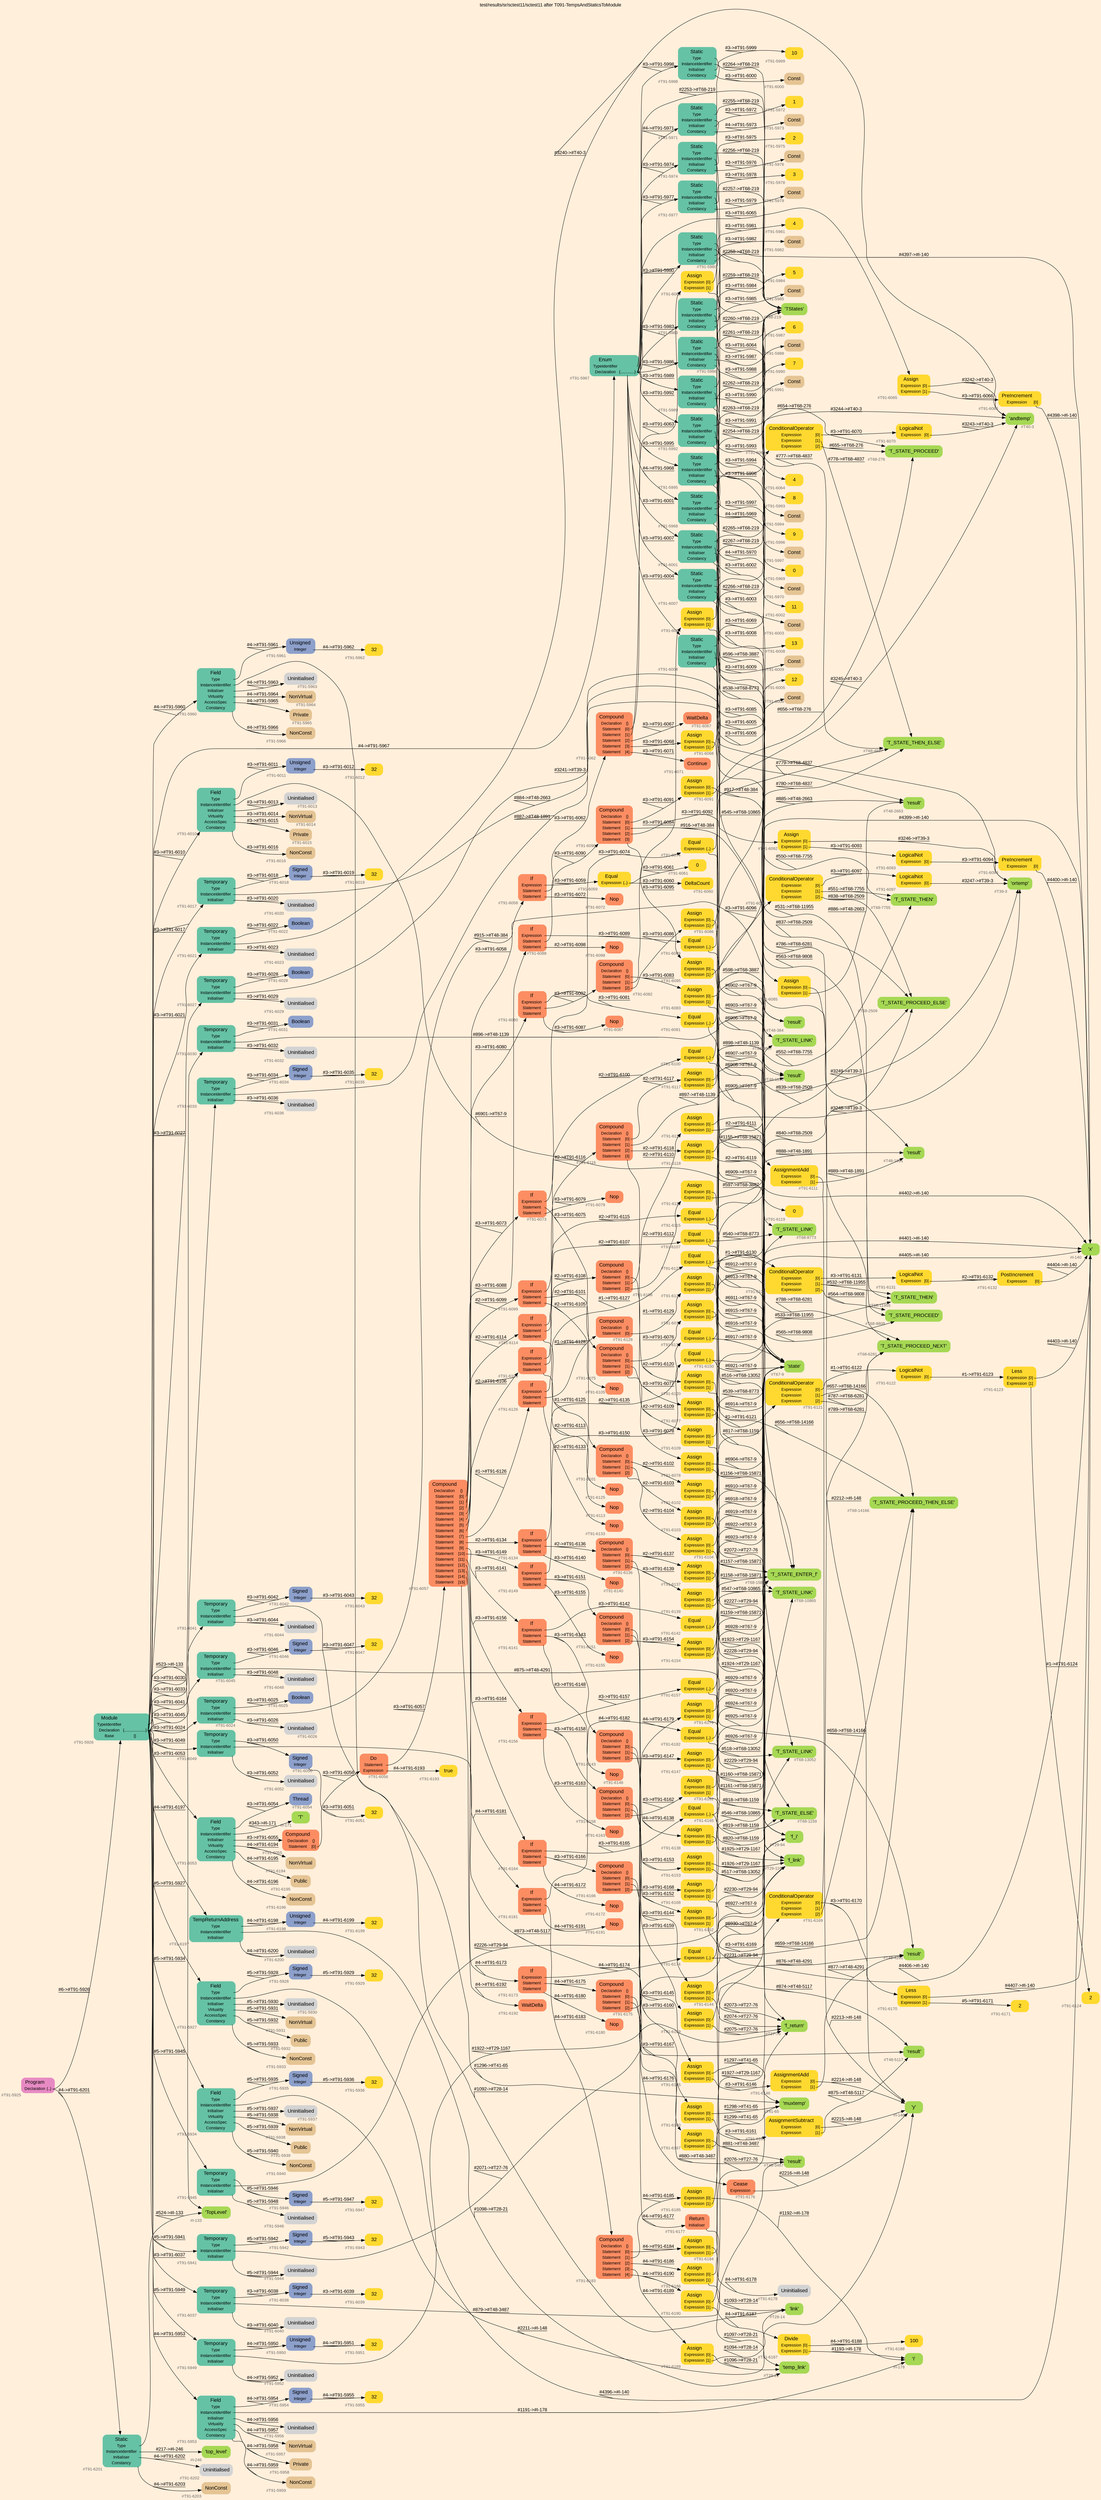 digraph "test/results/sr/sctest11/sctest11 after T091-TempsAndStaticsToModule" {
label = "test/results/sr/sctest11/sctest11 after T091-TempsAndStaticsToModule"
labelloc = t
graph [
    rankdir = "LR"
    ranksep = 0.3
    bgcolor = antiquewhite1
    color = black
    fontcolor = black
    fontname = "Arial"
];
node [
    fontname = "Arial"
];
edge [
    fontname = "Arial"
];

// -------------------- node figure --------------------
// -------- block #T91-5925 ----------
"#T91-5925" [
    fillcolor = "/set28/4"
    xlabel = "#T91-5925"
    fontsize = "12"
    fontcolor = grey40
    shape = "plaintext"
    label = <<TABLE BORDER="0" CELLBORDER="0" CELLSPACING="0">
     <TR><TD><FONT COLOR="black" POINT-SIZE="15">Program</FONT></TD></TR>
     <TR><TD><FONT COLOR="black" POINT-SIZE="12">Declaration</FONT></TD><TD PORT="port0"><FONT COLOR="black" POINT-SIZE="12">{..}</FONT></TD></TR>
    </TABLE>>
    style = "rounded,filled"
];

// -------- block #T91-5926 ----------
"#T91-5926" [
    fillcolor = "/set28/1"
    xlabel = "#T91-5926"
    fontsize = "12"
    fontcolor = grey40
    shape = "plaintext"
    label = <<TABLE BORDER="0" CELLBORDER="0" CELLSPACING="0">
     <TR><TD><FONT COLOR="black" POINT-SIZE="15">Module</FONT></TD></TR>
     <TR><TD><FONT COLOR="black" POINT-SIZE="12">TypeIdentifier</FONT></TD><TD PORT="port0"></TD></TR>
     <TR><TD><FONT COLOR="black" POINT-SIZE="12">Declaration</FONT></TD><TD PORT="port1"><FONT COLOR="black" POINT-SIZE="12">{.....................}</FONT></TD></TR>
     <TR><TD><FONT COLOR="black" POINT-SIZE="12">Base</FONT></TD><TD PORT="port2"><FONT COLOR="black" POINT-SIZE="12">{}</FONT></TD></TR>
    </TABLE>>
    style = "rounded,filled"
];

// -------- block #I-133 ----------
"#I-133" [
    fillcolor = "/set28/5"
    xlabel = "#I-133"
    fontsize = "12"
    fontcolor = grey40
    shape = "plaintext"
    label = <<TABLE BORDER="0" CELLBORDER="0" CELLSPACING="0">
     <TR><TD><FONT COLOR="black" POINT-SIZE="15">'TopLevel'</FONT></TD></TR>
    </TABLE>>
    style = "rounded,filled"
];

// -------- block #T91-5927 ----------
"#T91-5927" [
    fillcolor = "/set28/1"
    xlabel = "#T91-5927"
    fontsize = "12"
    fontcolor = grey40
    shape = "plaintext"
    label = <<TABLE BORDER="0" CELLBORDER="0" CELLSPACING="0">
     <TR><TD><FONT COLOR="black" POINT-SIZE="15">Field</FONT></TD></TR>
     <TR><TD><FONT COLOR="black" POINT-SIZE="12">Type</FONT></TD><TD PORT="port0"></TD></TR>
     <TR><TD><FONT COLOR="black" POINT-SIZE="12">InstanceIdentifier</FONT></TD><TD PORT="port1"></TD></TR>
     <TR><TD><FONT COLOR="black" POINT-SIZE="12">Initialiser</FONT></TD><TD PORT="port2"></TD></TR>
     <TR><TD><FONT COLOR="black" POINT-SIZE="12">Virtuality</FONT></TD><TD PORT="port3"></TD></TR>
     <TR><TD><FONT COLOR="black" POINT-SIZE="12">AccessSpec</FONT></TD><TD PORT="port4"></TD></TR>
     <TR><TD><FONT COLOR="black" POINT-SIZE="12">Constancy</FONT></TD><TD PORT="port5"></TD></TR>
    </TABLE>>
    style = "rounded,filled"
];

// -------- block #T91-5928 ----------
"#T91-5928" [
    fillcolor = "/set28/3"
    xlabel = "#T91-5928"
    fontsize = "12"
    fontcolor = grey40
    shape = "plaintext"
    label = <<TABLE BORDER="0" CELLBORDER="0" CELLSPACING="0">
     <TR><TD><FONT COLOR="black" POINT-SIZE="15">Signed</FONT></TD></TR>
     <TR><TD><FONT COLOR="black" POINT-SIZE="12">Integer</FONT></TD><TD PORT="port0"></TD></TR>
    </TABLE>>
    style = "rounded,filled"
];

// -------- block #T91-5929 ----------
"#T91-5929" [
    fillcolor = "/set28/6"
    xlabel = "#T91-5929"
    fontsize = "12"
    fontcolor = grey40
    shape = "plaintext"
    label = <<TABLE BORDER="0" CELLBORDER="0" CELLSPACING="0">
     <TR><TD><FONT COLOR="black" POINT-SIZE="15">32</FONT></TD></TR>
    </TABLE>>
    style = "rounded,filled"
];

// -------- block #I-140 ----------
"#I-140" [
    fillcolor = "/set28/5"
    xlabel = "#I-140"
    fontsize = "12"
    fontcolor = grey40
    shape = "plaintext"
    label = <<TABLE BORDER="0" CELLBORDER="0" CELLSPACING="0">
     <TR><TD><FONT COLOR="black" POINT-SIZE="15">'x'</FONT></TD></TR>
    </TABLE>>
    style = "rounded,filled"
];

// -------- block #T91-5930 ----------
"#T91-5930" [
    xlabel = "#T91-5930"
    fontsize = "12"
    fontcolor = grey40
    shape = "plaintext"
    label = <<TABLE BORDER="0" CELLBORDER="0" CELLSPACING="0">
     <TR><TD><FONT COLOR="black" POINT-SIZE="15">Uninitialised</FONT></TD></TR>
    </TABLE>>
    style = "rounded,filled"
];

// -------- block #T91-5931 ----------
"#T91-5931" [
    fillcolor = "/set28/7"
    xlabel = "#T91-5931"
    fontsize = "12"
    fontcolor = grey40
    shape = "plaintext"
    label = <<TABLE BORDER="0" CELLBORDER="0" CELLSPACING="0">
     <TR><TD><FONT COLOR="black" POINT-SIZE="15">NonVirtual</FONT></TD></TR>
    </TABLE>>
    style = "rounded,filled"
];

// -------- block #T91-5932 ----------
"#T91-5932" [
    fillcolor = "/set28/7"
    xlabel = "#T91-5932"
    fontsize = "12"
    fontcolor = grey40
    shape = "plaintext"
    label = <<TABLE BORDER="0" CELLBORDER="0" CELLSPACING="0">
     <TR><TD><FONT COLOR="black" POINT-SIZE="15">Public</FONT></TD></TR>
    </TABLE>>
    style = "rounded,filled"
];

// -------- block #T91-5933 ----------
"#T91-5933" [
    fillcolor = "/set28/7"
    xlabel = "#T91-5933"
    fontsize = "12"
    fontcolor = grey40
    shape = "plaintext"
    label = <<TABLE BORDER="0" CELLBORDER="0" CELLSPACING="0">
     <TR><TD><FONT COLOR="black" POINT-SIZE="15">NonConst</FONT></TD></TR>
    </TABLE>>
    style = "rounded,filled"
];

// -------- block #T91-5934 ----------
"#T91-5934" [
    fillcolor = "/set28/1"
    xlabel = "#T91-5934"
    fontsize = "12"
    fontcolor = grey40
    shape = "plaintext"
    label = <<TABLE BORDER="0" CELLBORDER="0" CELLSPACING="0">
     <TR><TD><FONT COLOR="black" POINT-SIZE="15">Field</FONT></TD></TR>
     <TR><TD><FONT COLOR="black" POINT-SIZE="12">Type</FONT></TD><TD PORT="port0"></TD></TR>
     <TR><TD><FONT COLOR="black" POINT-SIZE="12">InstanceIdentifier</FONT></TD><TD PORT="port1"></TD></TR>
     <TR><TD><FONT COLOR="black" POINT-SIZE="12">Initialiser</FONT></TD><TD PORT="port2"></TD></TR>
     <TR><TD><FONT COLOR="black" POINT-SIZE="12">Virtuality</FONT></TD><TD PORT="port3"></TD></TR>
     <TR><TD><FONT COLOR="black" POINT-SIZE="12">AccessSpec</FONT></TD><TD PORT="port4"></TD></TR>
     <TR><TD><FONT COLOR="black" POINT-SIZE="12">Constancy</FONT></TD><TD PORT="port5"></TD></TR>
    </TABLE>>
    style = "rounded,filled"
];

// -------- block #T91-5935 ----------
"#T91-5935" [
    fillcolor = "/set28/3"
    xlabel = "#T91-5935"
    fontsize = "12"
    fontcolor = grey40
    shape = "plaintext"
    label = <<TABLE BORDER="0" CELLBORDER="0" CELLSPACING="0">
     <TR><TD><FONT COLOR="black" POINT-SIZE="15">Signed</FONT></TD></TR>
     <TR><TD><FONT COLOR="black" POINT-SIZE="12">Integer</FONT></TD><TD PORT="port0"></TD></TR>
    </TABLE>>
    style = "rounded,filled"
];

// -------- block #T91-5936 ----------
"#T91-5936" [
    fillcolor = "/set28/6"
    xlabel = "#T91-5936"
    fontsize = "12"
    fontcolor = grey40
    shape = "plaintext"
    label = <<TABLE BORDER="0" CELLBORDER="0" CELLSPACING="0">
     <TR><TD><FONT COLOR="black" POINT-SIZE="15">32</FONT></TD></TR>
    </TABLE>>
    style = "rounded,filled"
];

// -------- block #I-148 ----------
"#I-148" [
    fillcolor = "/set28/5"
    xlabel = "#I-148"
    fontsize = "12"
    fontcolor = grey40
    shape = "plaintext"
    label = <<TABLE BORDER="0" CELLBORDER="0" CELLSPACING="0">
     <TR><TD><FONT COLOR="black" POINT-SIZE="15">'y'</FONT></TD></TR>
    </TABLE>>
    style = "rounded,filled"
];

// -------- block #T91-5937 ----------
"#T91-5937" [
    xlabel = "#T91-5937"
    fontsize = "12"
    fontcolor = grey40
    shape = "plaintext"
    label = <<TABLE BORDER="0" CELLBORDER="0" CELLSPACING="0">
     <TR><TD><FONT COLOR="black" POINT-SIZE="15">Uninitialised</FONT></TD></TR>
    </TABLE>>
    style = "rounded,filled"
];

// -------- block #T91-5938 ----------
"#T91-5938" [
    fillcolor = "/set28/7"
    xlabel = "#T91-5938"
    fontsize = "12"
    fontcolor = grey40
    shape = "plaintext"
    label = <<TABLE BORDER="0" CELLBORDER="0" CELLSPACING="0">
     <TR><TD><FONT COLOR="black" POINT-SIZE="15">NonVirtual</FONT></TD></TR>
    </TABLE>>
    style = "rounded,filled"
];

// -------- block #T91-5939 ----------
"#T91-5939" [
    fillcolor = "/set28/7"
    xlabel = "#T91-5939"
    fontsize = "12"
    fontcolor = grey40
    shape = "plaintext"
    label = <<TABLE BORDER="0" CELLBORDER="0" CELLSPACING="0">
     <TR><TD><FONT COLOR="black" POINT-SIZE="15">Public</FONT></TD></TR>
    </TABLE>>
    style = "rounded,filled"
];

// -------- block #T91-5940 ----------
"#T91-5940" [
    fillcolor = "/set28/7"
    xlabel = "#T91-5940"
    fontsize = "12"
    fontcolor = grey40
    shape = "plaintext"
    label = <<TABLE BORDER="0" CELLBORDER="0" CELLSPACING="0">
     <TR><TD><FONT COLOR="black" POINT-SIZE="15">NonConst</FONT></TD></TR>
    </TABLE>>
    style = "rounded,filled"
];

// -------- block #T91-5941 ----------
"#T91-5941" [
    fillcolor = "/set28/1"
    xlabel = "#T91-5941"
    fontsize = "12"
    fontcolor = grey40
    shape = "plaintext"
    label = <<TABLE BORDER="0" CELLBORDER="0" CELLSPACING="0">
     <TR><TD><FONT COLOR="black" POINT-SIZE="15">Temporary</FONT></TD></TR>
     <TR><TD><FONT COLOR="black" POINT-SIZE="12">Type</FONT></TD><TD PORT="port0"></TD></TR>
     <TR><TD><FONT COLOR="black" POINT-SIZE="12">InstanceIdentifier</FONT></TD><TD PORT="port1"></TD></TR>
     <TR><TD><FONT COLOR="black" POINT-SIZE="12">Initialiser</FONT></TD><TD PORT="port2"></TD></TR>
    </TABLE>>
    style = "rounded,filled"
];

// -------- block #T91-5942 ----------
"#T91-5942" [
    fillcolor = "/set28/3"
    xlabel = "#T91-5942"
    fontsize = "12"
    fontcolor = grey40
    shape = "plaintext"
    label = <<TABLE BORDER="0" CELLBORDER="0" CELLSPACING="0">
     <TR><TD><FONT COLOR="black" POINT-SIZE="15">Signed</FONT></TD></TR>
     <TR><TD><FONT COLOR="black" POINT-SIZE="12">Integer</FONT></TD><TD PORT="port0"></TD></TR>
    </TABLE>>
    style = "rounded,filled"
];

// -------- block #T91-5943 ----------
"#T91-5943" [
    fillcolor = "/set28/6"
    xlabel = "#T91-5943"
    fontsize = "12"
    fontcolor = grey40
    shape = "plaintext"
    label = <<TABLE BORDER="0" CELLBORDER="0" CELLSPACING="0">
     <TR><TD><FONT COLOR="black" POINT-SIZE="15">32</FONT></TD></TR>
    </TABLE>>
    style = "rounded,filled"
];

// -------- block #T27-76 ----------
"#T27-76" [
    fillcolor = "/set28/5"
    xlabel = "#T27-76"
    fontsize = "12"
    fontcolor = grey40
    shape = "plaintext"
    label = <<TABLE BORDER="0" CELLBORDER="0" CELLSPACING="0">
     <TR><TD><FONT COLOR="black" POINT-SIZE="15">'f_return'</FONT></TD></TR>
    </TABLE>>
    style = "rounded,filled"
];

// -------- block #T91-5944 ----------
"#T91-5944" [
    xlabel = "#T91-5944"
    fontsize = "12"
    fontcolor = grey40
    shape = "plaintext"
    label = <<TABLE BORDER="0" CELLBORDER="0" CELLSPACING="0">
     <TR><TD><FONT COLOR="black" POINT-SIZE="15">Uninitialised</FONT></TD></TR>
    </TABLE>>
    style = "rounded,filled"
];

// -------- block #T91-5945 ----------
"#T91-5945" [
    fillcolor = "/set28/1"
    xlabel = "#T91-5945"
    fontsize = "12"
    fontcolor = grey40
    shape = "plaintext"
    label = <<TABLE BORDER="0" CELLBORDER="0" CELLSPACING="0">
     <TR><TD><FONT COLOR="black" POINT-SIZE="15">Temporary</FONT></TD></TR>
     <TR><TD><FONT COLOR="black" POINT-SIZE="12">Type</FONT></TD><TD PORT="port0"></TD></TR>
     <TR><TD><FONT COLOR="black" POINT-SIZE="12">InstanceIdentifier</FONT></TD><TD PORT="port1"></TD></TR>
     <TR><TD><FONT COLOR="black" POINT-SIZE="12">Initialiser</FONT></TD><TD PORT="port2"></TD></TR>
    </TABLE>>
    style = "rounded,filled"
];

// -------- block #T91-5946 ----------
"#T91-5946" [
    fillcolor = "/set28/3"
    xlabel = "#T91-5946"
    fontsize = "12"
    fontcolor = grey40
    shape = "plaintext"
    label = <<TABLE BORDER="0" CELLBORDER="0" CELLSPACING="0">
     <TR><TD><FONT COLOR="black" POINT-SIZE="15">Signed</FONT></TD></TR>
     <TR><TD><FONT COLOR="black" POINT-SIZE="12">Integer</FONT></TD><TD PORT="port0"></TD></TR>
    </TABLE>>
    style = "rounded,filled"
];

// -------- block #T91-5947 ----------
"#T91-5947" [
    fillcolor = "/set28/6"
    xlabel = "#T91-5947"
    fontsize = "12"
    fontcolor = grey40
    shape = "plaintext"
    label = <<TABLE BORDER="0" CELLBORDER="0" CELLSPACING="0">
     <TR><TD><FONT COLOR="black" POINT-SIZE="15">32</FONT></TD></TR>
    </TABLE>>
    style = "rounded,filled"
];

// -------- block #T29-94 ----------
"#T29-94" [
    fillcolor = "/set28/5"
    xlabel = "#T29-94"
    fontsize = "12"
    fontcolor = grey40
    shape = "plaintext"
    label = <<TABLE BORDER="0" CELLBORDER="0" CELLSPACING="0">
     <TR><TD><FONT COLOR="black" POINT-SIZE="15">'f_i'</FONT></TD></TR>
    </TABLE>>
    style = "rounded,filled"
];

// -------- block #T91-5948 ----------
"#T91-5948" [
    xlabel = "#T91-5948"
    fontsize = "12"
    fontcolor = grey40
    shape = "plaintext"
    label = <<TABLE BORDER="0" CELLBORDER="0" CELLSPACING="0">
     <TR><TD><FONT COLOR="black" POINT-SIZE="15">Uninitialised</FONT></TD></TR>
    </TABLE>>
    style = "rounded,filled"
];

// -------- block #T91-5949 ----------
"#T91-5949" [
    fillcolor = "/set28/1"
    xlabel = "#T91-5949"
    fontsize = "12"
    fontcolor = grey40
    shape = "plaintext"
    label = <<TABLE BORDER="0" CELLBORDER="0" CELLSPACING="0">
     <TR><TD><FONT COLOR="black" POINT-SIZE="15">Temporary</FONT></TD></TR>
     <TR><TD><FONT COLOR="black" POINT-SIZE="12">Type</FONT></TD><TD PORT="port0"></TD></TR>
     <TR><TD><FONT COLOR="black" POINT-SIZE="12">InstanceIdentifier</FONT></TD><TD PORT="port1"></TD></TR>
     <TR><TD><FONT COLOR="black" POINT-SIZE="12">Initialiser</FONT></TD><TD PORT="port2"></TD></TR>
    </TABLE>>
    style = "rounded,filled"
];

// -------- block #T91-5950 ----------
"#T91-5950" [
    fillcolor = "/set28/3"
    xlabel = "#T91-5950"
    fontsize = "12"
    fontcolor = grey40
    shape = "plaintext"
    label = <<TABLE BORDER="0" CELLBORDER="0" CELLSPACING="0">
     <TR><TD><FONT COLOR="black" POINT-SIZE="15">Unsigned</FONT></TD></TR>
     <TR><TD><FONT COLOR="black" POINT-SIZE="12">Integer</FONT></TD><TD PORT="port0"></TD></TR>
    </TABLE>>
    style = "rounded,filled"
];

// -------- block #T91-5951 ----------
"#T91-5951" [
    fillcolor = "/set28/6"
    xlabel = "#T91-5951"
    fontsize = "12"
    fontcolor = grey40
    shape = "plaintext"
    label = <<TABLE BORDER="0" CELLBORDER="0" CELLSPACING="0">
     <TR><TD><FONT COLOR="black" POINT-SIZE="15">32</FONT></TD></TR>
    </TABLE>>
    style = "rounded,filled"
];

// -------- block #T29-1167 ----------
"#T29-1167" [
    fillcolor = "/set28/5"
    xlabel = "#T29-1167"
    fontsize = "12"
    fontcolor = grey40
    shape = "plaintext"
    label = <<TABLE BORDER="0" CELLBORDER="0" CELLSPACING="0">
     <TR><TD><FONT COLOR="black" POINT-SIZE="15">'f_link'</FONT></TD></TR>
    </TABLE>>
    style = "rounded,filled"
];

// -------- block #T91-5952 ----------
"#T91-5952" [
    xlabel = "#T91-5952"
    fontsize = "12"
    fontcolor = grey40
    shape = "plaintext"
    label = <<TABLE BORDER="0" CELLBORDER="0" CELLSPACING="0">
     <TR><TD><FONT COLOR="black" POINT-SIZE="15">Uninitialised</FONT></TD></TR>
    </TABLE>>
    style = "rounded,filled"
];

// -------- block #T91-5953 ----------
"#T91-5953" [
    fillcolor = "/set28/1"
    xlabel = "#T91-5953"
    fontsize = "12"
    fontcolor = grey40
    shape = "plaintext"
    label = <<TABLE BORDER="0" CELLBORDER="0" CELLSPACING="0">
     <TR><TD><FONT COLOR="black" POINT-SIZE="15">Field</FONT></TD></TR>
     <TR><TD><FONT COLOR="black" POINT-SIZE="12">Type</FONT></TD><TD PORT="port0"></TD></TR>
     <TR><TD><FONT COLOR="black" POINT-SIZE="12">InstanceIdentifier</FONT></TD><TD PORT="port1"></TD></TR>
     <TR><TD><FONT COLOR="black" POINT-SIZE="12">Initialiser</FONT></TD><TD PORT="port2"></TD></TR>
     <TR><TD><FONT COLOR="black" POINT-SIZE="12">Virtuality</FONT></TD><TD PORT="port3"></TD></TR>
     <TR><TD><FONT COLOR="black" POINT-SIZE="12">AccessSpec</FONT></TD><TD PORT="port4"></TD></TR>
     <TR><TD><FONT COLOR="black" POINT-SIZE="12">Constancy</FONT></TD><TD PORT="port5"></TD></TR>
    </TABLE>>
    style = "rounded,filled"
];

// -------- block #T91-5954 ----------
"#T91-5954" [
    fillcolor = "/set28/3"
    xlabel = "#T91-5954"
    fontsize = "12"
    fontcolor = grey40
    shape = "plaintext"
    label = <<TABLE BORDER="0" CELLBORDER="0" CELLSPACING="0">
     <TR><TD><FONT COLOR="black" POINT-SIZE="15">Signed</FONT></TD></TR>
     <TR><TD><FONT COLOR="black" POINT-SIZE="12">Integer</FONT></TD><TD PORT="port0"></TD></TR>
    </TABLE>>
    style = "rounded,filled"
];

// -------- block #T91-5955 ----------
"#T91-5955" [
    fillcolor = "/set28/6"
    xlabel = "#T91-5955"
    fontsize = "12"
    fontcolor = grey40
    shape = "plaintext"
    label = <<TABLE BORDER="0" CELLBORDER="0" CELLSPACING="0">
     <TR><TD><FONT COLOR="black" POINT-SIZE="15">32</FONT></TD></TR>
    </TABLE>>
    style = "rounded,filled"
];

// -------- block #I-178 ----------
"#I-178" [
    fillcolor = "/set28/5"
    xlabel = "#I-178"
    fontsize = "12"
    fontcolor = grey40
    shape = "plaintext"
    label = <<TABLE BORDER="0" CELLBORDER="0" CELLSPACING="0">
     <TR><TD><FONT COLOR="black" POINT-SIZE="15">'i'</FONT></TD></TR>
    </TABLE>>
    style = "rounded,filled"
];

// -------- block #T91-5956 ----------
"#T91-5956" [
    xlabel = "#T91-5956"
    fontsize = "12"
    fontcolor = grey40
    shape = "plaintext"
    label = <<TABLE BORDER="0" CELLBORDER="0" CELLSPACING="0">
     <TR><TD><FONT COLOR="black" POINT-SIZE="15">Uninitialised</FONT></TD></TR>
    </TABLE>>
    style = "rounded,filled"
];

// -------- block #T91-5957 ----------
"#T91-5957" [
    fillcolor = "/set28/7"
    xlabel = "#T91-5957"
    fontsize = "12"
    fontcolor = grey40
    shape = "plaintext"
    label = <<TABLE BORDER="0" CELLBORDER="0" CELLSPACING="0">
     <TR><TD><FONT COLOR="black" POINT-SIZE="15">NonVirtual</FONT></TD></TR>
    </TABLE>>
    style = "rounded,filled"
];

// -------- block #T91-5958 ----------
"#T91-5958" [
    fillcolor = "/set28/7"
    xlabel = "#T91-5958"
    fontsize = "12"
    fontcolor = grey40
    shape = "plaintext"
    label = <<TABLE BORDER="0" CELLBORDER="0" CELLSPACING="0">
     <TR><TD><FONT COLOR="black" POINT-SIZE="15">Private</FONT></TD></TR>
    </TABLE>>
    style = "rounded,filled"
];

// -------- block #T91-5959 ----------
"#T91-5959" [
    fillcolor = "/set28/7"
    xlabel = "#T91-5959"
    fontsize = "12"
    fontcolor = grey40
    shape = "plaintext"
    label = <<TABLE BORDER="0" CELLBORDER="0" CELLSPACING="0">
     <TR><TD><FONT COLOR="black" POINT-SIZE="15">NonConst</FONT></TD></TR>
    </TABLE>>
    style = "rounded,filled"
];

// -------- block #T91-5960 ----------
"#T91-5960" [
    fillcolor = "/set28/1"
    xlabel = "#T91-5960"
    fontsize = "12"
    fontcolor = grey40
    shape = "plaintext"
    label = <<TABLE BORDER="0" CELLBORDER="0" CELLSPACING="0">
     <TR><TD><FONT COLOR="black" POINT-SIZE="15">Field</FONT></TD></TR>
     <TR><TD><FONT COLOR="black" POINT-SIZE="12">Type</FONT></TD><TD PORT="port0"></TD></TR>
     <TR><TD><FONT COLOR="black" POINT-SIZE="12">InstanceIdentifier</FONT></TD><TD PORT="port1"></TD></TR>
     <TR><TD><FONT COLOR="black" POINT-SIZE="12">Initialiser</FONT></TD><TD PORT="port2"></TD></TR>
     <TR><TD><FONT COLOR="black" POINT-SIZE="12">Virtuality</FONT></TD><TD PORT="port3"></TD></TR>
     <TR><TD><FONT COLOR="black" POINT-SIZE="12">AccessSpec</FONT></TD><TD PORT="port4"></TD></TR>
     <TR><TD><FONT COLOR="black" POINT-SIZE="12">Constancy</FONT></TD><TD PORT="port5"></TD></TR>
    </TABLE>>
    style = "rounded,filled"
];

// -------- block #T91-5961 ----------
"#T91-5961" [
    fillcolor = "/set28/3"
    xlabel = "#T91-5961"
    fontsize = "12"
    fontcolor = grey40
    shape = "plaintext"
    label = <<TABLE BORDER="0" CELLBORDER="0" CELLSPACING="0">
     <TR><TD><FONT COLOR="black" POINT-SIZE="15">Unsigned</FONT></TD></TR>
     <TR><TD><FONT COLOR="black" POINT-SIZE="12">Integer</FONT></TD><TD PORT="port0"></TD></TR>
    </TABLE>>
    style = "rounded,filled"
];

// -------- block #T91-5962 ----------
"#T91-5962" [
    fillcolor = "/set28/6"
    xlabel = "#T91-5962"
    fontsize = "12"
    fontcolor = grey40
    shape = "plaintext"
    label = <<TABLE BORDER="0" CELLBORDER="0" CELLSPACING="0">
     <TR><TD><FONT COLOR="black" POINT-SIZE="15">32</FONT></TD></TR>
    </TABLE>>
    style = "rounded,filled"
];

// -------- block #T28-14 ----------
"#T28-14" [
    fillcolor = "/set28/5"
    xlabel = "#T28-14"
    fontsize = "12"
    fontcolor = grey40
    shape = "plaintext"
    label = <<TABLE BORDER="0" CELLBORDER="0" CELLSPACING="0">
     <TR><TD><FONT COLOR="black" POINT-SIZE="15">'link'</FONT></TD></TR>
    </TABLE>>
    style = "rounded,filled"
];

// -------- block #T91-5963 ----------
"#T91-5963" [
    xlabel = "#T91-5963"
    fontsize = "12"
    fontcolor = grey40
    shape = "plaintext"
    label = <<TABLE BORDER="0" CELLBORDER="0" CELLSPACING="0">
     <TR><TD><FONT COLOR="black" POINT-SIZE="15">Uninitialised</FONT></TD></TR>
    </TABLE>>
    style = "rounded,filled"
];

// -------- block #T91-5964 ----------
"#T91-5964" [
    fillcolor = "/set28/7"
    xlabel = "#T91-5964"
    fontsize = "12"
    fontcolor = grey40
    shape = "plaintext"
    label = <<TABLE BORDER="0" CELLBORDER="0" CELLSPACING="0">
     <TR><TD><FONT COLOR="black" POINT-SIZE="15">NonVirtual</FONT></TD></TR>
    </TABLE>>
    style = "rounded,filled"
];

// -------- block #T91-5965 ----------
"#T91-5965" [
    fillcolor = "/set28/7"
    xlabel = "#T91-5965"
    fontsize = "12"
    fontcolor = grey40
    shape = "plaintext"
    label = <<TABLE BORDER="0" CELLBORDER="0" CELLSPACING="0">
     <TR><TD><FONT COLOR="black" POINT-SIZE="15">Private</FONT></TD></TR>
    </TABLE>>
    style = "rounded,filled"
];

// -------- block #T91-5966 ----------
"#T91-5966" [
    fillcolor = "/set28/7"
    xlabel = "#T91-5966"
    fontsize = "12"
    fontcolor = grey40
    shape = "plaintext"
    label = <<TABLE BORDER="0" CELLBORDER="0" CELLSPACING="0">
     <TR><TD><FONT COLOR="black" POINT-SIZE="15">NonConst</FONT></TD></TR>
    </TABLE>>
    style = "rounded,filled"
];

// -------- block #T91-5967 ----------
"#T91-5967" [
    fillcolor = "/set28/1"
    xlabel = "#T91-5967"
    fontsize = "12"
    fontcolor = grey40
    shape = "plaintext"
    label = <<TABLE BORDER="0" CELLBORDER="0" CELLSPACING="0">
     <TR><TD><FONT COLOR="black" POINT-SIZE="15">Enum</FONT></TD></TR>
     <TR><TD><FONT COLOR="black" POINT-SIZE="12">TypeIdentifier</FONT></TD><TD PORT="port0"></TD></TR>
     <TR><TD><FONT COLOR="black" POINT-SIZE="12">Declaration</FONT></TD><TD PORT="port1"><FONT COLOR="black" POINT-SIZE="12">{..............}</FONT></TD></TR>
    </TABLE>>
    style = "rounded,filled"
];

// -------- block #T68-219 ----------
"#T68-219" [
    fillcolor = "/set28/5"
    xlabel = "#T68-219"
    fontsize = "12"
    fontcolor = grey40
    shape = "plaintext"
    label = <<TABLE BORDER="0" CELLBORDER="0" CELLSPACING="0">
     <TR><TD><FONT COLOR="black" POINT-SIZE="15">'TStates'</FONT></TD></TR>
    </TABLE>>
    style = "rounded,filled"
];

// -------- block #T91-5968 ----------
"#T91-5968" [
    fillcolor = "/set28/1"
    xlabel = "#T91-5968"
    fontsize = "12"
    fontcolor = grey40
    shape = "plaintext"
    label = <<TABLE BORDER="0" CELLBORDER="0" CELLSPACING="0">
     <TR><TD><FONT COLOR="black" POINT-SIZE="15">Static</FONT></TD></TR>
     <TR><TD><FONT COLOR="black" POINT-SIZE="12">Type</FONT></TD><TD PORT="port0"></TD></TR>
     <TR><TD><FONT COLOR="black" POINT-SIZE="12">InstanceIdentifier</FONT></TD><TD PORT="port1"></TD></TR>
     <TR><TD><FONT COLOR="black" POINT-SIZE="12">Initialiser</FONT></TD><TD PORT="port2"></TD></TR>
     <TR><TD><FONT COLOR="black" POINT-SIZE="12">Constancy</FONT></TD><TD PORT="port3"></TD></TR>
    </TABLE>>
    style = "rounded,filled"
];

// -------- block #T68-276 ----------
"#T68-276" [
    fillcolor = "/set28/5"
    xlabel = "#T68-276"
    fontsize = "12"
    fontcolor = grey40
    shape = "plaintext"
    label = <<TABLE BORDER="0" CELLBORDER="0" CELLSPACING="0">
     <TR><TD><FONT COLOR="black" POINT-SIZE="15">'T_STATE_PROCEED'</FONT></TD></TR>
    </TABLE>>
    style = "rounded,filled"
];

// -------- block #T91-5969 ----------
"#T91-5969" [
    fillcolor = "/set28/6"
    xlabel = "#T91-5969"
    fontsize = "12"
    fontcolor = grey40
    shape = "plaintext"
    label = <<TABLE BORDER="0" CELLBORDER="0" CELLSPACING="0">
     <TR><TD><FONT COLOR="black" POINT-SIZE="15">0</FONT></TD></TR>
    </TABLE>>
    style = "rounded,filled"
];

// -------- block #T91-5970 ----------
"#T91-5970" [
    fillcolor = "/set28/7"
    xlabel = "#T91-5970"
    fontsize = "12"
    fontcolor = grey40
    shape = "plaintext"
    label = <<TABLE BORDER="0" CELLBORDER="0" CELLSPACING="0">
     <TR><TD><FONT COLOR="black" POINT-SIZE="15">Const</FONT></TD></TR>
    </TABLE>>
    style = "rounded,filled"
];

// -------- block #T91-5971 ----------
"#T91-5971" [
    fillcolor = "/set28/1"
    xlabel = "#T91-5971"
    fontsize = "12"
    fontcolor = grey40
    shape = "plaintext"
    label = <<TABLE BORDER="0" CELLBORDER="0" CELLSPACING="0">
     <TR><TD><FONT COLOR="black" POINT-SIZE="15">Static</FONT></TD></TR>
     <TR><TD><FONT COLOR="black" POINT-SIZE="12">Type</FONT></TD><TD PORT="port0"></TD></TR>
     <TR><TD><FONT COLOR="black" POINT-SIZE="12">InstanceIdentifier</FONT></TD><TD PORT="port1"></TD></TR>
     <TR><TD><FONT COLOR="black" POINT-SIZE="12">Initialiser</FONT></TD><TD PORT="port2"></TD></TR>
     <TR><TD><FONT COLOR="black" POINT-SIZE="12">Constancy</FONT></TD><TD PORT="port3"></TD></TR>
    </TABLE>>
    style = "rounded,filled"
];

// -------- block #T68-1159 ----------
"#T68-1159" [
    fillcolor = "/set28/5"
    xlabel = "#T68-1159"
    fontsize = "12"
    fontcolor = grey40
    shape = "plaintext"
    label = <<TABLE BORDER="0" CELLBORDER="0" CELLSPACING="0">
     <TR><TD><FONT COLOR="black" POINT-SIZE="15">'T_STATE_ELSE'</FONT></TD></TR>
    </TABLE>>
    style = "rounded,filled"
];

// -------- block #T91-5972 ----------
"#T91-5972" [
    fillcolor = "/set28/6"
    xlabel = "#T91-5972"
    fontsize = "12"
    fontcolor = grey40
    shape = "plaintext"
    label = <<TABLE BORDER="0" CELLBORDER="0" CELLSPACING="0">
     <TR><TD><FONT COLOR="black" POINT-SIZE="15">1</FONT></TD></TR>
    </TABLE>>
    style = "rounded,filled"
];

// -------- block #T91-5973 ----------
"#T91-5973" [
    fillcolor = "/set28/7"
    xlabel = "#T91-5973"
    fontsize = "12"
    fontcolor = grey40
    shape = "plaintext"
    label = <<TABLE BORDER="0" CELLBORDER="0" CELLSPACING="0">
     <TR><TD><FONT COLOR="black" POINT-SIZE="15">Const</FONT></TD></TR>
    </TABLE>>
    style = "rounded,filled"
];

// -------- block #T91-5974 ----------
"#T91-5974" [
    fillcolor = "/set28/1"
    xlabel = "#T91-5974"
    fontsize = "12"
    fontcolor = grey40
    shape = "plaintext"
    label = <<TABLE BORDER="0" CELLBORDER="0" CELLSPACING="0">
     <TR><TD><FONT COLOR="black" POINT-SIZE="15">Static</FONT></TD></TR>
     <TR><TD><FONT COLOR="black" POINT-SIZE="12">Type</FONT></TD><TD PORT="port0"></TD></TR>
     <TR><TD><FONT COLOR="black" POINT-SIZE="12">InstanceIdentifier</FONT></TD><TD PORT="port1"></TD></TR>
     <TR><TD><FONT COLOR="black" POINT-SIZE="12">Initialiser</FONT></TD><TD PORT="port2"></TD></TR>
     <TR><TD><FONT COLOR="black" POINT-SIZE="12">Constancy</FONT></TD><TD PORT="port3"></TD></TR>
    </TABLE>>
    style = "rounded,filled"
];

// -------- block #T68-2509 ----------
"#T68-2509" [
    fillcolor = "/set28/5"
    xlabel = "#T68-2509"
    fontsize = "12"
    fontcolor = grey40
    shape = "plaintext"
    label = <<TABLE BORDER="0" CELLBORDER="0" CELLSPACING="0">
     <TR><TD><FONT COLOR="black" POINT-SIZE="15">'T_STATE_PROCEED_ELSE'</FONT></TD></TR>
    </TABLE>>
    style = "rounded,filled"
];

// -------- block #T91-5975 ----------
"#T91-5975" [
    fillcolor = "/set28/6"
    xlabel = "#T91-5975"
    fontsize = "12"
    fontcolor = grey40
    shape = "plaintext"
    label = <<TABLE BORDER="0" CELLBORDER="0" CELLSPACING="0">
     <TR><TD><FONT COLOR="black" POINT-SIZE="15">2</FONT></TD></TR>
    </TABLE>>
    style = "rounded,filled"
];

// -------- block #T91-5976 ----------
"#T91-5976" [
    fillcolor = "/set28/7"
    xlabel = "#T91-5976"
    fontsize = "12"
    fontcolor = grey40
    shape = "plaintext"
    label = <<TABLE BORDER="0" CELLBORDER="0" CELLSPACING="0">
     <TR><TD><FONT COLOR="black" POINT-SIZE="15">Const</FONT></TD></TR>
    </TABLE>>
    style = "rounded,filled"
];

// -------- block #T91-5977 ----------
"#T91-5977" [
    fillcolor = "/set28/1"
    xlabel = "#T91-5977"
    fontsize = "12"
    fontcolor = grey40
    shape = "plaintext"
    label = <<TABLE BORDER="0" CELLBORDER="0" CELLSPACING="0">
     <TR><TD><FONT COLOR="black" POINT-SIZE="15">Static</FONT></TD></TR>
     <TR><TD><FONT COLOR="black" POINT-SIZE="12">Type</FONT></TD><TD PORT="port0"></TD></TR>
     <TR><TD><FONT COLOR="black" POINT-SIZE="12">InstanceIdentifier</FONT></TD><TD PORT="port1"></TD></TR>
     <TR><TD><FONT COLOR="black" POINT-SIZE="12">Initialiser</FONT></TD><TD PORT="port2"></TD></TR>
     <TR><TD><FONT COLOR="black" POINT-SIZE="12">Constancy</FONT></TD><TD PORT="port3"></TD></TR>
    </TABLE>>
    style = "rounded,filled"
];

// -------- block #T68-3887 ----------
"#T68-3887" [
    fillcolor = "/set28/5"
    xlabel = "#T68-3887"
    fontsize = "12"
    fontcolor = grey40
    shape = "plaintext"
    label = <<TABLE BORDER="0" CELLBORDER="0" CELLSPACING="0">
     <TR><TD><FONT COLOR="black" POINT-SIZE="15">'T_STATE_LINK'</FONT></TD></TR>
    </TABLE>>
    style = "rounded,filled"
];

// -------- block #T91-5978 ----------
"#T91-5978" [
    fillcolor = "/set28/6"
    xlabel = "#T91-5978"
    fontsize = "12"
    fontcolor = grey40
    shape = "plaintext"
    label = <<TABLE BORDER="0" CELLBORDER="0" CELLSPACING="0">
     <TR><TD><FONT COLOR="black" POINT-SIZE="15">3</FONT></TD></TR>
    </TABLE>>
    style = "rounded,filled"
];

// -------- block #T91-5979 ----------
"#T91-5979" [
    fillcolor = "/set28/7"
    xlabel = "#T91-5979"
    fontsize = "12"
    fontcolor = grey40
    shape = "plaintext"
    label = <<TABLE BORDER="0" CELLBORDER="0" CELLSPACING="0">
     <TR><TD><FONT COLOR="black" POINT-SIZE="15">Const</FONT></TD></TR>
    </TABLE>>
    style = "rounded,filled"
];

// -------- block #T91-5980 ----------
"#T91-5980" [
    fillcolor = "/set28/1"
    xlabel = "#T91-5980"
    fontsize = "12"
    fontcolor = grey40
    shape = "plaintext"
    label = <<TABLE BORDER="0" CELLBORDER="0" CELLSPACING="0">
     <TR><TD><FONT COLOR="black" POINT-SIZE="15">Static</FONT></TD></TR>
     <TR><TD><FONT COLOR="black" POINT-SIZE="12">Type</FONT></TD><TD PORT="port0"></TD></TR>
     <TR><TD><FONT COLOR="black" POINT-SIZE="12">InstanceIdentifier</FONT></TD><TD PORT="port1"></TD></TR>
     <TR><TD><FONT COLOR="black" POINT-SIZE="12">Initialiser</FONT></TD><TD PORT="port2"></TD></TR>
     <TR><TD><FONT COLOR="black" POINT-SIZE="12">Constancy</FONT></TD><TD PORT="port3"></TD></TR>
    </TABLE>>
    style = "rounded,filled"
];

// -------- block #T68-4837 ----------
"#T68-4837" [
    fillcolor = "/set28/5"
    xlabel = "#T68-4837"
    fontsize = "12"
    fontcolor = grey40
    shape = "plaintext"
    label = <<TABLE BORDER="0" CELLBORDER="0" CELLSPACING="0">
     <TR><TD><FONT COLOR="black" POINT-SIZE="15">'T_STATE_THEN_ELSE'</FONT></TD></TR>
    </TABLE>>
    style = "rounded,filled"
];

// -------- block #T91-5981 ----------
"#T91-5981" [
    fillcolor = "/set28/6"
    xlabel = "#T91-5981"
    fontsize = "12"
    fontcolor = grey40
    shape = "plaintext"
    label = <<TABLE BORDER="0" CELLBORDER="0" CELLSPACING="0">
     <TR><TD><FONT COLOR="black" POINT-SIZE="15">4</FONT></TD></TR>
    </TABLE>>
    style = "rounded,filled"
];

// -------- block #T91-5982 ----------
"#T91-5982" [
    fillcolor = "/set28/7"
    xlabel = "#T91-5982"
    fontsize = "12"
    fontcolor = grey40
    shape = "plaintext"
    label = <<TABLE BORDER="0" CELLBORDER="0" CELLSPACING="0">
     <TR><TD><FONT COLOR="black" POINT-SIZE="15">Const</FONT></TD></TR>
    </TABLE>>
    style = "rounded,filled"
];

// -------- block #T91-5983 ----------
"#T91-5983" [
    fillcolor = "/set28/1"
    xlabel = "#T91-5983"
    fontsize = "12"
    fontcolor = grey40
    shape = "plaintext"
    label = <<TABLE BORDER="0" CELLBORDER="0" CELLSPACING="0">
     <TR><TD><FONT COLOR="black" POINT-SIZE="15">Static</FONT></TD></TR>
     <TR><TD><FONT COLOR="black" POINT-SIZE="12">Type</FONT></TD><TD PORT="port0"></TD></TR>
     <TR><TD><FONT COLOR="black" POINT-SIZE="12">InstanceIdentifier</FONT></TD><TD PORT="port1"></TD></TR>
     <TR><TD><FONT COLOR="black" POINT-SIZE="12">Initialiser</FONT></TD><TD PORT="port2"></TD></TR>
     <TR><TD><FONT COLOR="black" POINT-SIZE="12">Constancy</FONT></TD><TD PORT="port3"></TD></TR>
    </TABLE>>
    style = "rounded,filled"
];

// -------- block #T68-6281 ----------
"#T68-6281" [
    fillcolor = "/set28/5"
    xlabel = "#T68-6281"
    fontsize = "12"
    fontcolor = grey40
    shape = "plaintext"
    label = <<TABLE BORDER="0" CELLBORDER="0" CELLSPACING="0">
     <TR><TD><FONT COLOR="black" POINT-SIZE="15">'T_STATE_PROCEED_NEXT'</FONT></TD></TR>
    </TABLE>>
    style = "rounded,filled"
];

// -------- block #T91-5984 ----------
"#T91-5984" [
    fillcolor = "/set28/6"
    xlabel = "#T91-5984"
    fontsize = "12"
    fontcolor = grey40
    shape = "plaintext"
    label = <<TABLE BORDER="0" CELLBORDER="0" CELLSPACING="0">
     <TR><TD><FONT COLOR="black" POINT-SIZE="15">5</FONT></TD></TR>
    </TABLE>>
    style = "rounded,filled"
];

// -------- block #T91-5985 ----------
"#T91-5985" [
    fillcolor = "/set28/7"
    xlabel = "#T91-5985"
    fontsize = "12"
    fontcolor = grey40
    shape = "plaintext"
    label = <<TABLE BORDER="0" CELLBORDER="0" CELLSPACING="0">
     <TR><TD><FONT COLOR="black" POINT-SIZE="15">Const</FONT></TD></TR>
    </TABLE>>
    style = "rounded,filled"
];

// -------- block #T91-5986 ----------
"#T91-5986" [
    fillcolor = "/set28/1"
    xlabel = "#T91-5986"
    fontsize = "12"
    fontcolor = grey40
    shape = "plaintext"
    label = <<TABLE BORDER="0" CELLBORDER="0" CELLSPACING="0">
     <TR><TD><FONT COLOR="black" POINT-SIZE="15">Static</FONT></TD></TR>
     <TR><TD><FONT COLOR="black" POINT-SIZE="12">Type</FONT></TD><TD PORT="port0"></TD></TR>
     <TR><TD><FONT COLOR="black" POINT-SIZE="12">InstanceIdentifier</FONT></TD><TD PORT="port1"></TD></TR>
     <TR><TD><FONT COLOR="black" POINT-SIZE="12">Initialiser</FONT></TD><TD PORT="port2"></TD></TR>
     <TR><TD><FONT COLOR="black" POINT-SIZE="12">Constancy</FONT></TD><TD PORT="port3"></TD></TR>
    </TABLE>>
    style = "rounded,filled"
];

// -------- block #T68-7755 ----------
"#T68-7755" [
    fillcolor = "/set28/5"
    xlabel = "#T68-7755"
    fontsize = "12"
    fontcolor = grey40
    shape = "plaintext"
    label = <<TABLE BORDER="0" CELLBORDER="0" CELLSPACING="0">
     <TR><TD><FONT COLOR="black" POINT-SIZE="15">'T_STATE_THEN'</FONT></TD></TR>
    </TABLE>>
    style = "rounded,filled"
];

// -------- block #T91-5987 ----------
"#T91-5987" [
    fillcolor = "/set28/6"
    xlabel = "#T91-5987"
    fontsize = "12"
    fontcolor = grey40
    shape = "plaintext"
    label = <<TABLE BORDER="0" CELLBORDER="0" CELLSPACING="0">
     <TR><TD><FONT COLOR="black" POINT-SIZE="15">6</FONT></TD></TR>
    </TABLE>>
    style = "rounded,filled"
];

// -------- block #T91-5988 ----------
"#T91-5988" [
    fillcolor = "/set28/7"
    xlabel = "#T91-5988"
    fontsize = "12"
    fontcolor = grey40
    shape = "plaintext"
    label = <<TABLE BORDER="0" CELLBORDER="0" CELLSPACING="0">
     <TR><TD><FONT COLOR="black" POINT-SIZE="15">Const</FONT></TD></TR>
    </TABLE>>
    style = "rounded,filled"
];

// -------- block #T91-5989 ----------
"#T91-5989" [
    fillcolor = "/set28/1"
    xlabel = "#T91-5989"
    fontsize = "12"
    fontcolor = grey40
    shape = "plaintext"
    label = <<TABLE BORDER="0" CELLBORDER="0" CELLSPACING="0">
     <TR><TD><FONT COLOR="black" POINT-SIZE="15">Static</FONT></TD></TR>
     <TR><TD><FONT COLOR="black" POINT-SIZE="12">Type</FONT></TD><TD PORT="port0"></TD></TR>
     <TR><TD><FONT COLOR="black" POINT-SIZE="12">InstanceIdentifier</FONT></TD><TD PORT="port1"></TD></TR>
     <TR><TD><FONT COLOR="black" POINT-SIZE="12">Initialiser</FONT></TD><TD PORT="port2"></TD></TR>
     <TR><TD><FONT COLOR="black" POINT-SIZE="12">Constancy</FONT></TD><TD PORT="port3"></TD></TR>
    </TABLE>>
    style = "rounded,filled"
];

// -------- block #T68-8773 ----------
"#T68-8773" [
    fillcolor = "/set28/5"
    xlabel = "#T68-8773"
    fontsize = "12"
    fontcolor = grey40
    shape = "plaintext"
    label = <<TABLE BORDER="0" CELLBORDER="0" CELLSPACING="0">
     <TR><TD><FONT COLOR="black" POINT-SIZE="15">'T_STATE_LINK'</FONT></TD></TR>
    </TABLE>>
    style = "rounded,filled"
];

// -------- block #T91-5990 ----------
"#T91-5990" [
    fillcolor = "/set28/6"
    xlabel = "#T91-5990"
    fontsize = "12"
    fontcolor = grey40
    shape = "plaintext"
    label = <<TABLE BORDER="0" CELLBORDER="0" CELLSPACING="0">
     <TR><TD><FONT COLOR="black" POINT-SIZE="15">7</FONT></TD></TR>
    </TABLE>>
    style = "rounded,filled"
];

// -------- block #T91-5991 ----------
"#T91-5991" [
    fillcolor = "/set28/7"
    xlabel = "#T91-5991"
    fontsize = "12"
    fontcolor = grey40
    shape = "plaintext"
    label = <<TABLE BORDER="0" CELLBORDER="0" CELLSPACING="0">
     <TR><TD><FONT COLOR="black" POINT-SIZE="15">Const</FONT></TD></TR>
    </TABLE>>
    style = "rounded,filled"
];

// -------- block #T91-5992 ----------
"#T91-5992" [
    fillcolor = "/set28/1"
    xlabel = "#T91-5992"
    fontsize = "12"
    fontcolor = grey40
    shape = "plaintext"
    label = <<TABLE BORDER="0" CELLBORDER="0" CELLSPACING="0">
     <TR><TD><FONT COLOR="black" POINT-SIZE="15">Static</FONT></TD></TR>
     <TR><TD><FONT COLOR="black" POINT-SIZE="12">Type</FONT></TD><TD PORT="port0"></TD></TR>
     <TR><TD><FONT COLOR="black" POINT-SIZE="12">InstanceIdentifier</FONT></TD><TD PORT="port1"></TD></TR>
     <TR><TD><FONT COLOR="black" POINT-SIZE="12">Initialiser</FONT></TD><TD PORT="port2"></TD></TR>
     <TR><TD><FONT COLOR="black" POINT-SIZE="12">Constancy</FONT></TD><TD PORT="port3"></TD></TR>
    </TABLE>>
    style = "rounded,filled"
];

// -------- block #T68-9808 ----------
"#T68-9808" [
    fillcolor = "/set28/5"
    xlabel = "#T68-9808"
    fontsize = "12"
    fontcolor = grey40
    shape = "plaintext"
    label = <<TABLE BORDER="0" CELLBORDER="0" CELLSPACING="0">
     <TR><TD><FONT COLOR="black" POINT-SIZE="15">'T_STATE_PROCEED'</FONT></TD></TR>
    </TABLE>>
    style = "rounded,filled"
];

// -------- block #T91-5993 ----------
"#T91-5993" [
    fillcolor = "/set28/6"
    xlabel = "#T91-5993"
    fontsize = "12"
    fontcolor = grey40
    shape = "plaintext"
    label = <<TABLE BORDER="0" CELLBORDER="0" CELLSPACING="0">
     <TR><TD><FONT COLOR="black" POINT-SIZE="15">8</FONT></TD></TR>
    </TABLE>>
    style = "rounded,filled"
];

// -------- block #T91-5994 ----------
"#T91-5994" [
    fillcolor = "/set28/7"
    xlabel = "#T91-5994"
    fontsize = "12"
    fontcolor = grey40
    shape = "plaintext"
    label = <<TABLE BORDER="0" CELLBORDER="0" CELLSPACING="0">
     <TR><TD><FONT COLOR="black" POINT-SIZE="15">Const</FONT></TD></TR>
    </TABLE>>
    style = "rounded,filled"
];

// -------- block #T91-5995 ----------
"#T91-5995" [
    fillcolor = "/set28/1"
    xlabel = "#T91-5995"
    fontsize = "12"
    fontcolor = grey40
    shape = "plaintext"
    label = <<TABLE BORDER="0" CELLBORDER="0" CELLSPACING="0">
     <TR><TD><FONT COLOR="black" POINT-SIZE="15">Static</FONT></TD></TR>
     <TR><TD><FONT COLOR="black" POINT-SIZE="12">Type</FONT></TD><TD PORT="port0"></TD></TR>
     <TR><TD><FONT COLOR="black" POINT-SIZE="12">InstanceIdentifier</FONT></TD><TD PORT="port1"></TD></TR>
     <TR><TD><FONT COLOR="black" POINT-SIZE="12">Initialiser</FONT></TD><TD PORT="port2"></TD></TR>
     <TR><TD><FONT COLOR="black" POINT-SIZE="12">Constancy</FONT></TD><TD PORT="port3"></TD></TR>
    </TABLE>>
    style = "rounded,filled"
];

// -------- block #T68-10865 ----------
"#T68-10865" [
    fillcolor = "/set28/5"
    xlabel = "#T68-10865"
    fontsize = "12"
    fontcolor = grey40
    shape = "plaintext"
    label = <<TABLE BORDER="0" CELLBORDER="0" CELLSPACING="0">
     <TR><TD><FONT COLOR="black" POINT-SIZE="15">'T_STATE_LINK'</FONT></TD></TR>
    </TABLE>>
    style = "rounded,filled"
];

// -------- block #T91-5996 ----------
"#T91-5996" [
    fillcolor = "/set28/6"
    xlabel = "#T91-5996"
    fontsize = "12"
    fontcolor = grey40
    shape = "plaintext"
    label = <<TABLE BORDER="0" CELLBORDER="0" CELLSPACING="0">
     <TR><TD><FONT COLOR="black" POINT-SIZE="15">9</FONT></TD></TR>
    </TABLE>>
    style = "rounded,filled"
];

// -------- block #T91-5997 ----------
"#T91-5997" [
    fillcolor = "/set28/7"
    xlabel = "#T91-5997"
    fontsize = "12"
    fontcolor = grey40
    shape = "plaintext"
    label = <<TABLE BORDER="0" CELLBORDER="0" CELLSPACING="0">
     <TR><TD><FONT COLOR="black" POINT-SIZE="15">Const</FONT></TD></TR>
    </TABLE>>
    style = "rounded,filled"
];

// -------- block #T91-5998 ----------
"#T91-5998" [
    fillcolor = "/set28/1"
    xlabel = "#T91-5998"
    fontsize = "12"
    fontcolor = grey40
    shape = "plaintext"
    label = <<TABLE BORDER="0" CELLBORDER="0" CELLSPACING="0">
     <TR><TD><FONT COLOR="black" POINT-SIZE="15">Static</FONT></TD></TR>
     <TR><TD><FONT COLOR="black" POINT-SIZE="12">Type</FONT></TD><TD PORT="port0"></TD></TR>
     <TR><TD><FONT COLOR="black" POINT-SIZE="12">InstanceIdentifier</FONT></TD><TD PORT="port1"></TD></TR>
     <TR><TD><FONT COLOR="black" POINT-SIZE="12">Initialiser</FONT></TD><TD PORT="port2"></TD></TR>
     <TR><TD><FONT COLOR="black" POINT-SIZE="12">Constancy</FONT></TD><TD PORT="port3"></TD></TR>
    </TABLE>>
    style = "rounded,filled"
];

// -------- block #T68-11955 ----------
"#T68-11955" [
    fillcolor = "/set28/5"
    xlabel = "#T68-11955"
    fontsize = "12"
    fontcolor = grey40
    shape = "plaintext"
    label = <<TABLE BORDER="0" CELLBORDER="0" CELLSPACING="0">
     <TR><TD><FONT COLOR="black" POINT-SIZE="15">'T_STATE_THEN'</FONT></TD></TR>
    </TABLE>>
    style = "rounded,filled"
];

// -------- block #T91-5999 ----------
"#T91-5999" [
    fillcolor = "/set28/6"
    xlabel = "#T91-5999"
    fontsize = "12"
    fontcolor = grey40
    shape = "plaintext"
    label = <<TABLE BORDER="0" CELLBORDER="0" CELLSPACING="0">
     <TR><TD><FONT COLOR="black" POINT-SIZE="15">10</FONT></TD></TR>
    </TABLE>>
    style = "rounded,filled"
];

// -------- block #T91-6000 ----------
"#T91-6000" [
    fillcolor = "/set28/7"
    xlabel = "#T91-6000"
    fontsize = "12"
    fontcolor = grey40
    shape = "plaintext"
    label = <<TABLE BORDER="0" CELLBORDER="0" CELLSPACING="0">
     <TR><TD><FONT COLOR="black" POINT-SIZE="15">Const</FONT></TD></TR>
    </TABLE>>
    style = "rounded,filled"
];

// -------- block #T91-6001 ----------
"#T91-6001" [
    fillcolor = "/set28/1"
    xlabel = "#T91-6001"
    fontsize = "12"
    fontcolor = grey40
    shape = "plaintext"
    label = <<TABLE BORDER="0" CELLBORDER="0" CELLSPACING="0">
     <TR><TD><FONT COLOR="black" POINT-SIZE="15">Static</FONT></TD></TR>
     <TR><TD><FONT COLOR="black" POINT-SIZE="12">Type</FONT></TD><TD PORT="port0"></TD></TR>
     <TR><TD><FONT COLOR="black" POINT-SIZE="12">InstanceIdentifier</FONT></TD><TD PORT="port1"></TD></TR>
     <TR><TD><FONT COLOR="black" POINT-SIZE="12">Initialiser</FONT></TD><TD PORT="port2"></TD></TR>
     <TR><TD><FONT COLOR="black" POINT-SIZE="12">Constancy</FONT></TD><TD PORT="port3"></TD></TR>
    </TABLE>>
    style = "rounded,filled"
];

// -------- block #T68-13052 ----------
"#T68-13052" [
    fillcolor = "/set28/5"
    xlabel = "#T68-13052"
    fontsize = "12"
    fontcolor = grey40
    shape = "plaintext"
    label = <<TABLE BORDER="0" CELLBORDER="0" CELLSPACING="0">
     <TR><TD><FONT COLOR="black" POINT-SIZE="15">'T_STATE_LINK'</FONT></TD></TR>
    </TABLE>>
    style = "rounded,filled"
];

// -------- block #T91-6002 ----------
"#T91-6002" [
    fillcolor = "/set28/6"
    xlabel = "#T91-6002"
    fontsize = "12"
    fontcolor = grey40
    shape = "plaintext"
    label = <<TABLE BORDER="0" CELLBORDER="0" CELLSPACING="0">
     <TR><TD><FONT COLOR="black" POINT-SIZE="15">11</FONT></TD></TR>
    </TABLE>>
    style = "rounded,filled"
];

// -------- block #T91-6003 ----------
"#T91-6003" [
    fillcolor = "/set28/7"
    xlabel = "#T91-6003"
    fontsize = "12"
    fontcolor = grey40
    shape = "plaintext"
    label = <<TABLE BORDER="0" CELLBORDER="0" CELLSPACING="0">
     <TR><TD><FONT COLOR="black" POINT-SIZE="15">Const</FONT></TD></TR>
    </TABLE>>
    style = "rounded,filled"
];

// -------- block #T91-6004 ----------
"#T91-6004" [
    fillcolor = "/set28/1"
    xlabel = "#T91-6004"
    fontsize = "12"
    fontcolor = grey40
    shape = "plaintext"
    label = <<TABLE BORDER="0" CELLBORDER="0" CELLSPACING="0">
     <TR><TD><FONT COLOR="black" POINT-SIZE="15">Static</FONT></TD></TR>
     <TR><TD><FONT COLOR="black" POINT-SIZE="12">Type</FONT></TD><TD PORT="port0"></TD></TR>
     <TR><TD><FONT COLOR="black" POINT-SIZE="12">InstanceIdentifier</FONT></TD><TD PORT="port1"></TD></TR>
     <TR><TD><FONT COLOR="black" POINT-SIZE="12">Initialiser</FONT></TD><TD PORT="port2"></TD></TR>
     <TR><TD><FONT COLOR="black" POINT-SIZE="12">Constancy</FONT></TD><TD PORT="port3"></TD></TR>
    </TABLE>>
    style = "rounded,filled"
];

// -------- block #T68-14166 ----------
"#T68-14166" [
    fillcolor = "/set28/5"
    xlabel = "#T68-14166"
    fontsize = "12"
    fontcolor = grey40
    shape = "plaintext"
    label = <<TABLE BORDER="0" CELLBORDER="0" CELLSPACING="0">
     <TR><TD><FONT COLOR="black" POINT-SIZE="15">'T_STATE_PROCEED_THEN_ELSE'</FONT></TD></TR>
    </TABLE>>
    style = "rounded,filled"
];

// -------- block #T91-6005 ----------
"#T91-6005" [
    fillcolor = "/set28/6"
    xlabel = "#T91-6005"
    fontsize = "12"
    fontcolor = grey40
    shape = "plaintext"
    label = <<TABLE BORDER="0" CELLBORDER="0" CELLSPACING="0">
     <TR><TD><FONT COLOR="black" POINT-SIZE="15">12</FONT></TD></TR>
    </TABLE>>
    style = "rounded,filled"
];

// -------- block #T91-6006 ----------
"#T91-6006" [
    fillcolor = "/set28/7"
    xlabel = "#T91-6006"
    fontsize = "12"
    fontcolor = grey40
    shape = "plaintext"
    label = <<TABLE BORDER="0" CELLBORDER="0" CELLSPACING="0">
     <TR><TD><FONT COLOR="black" POINT-SIZE="15">Const</FONT></TD></TR>
    </TABLE>>
    style = "rounded,filled"
];

// -------- block #T91-6007 ----------
"#T91-6007" [
    fillcolor = "/set28/1"
    xlabel = "#T91-6007"
    fontsize = "12"
    fontcolor = grey40
    shape = "plaintext"
    label = <<TABLE BORDER="0" CELLBORDER="0" CELLSPACING="0">
     <TR><TD><FONT COLOR="black" POINT-SIZE="15">Static</FONT></TD></TR>
     <TR><TD><FONT COLOR="black" POINT-SIZE="12">Type</FONT></TD><TD PORT="port0"></TD></TR>
     <TR><TD><FONT COLOR="black" POINT-SIZE="12">InstanceIdentifier</FONT></TD><TD PORT="port1"></TD></TR>
     <TR><TD><FONT COLOR="black" POINT-SIZE="12">Initialiser</FONT></TD><TD PORT="port2"></TD></TR>
     <TR><TD><FONT COLOR="black" POINT-SIZE="12">Constancy</FONT></TD><TD PORT="port3"></TD></TR>
    </TABLE>>
    style = "rounded,filled"
];

// -------- block #T68-15871 ----------
"#T68-15871" [
    fillcolor = "/set28/5"
    xlabel = "#T68-15871"
    fontsize = "12"
    fontcolor = grey40
    shape = "plaintext"
    label = <<TABLE BORDER="0" CELLBORDER="0" CELLSPACING="0">
     <TR><TD><FONT COLOR="black" POINT-SIZE="15">'T_STATE_ENTER_f'</FONT></TD></TR>
    </TABLE>>
    style = "rounded,filled"
];

// -------- block #T91-6008 ----------
"#T91-6008" [
    fillcolor = "/set28/6"
    xlabel = "#T91-6008"
    fontsize = "12"
    fontcolor = grey40
    shape = "plaintext"
    label = <<TABLE BORDER="0" CELLBORDER="0" CELLSPACING="0">
     <TR><TD><FONT COLOR="black" POINT-SIZE="15">13</FONT></TD></TR>
    </TABLE>>
    style = "rounded,filled"
];

// -------- block #T91-6009 ----------
"#T91-6009" [
    fillcolor = "/set28/7"
    xlabel = "#T91-6009"
    fontsize = "12"
    fontcolor = grey40
    shape = "plaintext"
    label = <<TABLE BORDER="0" CELLBORDER="0" CELLSPACING="0">
     <TR><TD><FONT COLOR="black" POINT-SIZE="15">Const</FONT></TD></TR>
    </TABLE>>
    style = "rounded,filled"
];

// -------- block #T91-6010 ----------
"#T91-6010" [
    fillcolor = "/set28/1"
    xlabel = "#T91-6010"
    fontsize = "12"
    fontcolor = grey40
    shape = "plaintext"
    label = <<TABLE BORDER="0" CELLBORDER="0" CELLSPACING="0">
     <TR><TD><FONT COLOR="black" POINT-SIZE="15">Field</FONT></TD></TR>
     <TR><TD><FONT COLOR="black" POINT-SIZE="12">Type</FONT></TD><TD PORT="port0"></TD></TR>
     <TR><TD><FONT COLOR="black" POINT-SIZE="12">InstanceIdentifier</FONT></TD><TD PORT="port1"></TD></TR>
     <TR><TD><FONT COLOR="black" POINT-SIZE="12">Initialiser</FONT></TD><TD PORT="port2"></TD></TR>
     <TR><TD><FONT COLOR="black" POINT-SIZE="12">Virtuality</FONT></TD><TD PORT="port3"></TD></TR>
     <TR><TD><FONT COLOR="black" POINT-SIZE="12">AccessSpec</FONT></TD><TD PORT="port4"></TD></TR>
     <TR><TD><FONT COLOR="black" POINT-SIZE="12">Constancy</FONT></TD><TD PORT="port5"></TD></TR>
    </TABLE>>
    style = "rounded,filled"
];

// -------- block #T91-6011 ----------
"#T91-6011" [
    fillcolor = "/set28/3"
    xlabel = "#T91-6011"
    fontsize = "12"
    fontcolor = grey40
    shape = "plaintext"
    label = <<TABLE BORDER="0" CELLBORDER="0" CELLSPACING="0">
     <TR><TD><FONT COLOR="black" POINT-SIZE="15">Unsigned</FONT></TD></TR>
     <TR><TD><FONT COLOR="black" POINT-SIZE="12">Integer</FONT></TD><TD PORT="port0"></TD></TR>
    </TABLE>>
    style = "rounded,filled"
];

// -------- block #T91-6012 ----------
"#T91-6012" [
    fillcolor = "/set28/6"
    xlabel = "#T91-6012"
    fontsize = "12"
    fontcolor = grey40
    shape = "plaintext"
    label = <<TABLE BORDER="0" CELLBORDER="0" CELLSPACING="0">
     <TR><TD><FONT COLOR="black" POINT-SIZE="15">32</FONT></TD></TR>
    </TABLE>>
    style = "rounded,filled"
];

// -------- block #T67-9 ----------
"#T67-9" [
    fillcolor = "/set28/5"
    xlabel = "#T67-9"
    fontsize = "12"
    fontcolor = grey40
    shape = "plaintext"
    label = <<TABLE BORDER="0" CELLBORDER="0" CELLSPACING="0">
     <TR><TD><FONT COLOR="black" POINT-SIZE="15">'state'</FONT></TD></TR>
    </TABLE>>
    style = "rounded,filled"
];

// -------- block #T91-6013 ----------
"#T91-6013" [
    xlabel = "#T91-6013"
    fontsize = "12"
    fontcolor = grey40
    shape = "plaintext"
    label = <<TABLE BORDER="0" CELLBORDER="0" CELLSPACING="0">
     <TR><TD><FONT COLOR="black" POINT-SIZE="15">Uninitialised</FONT></TD></TR>
    </TABLE>>
    style = "rounded,filled"
];

// -------- block #T91-6014 ----------
"#T91-6014" [
    fillcolor = "/set28/7"
    xlabel = "#T91-6014"
    fontsize = "12"
    fontcolor = grey40
    shape = "plaintext"
    label = <<TABLE BORDER="0" CELLBORDER="0" CELLSPACING="0">
     <TR><TD><FONT COLOR="black" POINT-SIZE="15">NonVirtual</FONT></TD></TR>
    </TABLE>>
    style = "rounded,filled"
];

// -------- block #T91-6015 ----------
"#T91-6015" [
    fillcolor = "/set28/7"
    xlabel = "#T91-6015"
    fontsize = "12"
    fontcolor = grey40
    shape = "plaintext"
    label = <<TABLE BORDER="0" CELLBORDER="0" CELLSPACING="0">
     <TR><TD><FONT COLOR="black" POINT-SIZE="15">Private</FONT></TD></TR>
    </TABLE>>
    style = "rounded,filled"
];

// -------- block #T91-6016 ----------
"#T91-6016" [
    fillcolor = "/set28/7"
    xlabel = "#T91-6016"
    fontsize = "12"
    fontcolor = grey40
    shape = "plaintext"
    label = <<TABLE BORDER="0" CELLBORDER="0" CELLSPACING="0">
     <TR><TD><FONT COLOR="black" POINT-SIZE="15">NonConst</FONT></TD></TR>
    </TABLE>>
    style = "rounded,filled"
];

// -------- block #T91-6017 ----------
"#T91-6017" [
    fillcolor = "/set28/1"
    xlabel = "#T91-6017"
    fontsize = "12"
    fontcolor = grey40
    shape = "plaintext"
    label = <<TABLE BORDER="0" CELLBORDER="0" CELLSPACING="0">
     <TR><TD><FONT COLOR="black" POINT-SIZE="15">Temporary</FONT></TD></TR>
     <TR><TD><FONT COLOR="black" POINT-SIZE="12">Type</FONT></TD><TD PORT="port0"></TD></TR>
     <TR><TD><FONT COLOR="black" POINT-SIZE="12">InstanceIdentifier</FONT></TD><TD PORT="port1"></TD></TR>
     <TR><TD><FONT COLOR="black" POINT-SIZE="12">Initialiser</FONT></TD><TD PORT="port2"></TD></TR>
    </TABLE>>
    style = "rounded,filled"
];

// -------- block #T91-6018 ----------
"#T91-6018" [
    fillcolor = "/set28/3"
    xlabel = "#T91-6018"
    fontsize = "12"
    fontcolor = grey40
    shape = "plaintext"
    label = <<TABLE BORDER="0" CELLBORDER="0" CELLSPACING="0">
     <TR><TD><FONT COLOR="black" POINT-SIZE="15">Signed</FONT></TD></TR>
     <TR><TD><FONT COLOR="black" POINT-SIZE="12">Integer</FONT></TD><TD PORT="port0"></TD></TR>
    </TABLE>>
    style = "rounded,filled"
];

// -------- block #T91-6019 ----------
"#T91-6019" [
    fillcolor = "/set28/6"
    xlabel = "#T91-6019"
    fontsize = "12"
    fontcolor = grey40
    shape = "plaintext"
    label = <<TABLE BORDER="0" CELLBORDER="0" CELLSPACING="0">
     <TR><TD><FONT COLOR="black" POINT-SIZE="15">32</FONT></TD></TR>
    </TABLE>>
    style = "rounded,filled"
];

// -------- block #T48-2663 ----------
"#T48-2663" [
    fillcolor = "/set28/5"
    xlabel = "#T48-2663"
    fontsize = "12"
    fontcolor = grey40
    shape = "plaintext"
    label = <<TABLE BORDER="0" CELLBORDER="0" CELLSPACING="0">
     <TR><TD><FONT COLOR="black" POINT-SIZE="15">'result'</FONT></TD></TR>
    </TABLE>>
    style = "rounded,filled"
];

// -------- block #T91-6020 ----------
"#T91-6020" [
    xlabel = "#T91-6020"
    fontsize = "12"
    fontcolor = grey40
    shape = "plaintext"
    label = <<TABLE BORDER="0" CELLBORDER="0" CELLSPACING="0">
     <TR><TD><FONT COLOR="black" POINT-SIZE="15">Uninitialised</FONT></TD></TR>
    </TABLE>>
    style = "rounded,filled"
];

// -------- block #T91-6021 ----------
"#T91-6021" [
    fillcolor = "/set28/1"
    xlabel = "#T91-6021"
    fontsize = "12"
    fontcolor = grey40
    shape = "plaintext"
    label = <<TABLE BORDER="0" CELLBORDER="0" CELLSPACING="0">
     <TR><TD><FONT COLOR="black" POINT-SIZE="15">Temporary</FONT></TD></TR>
     <TR><TD><FONT COLOR="black" POINT-SIZE="12">Type</FONT></TD><TD PORT="port0"></TD></TR>
     <TR><TD><FONT COLOR="black" POINT-SIZE="12">InstanceIdentifier</FONT></TD><TD PORT="port1"></TD></TR>
     <TR><TD><FONT COLOR="black" POINT-SIZE="12">Initialiser</FONT></TD><TD PORT="port2"></TD></TR>
    </TABLE>>
    style = "rounded,filled"
];

// -------- block #T91-6022 ----------
"#T91-6022" [
    fillcolor = "/set28/3"
    xlabel = "#T91-6022"
    fontsize = "12"
    fontcolor = grey40
    shape = "plaintext"
    label = <<TABLE BORDER="0" CELLBORDER="0" CELLSPACING="0">
     <TR><TD><FONT COLOR="black" POINT-SIZE="15">Boolean</FONT></TD></TR>
    </TABLE>>
    style = "rounded,filled"
];

// -------- block #T40-3 ----------
"#T40-3" [
    fillcolor = "/set28/5"
    xlabel = "#T40-3"
    fontsize = "12"
    fontcolor = grey40
    shape = "plaintext"
    label = <<TABLE BORDER="0" CELLBORDER="0" CELLSPACING="0">
     <TR><TD><FONT COLOR="black" POINT-SIZE="15">'andtemp'</FONT></TD></TR>
    </TABLE>>
    style = "rounded,filled"
];

// -------- block #T91-6023 ----------
"#T91-6023" [
    xlabel = "#T91-6023"
    fontsize = "12"
    fontcolor = grey40
    shape = "plaintext"
    label = <<TABLE BORDER="0" CELLBORDER="0" CELLSPACING="0">
     <TR><TD><FONT COLOR="black" POINT-SIZE="15">Uninitialised</FONT></TD></TR>
    </TABLE>>
    style = "rounded,filled"
];

// -------- block #T91-6024 ----------
"#T91-6024" [
    fillcolor = "/set28/1"
    xlabel = "#T91-6024"
    fontsize = "12"
    fontcolor = grey40
    shape = "plaintext"
    label = <<TABLE BORDER="0" CELLBORDER="0" CELLSPACING="0">
     <TR><TD><FONT COLOR="black" POINT-SIZE="15">Temporary</FONT></TD></TR>
     <TR><TD><FONT COLOR="black" POINT-SIZE="12">Type</FONT></TD><TD PORT="port0"></TD></TR>
     <TR><TD><FONT COLOR="black" POINT-SIZE="12">InstanceIdentifier</FONT></TD><TD PORT="port1"></TD></TR>
     <TR><TD><FONT COLOR="black" POINT-SIZE="12">Initialiser</FONT></TD><TD PORT="port2"></TD></TR>
    </TABLE>>
    style = "rounded,filled"
];

// -------- block #T91-6025 ----------
"#T91-6025" [
    fillcolor = "/set28/3"
    xlabel = "#T91-6025"
    fontsize = "12"
    fontcolor = grey40
    shape = "plaintext"
    label = <<TABLE BORDER="0" CELLBORDER="0" CELLSPACING="0">
     <TR><TD><FONT COLOR="black" POINT-SIZE="15">Boolean</FONT></TD></TR>
    </TABLE>>
    style = "rounded,filled"
];

// -------- block #T48-384 ----------
"#T48-384" [
    fillcolor = "/set28/5"
    xlabel = "#T48-384"
    fontsize = "12"
    fontcolor = grey40
    shape = "plaintext"
    label = <<TABLE BORDER="0" CELLBORDER="0" CELLSPACING="0">
     <TR><TD><FONT COLOR="black" POINT-SIZE="15">'result'</FONT></TD></TR>
    </TABLE>>
    style = "rounded,filled"
];

// -------- block #T91-6026 ----------
"#T91-6026" [
    xlabel = "#T91-6026"
    fontsize = "12"
    fontcolor = grey40
    shape = "plaintext"
    label = <<TABLE BORDER="0" CELLBORDER="0" CELLSPACING="0">
     <TR><TD><FONT COLOR="black" POINT-SIZE="15">Uninitialised</FONT></TD></TR>
    </TABLE>>
    style = "rounded,filled"
];

// -------- block #T91-6027 ----------
"#T91-6027" [
    fillcolor = "/set28/1"
    xlabel = "#T91-6027"
    fontsize = "12"
    fontcolor = grey40
    shape = "plaintext"
    label = <<TABLE BORDER="0" CELLBORDER="0" CELLSPACING="0">
     <TR><TD><FONT COLOR="black" POINT-SIZE="15">Temporary</FONT></TD></TR>
     <TR><TD><FONT COLOR="black" POINT-SIZE="12">Type</FONT></TD><TD PORT="port0"></TD></TR>
     <TR><TD><FONT COLOR="black" POINT-SIZE="12">InstanceIdentifier</FONT></TD><TD PORT="port1"></TD></TR>
     <TR><TD><FONT COLOR="black" POINT-SIZE="12">Initialiser</FONT></TD><TD PORT="port2"></TD></TR>
    </TABLE>>
    style = "rounded,filled"
];

// -------- block #T91-6028 ----------
"#T91-6028" [
    fillcolor = "/set28/3"
    xlabel = "#T91-6028"
    fontsize = "12"
    fontcolor = grey40
    shape = "plaintext"
    label = <<TABLE BORDER="0" CELLBORDER="0" CELLSPACING="0">
     <TR><TD><FONT COLOR="black" POINT-SIZE="15">Boolean</FONT></TD></TR>
    </TABLE>>
    style = "rounded,filled"
];

// -------- block #T39-3 ----------
"#T39-3" [
    fillcolor = "/set28/5"
    xlabel = "#T39-3"
    fontsize = "12"
    fontcolor = grey40
    shape = "plaintext"
    label = <<TABLE BORDER="0" CELLBORDER="0" CELLSPACING="0">
     <TR><TD><FONT COLOR="black" POINT-SIZE="15">'ortemp'</FONT></TD></TR>
    </TABLE>>
    style = "rounded,filled"
];

// -------- block #T91-6029 ----------
"#T91-6029" [
    xlabel = "#T91-6029"
    fontsize = "12"
    fontcolor = grey40
    shape = "plaintext"
    label = <<TABLE BORDER="0" CELLBORDER="0" CELLSPACING="0">
     <TR><TD><FONT COLOR="black" POINT-SIZE="15">Uninitialised</FONT></TD></TR>
    </TABLE>>
    style = "rounded,filled"
];

// -------- block #T91-6030 ----------
"#T91-6030" [
    fillcolor = "/set28/1"
    xlabel = "#T91-6030"
    fontsize = "12"
    fontcolor = grey40
    shape = "plaintext"
    label = <<TABLE BORDER="0" CELLBORDER="0" CELLSPACING="0">
     <TR><TD><FONT COLOR="black" POINT-SIZE="15">Temporary</FONT></TD></TR>
     <TR><TD><FONT COLOR="black" POINT-SIZE="12">Type</FONT></TD><TD PORT="port0"></TD></TR>
     <TR><TD><FONT COLOR="black" POINT-SIZE="12">InstanceIdentifier</FONT></TD><TD PORT="port1"></TD></TR>
     <TR><TD><FONT COLOR="black" POINT-SIZE="12">Initialiser</FONT></TD><TD PORT="port2"></TD></TR>
    </TABLE>>
    style = "rounded,filled"
];

// -------- block #T91-6031 ----------
"#T91-6031" [
    fillcolor = "/set28/3"
    xlabel = "#T91-6031"
    fontsize = "12"
    fontcolor = grey40
    shape = "plaintext"
    label = <<TABLE BORDER="0" CELLBORDER="0" CELLSPACING="0">
     <TR><TD><FONT COLOR="black" POINT-SIZE="15">Boolean</FONT></TD></TR>
    </TABLE>>
    style = "rounded,filled"
];

// -------- block #T48-1139 ----------
"#T48-1139" [
    fillcolor = "/set28/5"
    xlabel = "#T48-1139"
    fontsize = "12"
    fontcolor = grey40
    shape = "plaintext"
    label = <<TABLE BORDER="0" CELLBORDER="0" CELLSPACING="0">
     <TR><TD><FONT COLOR="black" POINT-SIZE="15">'result'</FONT></TD></TR>
    </TABLE>>
    style = "rounded,filled"
];

// -------- block #T91-6032 ----------
"#T91-6032" [
    xlabel = "#T91-6032"
    fontsize = "12"
    fontcolor = grey40
    shape = "plaintext"
    label = <<TABLE BORDER="0" CELLBORDER="0" CELLSPACING="0">
     <TR><TD><FONT COLOR="black" POINT-SIZE="15">Uninitialised</FONT></TD></TR>
    </TABLE>>
    style = "rounded,filled"
];

// -------- block #T91-6033 ----------
"#T91-6033" [
    fillcolor = "/set28/1"
    xlabel = "#T91-6033"
    fontsize = "12"
    fontcolor = grey40
    shape = "plaintext"
    label = <<TABLE BORDER="0" CELLBORDER="0" CELLSPACING="0">
     <TR><TD><FONT COLOR="black" POINT-SIZE="15">Temporary</FONT></TD></TR>
     <TR><TD><FONT COLOR="black" POINT-SIZE="12">Type</FONT></TD><TD PORT="port0"></TD></TR>
     <TR><TD><FONT COLOR="black" POINT-SIZE="12">InstanceIdentifier</FONT></TD><TD PORT="port1"></TD></TR>
     <TR><TD><FONT COLOR="black" POINT-SIZE="12">Initialiser</FONT></TD><TD PORT="port2"></TD></TR>
    </TABLE>>
    style = "rounded,filled"
];

// -------- block #T91-6034 ----------
"#T91-6034" [
    fillcolor = "/set28/3"
    xlabel = "#T91-6034"
    fontsize = "12"
    fontcolor = grey40
    shape = "plaintext"
    label = <<TABLE BORDER="0" CELLBORDER="0" CELLSPACING="0">
     <TR><TD><FONT COLOR="black" POINT-SIZE="15">Signed</FONT></TD></TR>
     <TR><TD><FONT COLOR="black" POINT-SIZE="12">Integer</FONT></TD><TD PORT="port0"></TD></TR>
    </TABLE>>
    style = "rounded,filled"
];

// -------- block #T91-6035 ----------
"#T91-6035" [
    fillcolor = "/set28/6"
    xlabel = "#T91-6035"
    fontsize = "12"
    fontcolor = grey40
    shape = "plaintext"
    label = <<TABLE BORDER="0" CELLBORDER="0" CELLSPACING="0">
     <TR><TD><FONT COLOR="black" POINT-SIZE="15">32</FONT></TD></TR>
    </TABLE>>
    style = "rounded,filled"
];

// -------- block #T48-1891 ----------
"#T48-1891" [
    fillcolor = "/set28/5"
    xlabel = "#T48-1891"
    fontsize = "12"
    fontcolor = grey40
    shape = "plaintext"
    label = <<TABLE BORDER="0" CELLBORDER="0" CELLSPACING="0">
     <TR><TD><FONT COLOR="black" POINT-SIZE="15">'result'</FONT></TD></TR>
    </TABLE>>
    style = "rounded,filled"
];

// -------- block #T91-6036 ----------
"#T91-6036" [
    xlabel = "#T91-6036"
    fontsize = "12"
    fontcolor = grey40
    shape = "plaintext"
    label = <<TABLE BORDER="0" CELLBORDER="0" CELLSPACING="0">
     <TR><TD><FONT COLOR="black" POINT-SIZE="15">Uninitialised</FONT></TD></TR>
    </TABLE>>
    style = "rounded,filled"
];

// -------- block #T91-6037 ----------
"#T91-6037" [
    fillcolor = "/set28/1"
    xlabel = "#T91-6037"
    fontsize = "12"
    fontcolor = grey40
    shape = "plaintext"
    label = <<TABLE BORDER="0" CELLBORDER="0" CELLSPACING="0">
     <TR><TD><FONT COLOR="black" POINT-SIZE="15">Temporary</FONT></TD></TR>
     <TR><TD><FONT COLOR="black" POINT-SIZE="12">Type</FONT></TD><TD PORT="port0"></TD></TR>
     <TR><TD><FONT COLOR="black" POINT-SIZE="12">InstanceIdentifier</FONT></TD><TD PORT="port1"></TD></TR>
     <TR><TD><FONT COLOR="black" POINT-SIZE="12">Initialiser</FONT></TD><TD PORT="port2"></TD></TR>
    </TABLE>>
    style = "rounded,filled"
];

// -------- block #T91-6038 ----------
"#T91-6038" [
    fillcolor = "/set28/3"
    xlabel = "#T91-6038"
    fontsize = "12"
    fontcolor = grey40
    shape = "plaintext"
    label = <<TABLE BORDER="0" CELLBORDER="0" CELLSPACING="0">
     <TR><TD><FONT COLOR="black" POINT-SIZE="15">Signed</FONT></TD></TR>
     <TR><TD><FONT COLOR="black" POINT-SIZE="12">Integer</FONT></TD><TD PORT="port0"></TD></TR>
    </TABLE>>
    style = "rounded,filled"
];

// -------- block #T91-6039 ----------
"#T91-6039" [
    fillcolor = "/set28/6"
    xlabel = "#T91-6039"
    fontsize = "12"
    fontcolor = grey40
    shape = "plaintext"
    label = <<TABLE BORDER="0" CELLBORDER="0" CELLSPACING="0">
     <TR><TD><FONT COLOR="black" POINT-SIZE="15">32</FONT></TD></TR>
    </TABLE>>
    style = "rounded,filled"
];

// -------- block #T48-3487 ----------
"#T48-3487" [
    fillcolor = "/set28/5"
    xlabel = "#T48-3487"
    fontsize = "12"
    fontcolor = grey40
    shape = "plaintext"
    label = <<TABLE BORDER="0" CELLBORDER="0" CELLSPACING="0">
     <TR><TD><FONT COLOR="black" POINT-SIZE="15">'result'</FONT></TD></TR>
    </TABLE>>
    style = "rounded,filled"
];

// -------- block #T91-6040 ----------
"#T91-6040" [
    xlabel = "#T91-6040"
    fontsize = "12"
    fontcolor = grey40
    shape = "plaintext"
    label = <<TABLE BORDER="0" CELLBORDER="0" CELLSPACING="0">
     <TR><TD><FONT COLOR="black" POINT-SIZE="15">Uninitialised</FONT></TD></TR>
    </TABLE>>
    style = "rounded,filled"
];

// -------- block #T91-6041 ----------
"#T91-6041" [
    fillcolor = "/set28/1"
    xlabel = "#T91-6041"
    fontsize = "12"
    fontcolor = grey40
    shape = "plaintext"
    label = <<TABLE BORDER="0" CELLBORDER="0" CELLSPACING="0">
     <TR><TD><FONT COLOR="black" POINT-SIZE="15">Temporary</FONT></TD></TR>
     <TR><TD><FONT COLOR="black" POINT-SIZE="12">Type</FONT></TD><TD PORT="port0"></TD></TR>
     <TR><TD><FONT COLOR="black" POINT-SIZE="12">InstanceIdentifier</FONT></TD><TD PORT="port1"></TD></TR>
     <TR><TD><FONT COLOR="black" POINT-SIZE="12">Initialiser</FONT></TD><TD PORT="port2"></TD></TR>
    </TABLE>>
    style = "rounded,filled"
];

// -------- block #T91-6042 ----------
"#T91-6042" [
    fillcolor = "/set28/3"
    xlabel = "#T91-6042"
    fontsize = "12"
    fontcolor = grey40
    shape = "plaintext"
    label = <<TABLE BORDER="0" CELLBORDER="0" CELLSPACING="0">
     <TR><TD><FONT COLOR="black" POINT-SIZE="15">Signed</FONT></TD></TR>
     <TR><TD><FONT COLOR="black" POINT-SIZE="12">Integer</FONT></TD><TD PORT="port0"></TD></TR>
    </TABLE>>
    style = "rounded,filled"
];

// -------- block #T91-6043 ----------
"#T91-6043" [
    fillcolor = "/set28/6"
    xlabel = "#T91-6043"
    fontsize = "12"
    fontcolor = grey40
    shape = "plaintext"
    label = <<TABLE BORDER="0" CELLBORDER="0" CELLSPACING="0">
     <TR><TD><FONT COLOR="black" POINT-SIZE="15">32</FONT></TD></TR>
    </TABLE>>
    style = "rounded,filled"
];

// -------- block #T41-65 ----------
"#T41-65" [
    fillcolor = "/set28/5"
    xlabel = "#T41-65"
    fontsize = "12"
    fontcolor = grey40
    shape = "plaintext"
    label = <<TABLE BORDER="0" CELLBORDER="0" CELLSPACING="0">
     <TR><TD><FONT COLOR="black" POINT-SIZE="15">'muxtemp'</FONT></TD></TR>
    </TABLE>>
    style = "rounded,filled"
];

// -------- block #T91-6044 ----------
"#T91-6044" [
    xlabel = "#T91-6044"
    fontsize = "12"
    fontcolor = grey40
    shape = "plaintext"
    label = <<TABLE BORDER="0" CELLBORDER="0" CELLSPACING="0">
     <TR><TD><FONT COLOR="black" POINT-SIZE="15">Uninitialised</FONT></TD></TR>
    </TABLE>>
    style = "rounded,filled"
];

// -------- block #T91-6045 ----------
"#T91-6045" [
    fillcolor = "/set28/1"
    xlabel = "#T91-6045"
    fontsize = "12"
    fontcolor = grey40
    shape = "plaintext"
    label = <<TABLE BORDER="0" CELLBORDER="0" CELLSPACING="0">
     <TR><TD><FONT COLOR="black" POINT-SIZE="15">Temporary</FONT></TD></TR>
     <TR><TD><FONT COLOR="black" POINT-SIZE="12">Type</FONT></TD><TD PORT="port0"></TD></TR>
     <TR><TD><FONT COLOR="black" POINT-SIZE="12">InstanceIdentifier</FONT></TD><TD PORT="port1"></TD></TR>
     <TR><TD><FONT COLOR="black" POINT-SIZE="12">Initialiser</FONT></TD><TD PORT="port2"></TD></TR>
    </TABLE>>
    style = "rounded,filled"
];

// -------- block #T91-6046 ----------
"#T91-6046" [
    fillcolor = "/set28/3"
    xlabel = "#T91-6046"
    fontsize = "12"
    fontcolor = grey40
    shape = "plaintext"
    label = <<TABLE BORDER="0" CELLBORDER="0" CELLSPACING="0">
     <TR><TD><FONT COLOR="black" POINT-SIZE="15">Signed</FONT></TD></TR>
     <TR><TD><FONT COLOR="black" POINT-SIZE="12">Integer</FONT></TD><TD PORT="port0"></TD></TR>
    </TABLE>>
    style = "rounded,filled"
];

// -------- block #T91-6047 ----------
"#T91-6047" [
    fillcolor = "/set28/6"
    xlabel = "#T91-6047"
    fontsize = "12"
    fontcolor = grey40
    shape = "plaintext"
    label = <<TABLE BORDER="0" CELLBORDER="0" CELLSPACING="0">
     <TR><TD><FONT COLOR="black" POINT-SIZE="15">32</FONT></TD></TR>
    </TABLE>>
    style = "rounded,filled"
];

// -------- block #T48-4291 ----------
"#T48-4291" [
    fillcolor = "/set28/5"
    xlabel = "#T48-4291"
    fontsize = "12"
    fontcolor = grey40
    shape = "plaintext"
    label = <<TABLE BORDER="0" CELLBORDER="0" CELLSPACING="0">
     <TR><TD><FONT COLOR="black" POINT-SIZE="15">'result'</FONT></TD></TR>
    </TABLE>>
    style = "rounded,filled"
];

// -------- block #T91-6048 ----------
"#T91-6048" [
    xlabel = "#T91-6048"
    fontsize = "12"
    fontcolor = grey40
    shape = "plaintext"
    label = <<TABLE BORDER="0" CELLBORDER="0" CELLSPACING="0">
     <TR><TD><FONT COLOR="black" POINT-SIZE="15">Uninitialised</FONT></TD></TR>
    </TABLE>>
    style = "rounded,filled"
];

// -------- block #T91-6049 ----------
"#T91-6049" [
    fillcolor = "/set28/1"
    xlabel = "#T91-6049"
    fontsize = "12"
    fontcolor = grey40
    shape = "plaintext"
    label = <<TABLE BORDER="0" CELLBORDER="0" CELLSPACING="0">
     <TR><TD><FONT COLOR="black" POINT-SIZE="15">Temporary</FONT></TD></TR>
     <TR><TD><FONT COLOR="black" POINT-SIZE="12">Type</FONT></TD><TD PORT="port0"></TD></TR>
     <TR><TD><FONT COLOR="black" POINT-SIZE="12">InstanceIdentifier</FONT></TD><TD PORT="port1"></TD></TR>
     <TR><TD><FONT COLOR="black" POINT-SIZE="12">Initialiser</FONT></TD><TD PORT="port2"></TD></TR>
    </TABLE>>
    style = "rounded,filled"
];

// -------- block #T91-6050 ----------
"#T91-6050" [
    fillcolor = "/set28/3"
    xlabel = "#T91-6050"
    fontsize = "12"
    fontcolor = grey40
    shape = "plaintext"
    label = <<TABLE BORDER="0" CELLBORDER="0" CELLSPACING="0">
     <TR><TD><FONT COLOR="black" POINT-SIZE="15">Signed</FONT></TD></TR>
     <TR><TD><FONT COLOR="black" POINT-SIZE="12">Integer</FONT></TD><TD PORT="port0"></TD></TR>
    </TABLE>>
    style = "rounded,filled"
];

// -------- block #T91-6051 ----------
"#T91-6051" [
    fillcolor = "/set28/6"
    xlabel = "#T91-6051"
    fontsize = "12"
    fontcolor = grey40
    shape = "plaintext"
    label = <<TABLE BORDER="0" CELLBORDER="0" CELLSPACING="0">
     <TR><TD><FONT COLOR="black" POINT-SIZE="15">32</FONT></TD></TR>
    </TABLE>>
    style = "rounded,filled"
];

// -------- block #T48-5117 ----------
"#T48-5117" [
    fillcolor = "/set28/5"
    xlabel = "#T48-5117"
    fontsize = "12"
    fontcolor = grey40
    shape = "plaintext"
    label = <<TABLE BORDER="0" CELLBORDER="0" CELLSPACING="0">
     <TR><TD><FONT COLOR="black" POINT-SIZE="15">'result'</FONT></TD></TR>
    </TABLE>>
    style = "rounded,filled"
];

// -------- block #T91-6052 ----------
"#T91-6052" [
    xlabel = "#T91-6052"
    fontsize = "12"
    fontcolor = grey40
    shape = "plaintext"
    label = <<TABLE BORDER="0" CELLBORDER="0" CELLSPACING="0">
     <TR><TD><FONT COLOR="black" POINT-SIZE="15">Uninitialised</FONT></TD></TR>
    </TABLE>>
    style = "rounded,filled"
];

// -------- block #T91-6053 ----------
"#T91-6053" [
    fillcolor = "/set28/1"
    xlabel = "#T91-6053"
    fontsize = "12"
    fontcolor = grey40
    shape = "plaintext"
    label = <<TABLE BORDER="0" CELLBORDER="0" CELLSPACING="0">
     <TR><TD><FONT COLOR="black" POINT-SIZE="15">Field</FONT></TD></TR>
     <TR><TD><FONT COLOR="black" POINT-SIZE="12">Type</FONT></TD><TD PORT="port0"></TD></TR>
     <TR><TD><FONT COLOR="black" POINT-SIZE="12">InstanceIdentifier</FONT></TD><TD PORT="port1"></TD></TR>
     <TR><TD><FONT COLOR="black" POINT-SIZE="12">Initialiser</FONT></TD><TD PORT="port2"></TD></TR>
     <TR><TD><FONT COLOR="black" POINT-SIZE="12">Virtuality</FONT></TD><TD PORT="port3"></TD></TR>
     <TR><TD><FONT COLOR="black" POINT-SIZE="12">AccessSpec</FONT></TD><TD PORT="port4"></TD></TR>
     <TR><TD><FONT COLOR="black" POINT-SIZE="12">Constancy</FONT></TD><TD PORT="port5"></TD></TR>
    </TABLE>>
    style = "rounded,filled"
];

// -------- block #T91-6054 ----------
"#T91-6054" [
    fillcolor = "/set28/3"
    xlabel = "#T91-6054"
    fontsize = "12"
    fontcolor = grey40
    shape = "plaintext"
    label = <<TABLE BORDER="0" CELLBORDER="0" CELLSPACING="0">
     <TR><TD><FONT COLOR="black" POINT-SIZE="15">Thread</FONT></TD></TR>
    </TABLE>>
    style = "rounded,filled"
];

// -------- block #I-171 ----------
"#I-171" [
    fillcolor = "/set28/5"
    xlabel = "#I-171"
    fontsize = "12"
    fontcolor = grey40
    shape = "plaintext"
    label = <<TABLE BORDER="0" CELLBORDER="0" CELLSPACING="0">
     <TR><TD><FONT COLOR="black" POINT-SIZE="15">'T'</FONT></TD></TR>
    </TABLE>>
    style = "rounded,filled"
];

// -------- block #T91-6055 ----------
"#T91-6055" [
    fillcolor = "/set28/2"
    xlabel = "#T91-6055"
    fontsize = "12"
    fontcolor = grey40
    shape = "plaintext"
    label = <<TABLE BORDER="0" CELLBORDER="0" CELLSPACING="0">
     <TR><TD><FONT COLOR="black" POINT-SIZE="15">Compound</FONT></TD></TR>
     <TR><TD><FONT COLOR="black" POINT-SIZE="12">Declaration</FONT></TD><TD PORT="port0"><FONT COLOR="black" POINT-SIZE="12">{}</FONT></TD></TR>
     <TR><TD><FONT COLOR="black" POINT-SIZE="12">Statement</FONT></TD><TD PORT="port1"><FONT COLOR="black" POINT-SIZE="12">[0]</FONT></TD></TR>
    </TABLE>>
    style = "rounded,filled"
];

// -------- block #T91-6056 ----------
"#T91-6056" [
    fillcolor = "/set28/2"
    xlabel = "#T91-6056"
    fontsize = "12"
    fontcolor = grey40
    shape = "plaintext"
    label = <<TABLE BORDER="0" CELLBORDER="0" CELLSPACING="0">
     <TR><TD><FONT COLOR="black" POINT-SIZE="15">Do</FONT></TD></TR>
     <TR><TD><FONT COLOR="black" POINT-SIZE="12">Statement</FONT></TD><TD PORT="port0"></TD></TR>
     <TR><TD><FONT COLOR="black" POINT-SIZE="12">Expression</FONT></TD><TD PORT="port1"></TD></TR>
    </TABLE>>
    style = "rounded,filled"
];

// -------- block #T91-6057 ----------
"#T91-6057" [
    fillcolor = "/set28/2"
    xlabel = "#T91-6057"
    fontsize = "12"
    fontcolor = grey40
    shape = "plaintext"
    label = <<TABLE BORDER="0" CELLBORDER="0" CELLSPACING="0">
     <TR><TD><FONT COLOR="black" POINT-SIZE="15">Compound</FONT></TD></TR>
     <TR><TD><FONT COLOR="black" POINT-SIZE="12">Declaration</FONT></TD><TD PORT="port0"><FONT COLOR="black" POINT-SIZE="12">{}</FONT></TD></TR>
     <TR><TD><FONT COLOR="black" POINT-SIZE="12">Statement</FONT></TD><TD PORT="port1"><FONT COLOR="black" POINT-SIZE="12">[0]</FONT></TD></TR>
     <TR><TD><FONT COLOR="black" POINT-SIZE="12">Statement</FONT></TD><TD PORT="port2"><FONT COLOR="black" POINT-SIZE="12">[1]</FONT></TD></TR>
     <TR><TD><FONT COLOR="black" POINT-SIZE="12">Statement</FONT></TD><TD PORT="port3"><FONT COLOR="black" POINT-SIZE="12">[2]</FONT></TD></TR>
     <TR><TD><FONT COLOR="black" POINT-SIZE="12">Statement</FONT></TD><TD PORT="port4"><FONT COLOR="black" POINT-SIZE="12">[3]</FONT></TD></TR>
     <TR><TD><FONT COLOR="black" POINT-SIZE="12">Statement</FONT></TD><TD PORT="port5"><FONT COLOR="black" POINT-SIZE="12">[4]</FONT></TD></TR>
     <TR><TD><FONT COLOR="black" POINT-SIZE="12">Statement</FONT></TD><TD PORT="port6"><FONT COLOR="black" POINT-SIZE="12">[5]</FONT></TD></TR>
     <TR><TD><FONT COLOR="black" POINT-SIZE="12">Statement</FONT></TD><TD PORT="port7"><FONT COLOR="black" POINT-SIZE="12">[6]</FONT></TD></TR>
     <TR><TD><FONT COLOR="black" POINT-SIZE="12">Statement</FONT></TD><TD PORT="port8"><FONT COLOR="black" POINT-SIZE="12">[7]</FONT></TD></TR>
     <TR><TD><FONT COLOR="black" POINT-SIZE="12">Statement</FONT></TD><TD PORT="port9"><FONT COLOR="black" POINT-SIZE="12">[8]</FONT></TD></TR>
     <TR><TD><FONT COLOR="black" POINT-SIZE="12">Statement</FONT></TD><TD PORT="port10"><FONT COLOR="black" POINT-SIZE="12">[9]</FONT></TD></TR>
     <TR><TD><FONT COLOR="black" POINT-SIZE="12">Statement</FONT></TD><TD PORT="port11"><FONT COLOR="black" POINT-SIZE="12">[10]</FONT></TD></TR>
     <TR><TD><FONT COLOR="black" POINT-SIZE="12">Statement</FONT></TD><TD PORT="port12"><FONT COLOR="black" POINT-SIZE="12">[11]</FONT></TD></TR>
     <TR><TD><FONT COLOR="black" POINT-SIZE="12">Statement</FONT></TD><TD PORT="port13"><FONT COLOR="black" POINT-SIZE="12">[12]</FONT></TD></TR>
     <TR><TD><FONT COLOR="black" POINT-SIZE="12">Statement</FONT></TD><TD PORT="port14"><FONT COLOR="black" POINT-SIZE="12">[13]</FONT></TD></TR>
     <TR><TD><FONT COLOR="black" POINT-SIZE="12">Statement</FONT></TD><TD PORT="port15"><FONT COLOR="black" POINT-SIZE="12">[14]</FONT></TD></TR>
     <TR><TD><FONT COLOR="black" POINT-SIZE="12">Statement</FONT></TD><TD PORT="port16"><FONT COLOR="black" POINT-SIZE="12">[15]</FONT></TD></TR>
    </TABLE>>
    style = "rounded,filled"
];

// -------- block #T91-6058 ----------
"#T91-6058" [
    fillcolor = "/set28/2"
    xlabel = "#T91-6058"
    fontsize = "12"
    fontcolor = grey40
    shape = "plaintext"
    label = <<TABLE BORDER="0" CELLBORDER="0" CELLSPACING="0">
     <TR><TD><FONT COLOR="black" POINT-SIZE="15">If</FONT></TD></TR>
     <TR><TD><FONT COLOR="black" POINT-SIZE="12">Expression</FONT></TD><TD PORT="port0"></TD></TR>
     <TR><TD><FONT COLOR="black" POINT-SIZE="12">Statement</FONT></TD><TD PORT="port1"></TD></TR>
     <TR><TD><FONT COLOR="black" POINT-SIZE="12">Statement</FONT></TD><TD PORT="port2"></TD></TR>
    </TABLE>>
    style = "rounded,filled"
];

// -------- block #T91-6059 ----------
"#T91-6059" [
    fillcolor = "/set28/6"
    xlabel = "#T91-6059"
    fontsize = "12"
    fontcolor = grey40
    shape = "plaintext"
    label = <<TABLE BORDER="0" CELLBORDER="0" CELLSPACING="0">
     <TR><TD><FONT COLOR="black" POINT-SIZE="15">Equal</FONT></TD></TR>
     <TR><TD><FONT COLOR="black" POINT-SIZE="12">Expression</FONT></TD><TD PORT="port0"><FONT COLOR="black" POINT-SIZE="12">{..}</FONT></TD></TR>
    </TABLE>>
    style = "rounded,filled"
];

// -------- block #T91-6060 ----------
"#T91-6060" [
    fillcolor = "/set28/6"
    xlabel = "#T91-6060"
    fontsize = "12"
    fontcolor = grey40
    shape = "plaintext"
    label = <<TABLE BORDER="0" CELLBORDER="0" CELLSPACING="0">
     <TR><TD><FONT COLOR="black" POINT-SIZE="15">DeltaCount</FONT></TD></TR>
    </TABLE>>
    style = "rounded,filled"
];

// -------- block #T91-6061 ----------
"#T91-6061" [
    fillcolor = "/set28/6"
    xlabel = "#T91-6061"
    fontsize = "12"
    fontcolor = grey40
    shape = "plaintext"
    label = <<TABLE BORDER="0" CELLBORDER="0" CELLSPACING="0">
     <TR><TD><FONT COLOR="black" POINT-SIZE="15">0</FONT></TD></TR>
    </TABLE>>
    style = "rounded,filled"
];

// -------- block #T91-6062 ----------
"#T91-6062" [
    fillcolor = "/set28/2"
    xlabel = "#T91-6062"
    fontsize = "12"
    fontcolor = grey40
    shape = "plaintext"
    label = <<TABLE BORDER="0" CELLBORDER="0" CELLSPACING="0">
     <TR><TD><FONT COLOR="black" POINT-SIZE="15">Compound</FONT></TD></TR>
     <TR><TD><FONT COLOR="black" POINT-SIZE="12">Declaration</FONT></TD><TD PORT="port0"><FONT COLOR="black" POINT-SIZE="12">{}</FONT></TD></TR>
     <TR><TD><FONT COLOR="black" POINT-SIZE="12">Statement</FONT></TD><TD PORT="port1"><FONT COLOR="black" POINT-SIZE="12">[0]</FONT></TD></TR>
     <TR><TD><FONT COLOR="black" POINT-SIZE="12">Statement</FONT></TD><TD PORT="port2"><FONT COLOR="black" POINT-SIZE="12">[1]</FONT></TD></TR>
     <TR><TD><FONT COLOR="black" POINT-SIZE="12">Statement</FONT></TD><TD PORT="port3"><FONT COLOR="black" POINT-SIZE="12">[2]</FONT></TD></TR>
     <TR><TD><FONT COLOR="black" POINT-SIZE="12">Statement</FONT></TD><TD PORT="port4"><FONT COLOR="black" POINT-SIZE="12">[3]</FONT></TD></TR>
     <TR><TD><FONT COLOR="black" POINT-SIZE="12">Statement</FONT></TD><TD PORT="port5"><FONT COLOR="black" POINT-SIZE="12">[4]</FONT></TD></TR>
    </TABLE>>
    style = "rounded,filled"
];

// -------- block #T91-6063 ----------
"#T91-6063" [
    fillcolor = "/set28/6"
    xlabel = "#T91-6063"
    fontsize = "12"
    fontcolor = grey40
    shape = "plaintext"
    label = <<TABLE BORDER="0" CELLBORDER="0" CELLSPACING="0">
     <TR><TD><FONT COLOR="black" POINT-SIZE="15">Assign</FONT></TD></TR>
     <TR><TD><FONT COLOR="black" POINT-SIZE="12">Expression</FONT></TD><TD PORT="port0"><FONT COLOR="black" POINT-SIZE="12">[0]</FONT></TD></TR>
     <TR><TD><FONT COLOR="black" POINT-SIZE="12">Expression</FONT></TD><TD PORT="port1"><FONT COLOR="black" POINT-SIZE="12">[1]</FONT></TD></TR>
    </TABLE>>
    style = "rounded,filled"
];

// -------- block #T91-6064 ----------
"#T91-6064" [
    fillcolor = "/set28/6"
    xlabel = "#T91-6064"
    fontsize = "12"
    fontcolor = grey40
    shape = "plaintext"
    label = <<TABLE BORDER="0" CELLBORDER="0" CELLSPACING="0">
     <TR><TD><FONT COLOR="black" POINT-SIZE="15">4</FONT></TD></TR>
    </TABLE>>
    style = "rounded,filled"
];

// -------- block #T91-6065 ----------
"#T91-6065" [
    fillcolor = "/set28/6"
    xlabel = "#T91-6065"
    fontsize = "12"
    fontcolor = grey40
    shape = "plaintext"
    label = <<TABLE BORDER="0" CELLBORDER="0" CELLSPACING="0">
     <TR><TD><FONT COLOR="black" POINT-SIZE="15">Assign</FONT></TD></TR>
     <TR><TD><FONT COLOR="black" POINT-SIZE="12">Expression</FONT></TD><TD PORT="port0"><FONT COLOR="black" POINT-SIZE="12">[0]</FONT></TD></TR>
     <TR><TD><FONT COLOR="black" POINT-SIZE="12">Expression</FONT></TD><TD PORT="port1"><FONT COLOR="black" POINT-SIZE="12">[1]</FONT></TD></TR>
    </TABLE>>
    style = "rounded,filled"
];

// -------- block #T91-6066 ----------
"#T91-6066" [
    fillcolor = "/set28/6"
    xlabel = "#T91-6066"
    fontsize = "12"
    fontcolor = grey40
    shape = "plaintext"
    label = <<TABLE BORDER="0" CELLBORDER="0" CELLSPACING="0">
     <TR><TD><FONT COLOR="black" POINT-SIZE="15">PreIncrement</FONT></TD></TR>
     <TR><TD><FONT COLOR="black" POINT-SIZE="12">Expression</FONT></TD><TD PORT="port0"><FONT COLOR="black" POINT-SIZE="12">[0]</FONT></TD></TR>
    </TABLE>>
    style = "rounded,filled"
];

// -------- block #T91-6067 ----------
"#T91-6067" [
    fillcolor = "/set28/2"
    xlabel = "#T91-6067"
    fontsize = "12"
    fontcolor = grey40
    shape = "plaintext"
    label = <<TABLE BORDER="0" CELLBORDER="0" CELLSPACING="0">
     <TR><TD><FONT COLOR="black" POINT-SIZE="15">WaitDelta</FONT></TD></TR>
    </TABLE>>
    style = "rounded,filled"
];

// -------- block #T91-6068 ----------
"#T91-6068" [
    fillcolor = "/set28/6"
    xlabel = "#T91-6068"
    fontsize = "12"
    fontcolor = grey40
    shape = "plaintext"
    label = <<TABLE BORDER="0" CELLBORDER="0" CELLSPACING="0">
     <TR><TD><FONT COLOR="black" POINT-SIZE="15">Assign</FONT></TD></TR>
     <TR><TD><FONT COLOR="black" POINT-SIZE="12">Expression</FONT></TD><TD PORT="port0"><FONT COLOR="black" POINT-SIZE="12">[0]</FONT></TD></TR>
     <TR><TD><FONT COLOR="black" POINT-SIZE="12">Expression</FONT></TD><TD PORT="port1"><FONT COLOR="black" POINT-SIZE="12">[1]</FONT></TD></TR>
    </TABLE>>
    style = "rounded,filled"
];

// -------- block #T91-6069 ----------
"#T91-6069" [
    fillcolor = "/set28/6"
    xlabel = "#T91-6069"
    fontsize = "12"
    fontcolor = grey40
    shape = "plaintext"
    label = <<TABLE BORDER="0" CELLBORDER="0" CELLSPACING="0">
     <TR><TD><FONT COLOR="black" POINT-SIZE="15">ConditionalOperator</FONT></TD></TR>
     <TR><TD><FONT COLOR="black" POINT-SIZE="12">Expression</FONT></TD><TD PORT="port0"><FONT COLOR="black" POINT-SIZE="12">[0]</FONT></TD></TR>
     <TR><TD><FONT COLOR="black" POINT-SIZE="12">Expression</FONT></TD><TD PORT="port1"><FONT COLOR="black" POINT-SIZE="12">[1]</FONT></TD></TR>
     <TR><TD><FONT COLOR="black" POINT-SIZE="12">Expression</FONT></TD><TD PORT="port2"><FONT COLOR="black" POINT-SIZE="12">[2]</FONT></TD></TR>
    </TABLE>>
    style = "rounded,filled"
];

// -------- block #T91-6070 ----------
"#T91-6070" [
    fillcolor = "/set28/6"
    xlabel = "#T91-6070"
    fontsize = "12"
    fontcolor = grey40
    shape = "plaintext"
    label = <<TABLE BORDER="0" CELLBORDER="0" CELLSPACING="0">
     <TR><TD><FONT COLOR="black" POINT-SIZE="15">LogicalNot</FONT></TD></TR>
     <TR><TD><FONT COLOR="black" POINT-SIZE="12">Expression</FONT></TD><TD PORT="port0"><FONT COLOR="black" POINT-SIZE="12">[0]</FONT></TD></TR>
    </TABLE>>
    style = "rounded,filled"
];

// -------- block #T91-6071 ----------
"#T91-6071" [
    fillcolor = "/set28/2"
    xlabel = "#T91-6071"
    fontsize = "12"
    fontcolor = grey40
    shape = "plaintext"
    label = <<TABLE BORDER="0" CELLBORDER="0" CELLSPACING="0">
     <TR><TD><FONT COLOR="black" POINT-SIZE="15">Continue</FONT></TD></TR>
    </TABLE>>
    style = "rounded,filled"
];

// -------- block #T91-6072 ----------
"#T91-6072" [
    fillcolor = "/set28/2"
    xlabel = "#T91-6072"
    fontsize = "12"
    fontcolor = grey40
    shape = "plaintext"
    label = <<TABLE BORDER="0" CELLBORDER="0" CELLSPACING="0">
     <TR><TD><FONT COLOR="black" POINT-SIZE="15">Nop</FONT></TD></TR>
    </TABLE>>
    style = "rounded,filled"
];

// -------- block #T91-6073 ----------
"#T91-6073" [
    fillcolor = "/set28/2"
    xlabel = "#T91-6073"
    fontsize = "12"
    fontcolor = grey40
    shape = "plaintext"
    label = <<TABLE BORDER="0" CELLBORDER="0" CELLSPACING="0">
     <TR><TD><FONT COLOR="black" POINT-SIZE="15">If</FONT></TD></TR>
     <TR><TD><FONT COLOR="black" POINT-SIZE="12">Expression</FONT></TD><TD PORT="port0"></TD></TR>
     <TR><TD><FONT COLOR="black" POINT-SIZE="12">Statement</FONT></TD><TD PORT="port1"></TD></TR>
     <TR><TD><FONT COLOR="black" POINT-SIZE="12">Statement</FONT></TD><TD PORT="port2"></TD></TR>
    </TABLE>>
    style = "rounded,filled"
];

// -------- block #T91-6074 ----------
"#T91-6074" [
    fillcolor = "/set28/6"
    xlabel = "#T91-6074"
    fontsize = "12"
    fontcolor = grey40
    shape = "plaintext"
    label = <<TABLE BORDER="0" CELLBORDER="0" CELLSPACING="0">
     <TR><TD><FONT COLOR="black" POINT-SIZE="15">Equal</FONT></TD></TR>
     <TR><TD><FONT COLOR="black" POINT-SIZE="12">Expression</FONT></TD><TD PORT="port0"><FONT COLOR="black" POINT-SIZE="12">{..}</FONT></TD></TR>
    </TABLE>>
    style = "rounded,filled"
];

// -------- block #T91-6075 ----------
"#T91-6075" [
    fillcolor = "/set28/2"
    xlabel = "#T91-6075"
    fontsize = "12"
    fontcolor = grey40
    shape = "plaintext"
    label = <<TABLE BORDER="0" CELLBORDER="0" CELLSPACING="0">
     <TR><TD><FONT COLOR="black" POINT-SIZE="15">Compound</FONT></TD></TR>
     <TR><TD><FONT COLOR="black" POINT-SIZE="12">Declaration</FONT></TD><TD PORT="port0"><FONT COLOR="black" POINT-SIZE="12">{}</FONT></TD></TR>
     <TR><TD><FONT COLOR="black" POINT-SIZE="12">Statement</FONT></TD><TD PORT="port1"><FONT COLOR="black" POINT-SIZE="12">[0]</FONT></TD></TR>
     <TR><TD><FONT COLOR="black" POINT-SIZE="12">Statement</FONT></TD><TD PORT="port2"><FONT COLOR="black" POINT-SIZE="12">[1]</FONT></TD></TR>
     <TR><TD><FONT COLOR="black" POINT-SIZE="12">Statement</FONT></TD><TD PORT="port3"><FONT COLOR="black" POINT-SIZE="12">[2]</FONT></TD></TR>
    </TABLE>>
    style = "rounded,filled"
];

// -------- block #T91-6076 ----------
"#T91-6076" [
    fillcolor = "/set28/6"
    xlabel = "#T91-6076"
    fontsize = "12"
    fontcolor = grey40
    shape = "plaintext"
    label = <<TABLE BORDER="0" CELLBORDER="0" CELLSPACING="0">
     <TR><TD><FONT COLOR="black" POINT-SIZE="15">Assign</FONT></TD></TR>
     <TR><TD><FONT COLOR="black" POINT-SIZE="12">Expression</FONT></TD><TD PORT="port0"><FONT COLOR="black" POINT-SIZE="12">[0]</FONT></TD></TR>
     <TR><TD><FONT COLOR="black" POINT-SIZE="12">Expression</FONT></TD><TD PORT="port1"><FONT COLOR="black" POINT-SIZE="12">[1]</FONT></TD></TR>
    </TABLE>>
    style = "rounded,filled"
];

// -------- block #T91-6077 ----------
"#T91-6077" [
    fillcolor = "/set28/6"
    xlabel = "#T91-6077"
    fontsize = "12"
    fontcolor = grey40
    shape = "plaintext"
    label = <<TABLE BORDER="0" CELLBORDER="0" CELLSPACING="0">
     <TR><TD><FONT COLOR="black" POINT-SIZE="15">Assign</FONT></TD></TR>
     <TR><TD><FONT COLOR="black" POINT-SIZE="12">Expression</FONT></TD><TD PORT="port0"><FONT COLOR="black" POINT-SIZE="12">[0]</FONT></TD></TR>
     <TR><TD><FONT COLOR="black" POINT-SIZE="12">Expression</FONT></TD><TD PORT="port1"><FONT COLOR="black" POINT-SIZE="12">[1]</FONT></TD></TR>
    </TABLE>>
    style = "rounded,filled"
];

// -------- block #T91-6078 ----------
"#T91-6078" [
    fillcolor = "/set28/6"
    xlabel = "#T91-6078"
    fontsize = "12"
    fontcolor = grey40
    shape = "plaintext"
    label = <<TABLE BORDER="0" CELLBORDER="0" CELLSPACING="0">
     <TR><TD><FONT COLOR="black" POINT-SIZE="15">Assign</FONT></TD></TR>
     <TR><TD><FONT COLOR="black" POINT-SIZE="12">Expression</FONT></TD><TD PORT="port0"><FONT COLOR="black" POINT-SIZE="12">[0]</FONT></TD></TR>
     <TR><TD><FONT COLOR="black" POINT-SIZE="12">Expression</FONT></TD><TD PORT="port1"><FONT COLOR="black" POINT-SIZE="12">[1]</FONT></TD></TR>
    </TABLE>>
    style = "rounded,filled"
];

// -------- block #T91-6079 ----------
"#T91-6079" [
    fillcolor = "/set28/2"
    xlabel = "#T91-6079"
    fontsize = "12"
    fontcolor = grey40
    shape = "plaintext"
    label = <<TABLE BORDER="0" CELLBORDER="0" CELLSPACING="0">
     <TR><TD><FONT COLOR="black" POINT-SIZE="15">Nop</FONT></TD></TR>
    </TABLE>>
    style = "rounded,filled"
];

// -------- block #T91-6080 ----------
"#T91-6080" [
    fillcolor = "/set28/2"
    xlabel = "#T91-6080"
    fontsize = "12"
    fontcolor = grey40
    shape = "plaintext"
    label = <<TABLE BORDER="0" CELLBORDER="0" CELLSPACING="0">
     <TR><TD><FONT COLOR="black" POINT-SIZE="15">If</FONT></TD></TR>
     <TR><TD><FONT COLOR="black" POINT-SIZE="12">Expression</FONT></TD><TD PORT="port0"></TD></TR>
     <TR><TD><FONT COLOR="black" POINT-SIZE="12">Statement</FONT></TD><TD PORT="port1"></TD></TR>
     <TR><TD><FONT COLOR="black" POINT-SIZE="12">Statement</FONT></TD><TD PORT="port2"></TD></TR>
    </TABLE>>
    style = "rounded,filled"
];

// -------- block #T91-6081 ----------
"#T91-6081" [
    fillcolor = "/set28/6"
    xlabel = "#T91-6081"
    fontsize = "12"
    fontcolor = grey40
    shape = "plaintext"
    label = <<TABLE BORDER="0" CELLBORDER="0" CELLSPACING="0">
     <TR><TD><FONT COLOR="black" POINT-SIZE="15">Equal</FONT></TD></TR>
     <TR><TD><FONT COLOR="black" POINT-SIZE="12">Expression</FONT></TD><TD PORT="port0"><FONT COLOR="black" POINT-SIZE="12">{..}</FONT></TD></TR>
    </TABLE>>
    style = "rounded,filled"
];

// -------- block #T91-6082 ----------
"#T91-6082" [
    fillcolor = "/set28/2"
    xlabel = "#T91-6082"
    fontsize = "12"
    fontcolor = grey40
    shape = "plaintext"
    label = <<TABLE BORDER="0" CELLBORDER="0" CELLSPACING="0">
     <TR><TD><FONT COLOR="black" POINT-SIZE="15">Compound</FONT></TD></TR>
     <TR><TD><FONT COLOR="black" POINT-SIZE="12">Declaration</FONT></TD><TD PORT="port0"><FONT COLOR="black" POINT-SIZE="12">{}</FONT></TD></TR>
     <TR><TD><FONT COLOR="black" POINT-SIZE="12">Statement</FONT></TD><TD PORT="port1"><FONT COLOR="black" POINT-SIZE="12">[0]</FONT></TD></TR>
     <TR><TD><FONT COLOR="black" POINT-SIZE="12">Statement</FONT></TD><TD PORT="port2"><FONT COLOR="black" POINT-SIZE="12">[1]</FONT></TD></TR>
     <TR><TD><FONT COLOR="black" POINT-SIZE="12">Statement</FONT></TD><TD PORT="port3"><FONT COLOR="black" POINT-SIZE="12">[2]</FONT></TD></TR>
    </TABLE>>
    style = "rounded,filled"
];

// -------- block #T91-6083 ----------
"#T91-6083" [
    fillcolor = "/set28/6"
    xlabel = "#T91-6083"
    fontsize = "12"
    fontcolor = grey40
    shape = "plaintext"
    label = <<TABLE BORDER="0" CELLBORDER="0" CELLSPACING="0">
     <TR><TD><FONT COLOR="black" POINT-SIZE="15">Assign</FONT></TD></TR>
     <TR><TD><FONT COLOR="black" POINT-SIZE="12">Expression</FONT></TD><TD PORT="port0"><FONT COLOR="black" POINT-SIZE="12">[0]</FONT></TD></TR>
     <TR><TD><FONT COLOR="black" POINT-SIZE="12">Expression</FONT></TD><TD PORT="port1"><FONT COLOR="black" POINT-SIZE="12">[1]</FONT></TD></TR>
    </TABLE>>
    style = "rounded,filled"
];

// -------- block #T91-6084 ----------
"#T91-6084" [
    fillcolor = "/set28/6"
    xlabel = "#T91-6084"
    fontsize = "12"
    fontcolor = grey40
    shape = "plaintext"
    label = <<TABLE BORDER="0" CELLBORDER="0" CELLSPACING="0">
     <TR><TD><FONT COLOR="black" POINT-SIZE="15">Assign</FONT></TD></TR>
     <TR><TD><FONT COLOR="black" POINT-SIZE="12">Expression</FONT></TD><TD PORT="port0"><FONT COLOR="black" POINT-SIZE="12">[0]</FONT></TD></TR>
     <TR><TD><FONT COLOR="black" POINT-SIZE="12">Expression</FONT></TD><TD PORT="port1"><FONT COLOR="black" POINT-SIZE="12">[1]</FONT></TD></TR>
    </TABLE>>
    style = "rounded,filled"
];

// -------- block #T91-6085 ----------
"#T91-6085" [
    fillcolor = "/set28/6"
    xlabel = "#T91-6085"
    fontsize = "12"
    fontcolor = grey40
    shape = "plaintext"
    label = <<TABLE BORDER="0" CELLBORDER="0" CELLSPACING="0">
     <TR><TD><FONT COLOR="black" POINT-SIZE="15">Assign</FONT></TD></TR>
     <TR><TD><FONT COLOR="black" POINT-SIZE="12">Expression</FONT></TD><TD PORT="port0"><FONT COLOR="black" POINT-SIZE="12">[0]</FONT></TD></TR>
     <TR><TD><FONT COLOR="black" POINT-SIZE="12">Expression</FONT></TD><TD PORT="port1"><FONT COLOR="black" POINT-SIZE="12">[1]</FONT></TD></TR>
    </TABLE>>
    style = "rounded,filled"
];

// -------- block #T91-6086 ----------
"#T91-6086" [
    fillcolor = "/set28/6"
    xlabel = "#T91-6086"
    fontsize = "12"
    fontcolor = grey40
    shape = "plaintext"
    label = <<TABLE BORDER="0" CELLBORDER="0" CELLSPACING="0">
     <TR><TD><FONT COLOR="black" POINT-SIZE="15">Assign</FONT></TD></TR>
     <TR><TD><FONT COLOR="black" POINT-SIZE="12">Expression</FONT></TD><TD PORT="port0"><FONT COLOR="black" POINT-SIZE="12">[0]</FONT></TD></TR>
     <TR><TD><FONT COLOR="black" POINT-SIZE="12">Expression</FONT></TD><TD PORT="port1"><FONT COLOR="black" POINT-SIZE="12">[1]</FONT></TD></TR>
    </TABLE>>
    style = "rounded,filled"
];

// -------- block #T91-6087 ----------
"#T91-6087" [
    fillcolor = "/set28/2"
    xlabel = "#T91-6087"
    fontsize = "12"
    fontcolor = grey40
    shape = "plaintext"
    label = <<TABLE BORDER="0" CELLBORDER="0" CELLSPACING="0">
     <TR><TD><FONT COLOR="black" POINT-SIZE="15">Nop</FONT></TD></TR>
    </TABLE>>
    style = "rounded,filled"
];

// -------- block #T91-6088 ----------
"#T91-6088" [
    fillcolor = "/set28/2"
    xlabel = "#T91-6088"
    fontsize = "12"
    fontcolor = grey40
    shape = "plaintext"
    label = <<TABLE BORDER="0" CELLBORDER="0" CELLSPACING="0">
     <TR><TD><FONT COLOR="black" POINT-SIZE="15">If</FONT></TD></TR>
     <TR><TD><FONT COLOR="black" POINT-SIZE="12">Expression</FONT></TD><TD PORT="port0"></TD></TR>
     <TR><TD><FONT COLOR="black" POINT-SIZE="12">Statement</FONT></TD><TD PORT="port1"></TD></TR>
     <TR><TD><FONT COLOR="black" POINT-SIZE="12">Statement</FONT></TD><TD PORT="port2"></TD></TR>
    </TABLE>>
    style = "rounded,filled"
];

// -------- block #T91-6089 ----------
"#T91-6089" [
    fillcolor = "/set28/6"
    xlabel = "#T91-6089"
    fontsize = "12"
    fontcolor = grey40
    shape = "plaintext"
    label = <<TABLE BORDER="0" CELLBORDER="0" CELLSPACING="0">
     <TR><TD><FONT COLOR="black" POINT-SIZE="15">Equal</FONT></TD></TR>
     <TR><TD><FONT COLOR="black" POINT-SIZE="12">Expression</FONT></TD><TD PORT="port0"><FONT COLOR="black" POINT-SIZE="12">{..}</FONT></TD></TR>
    </TABLE>>
    style = "rounded,filled"
];

// -------- block #T91-6090 ----------
"#T91-6090" [
    fillcolor = "/set28/2"
    xlabel = "#T91-6090"
    fontsize = "12"
    fontcolor = grey40
    shape = "plaintext"
    label = <<TABLE BORDER="0" CELLBORDER="0" CELLSPACING="0">
     <TR><TD><FONT COLOR="black" POINT-SIZE="15">Compound</FONT></TD></TR>
     <TR><TD><FONT COLOR="black" POINT-SIZE="12">Declaration</FONT></TD><TD PORT="port0"><FONT COLOR="black" POINT-SIZE="12">{}</FONT></TD></TR>
     <TR><TD><FONT COLOR="black" POINT-SIZE="12">Statement</FONT></TD><TD PORT="port1"><FONT COLOR="black" POINT-SIZE="12">[0]</FONT></TD></TR>
     <TR><TD><FONT COLOR="black" POINT-SIZE="12">Statement</FONT></TD><TD PORT="port2"><FONT COLOR="black" POINT-SIZE="12">[1]</FONT></TD></TR>
     <TR><TD><FONT COLOR="black" POINT-SIZE="12">Statement</FONT></TD><TD PORT="port3"><FONT COLOR="black" POINT-SIZE="12">[2]</FONT></TD></TR>
     <TR><TD><FONT COLOR="black" POINT-SIZE="12">Statement</FONT></TD><TD PORT="port4"><FONT COLOR="black" POINT-SIZE="12">[3]</FONT></TD></TR>
    </TABLE>>
    style = "rounded,filled"
];

// -------- block #T91-6091 ----------
"#T91-6091" [
    fillcolor = "/set28/6"
    xlabel = "#T91-6091"
    fontsize = "12"
    fontcolor = grey40
    shape = "plaintext"
    label = <<TABLE BORDER="0" CELLBORDER="0" CELLSPACING="0">
     <TR><TD><FONT COLOR="black" POINT-SIZE="15">Assign</FONT></TD></TR>
     <TR><TD><FONT COLOR="black" POINT-SIZE="12">Expression</FONT></TD><TD PORT="port0"><FONT COLOR="black" POINT-SIZE="12">[0]</FONT></TD></TR>
     <TR><TD><FONT COLOR="black" POINT-SIZE="12">Expression</FONT></TD><TD PORT="port1"><FONT COLOR="black" POINT-SIZE="12">[1]</FONT></TD></TR>
    </TABLE>>
    style = "rounded,filled"
];

// -------- block #T91-6092 ----------
"#T91-6092" [
    fillcolor = "/set28/6"
    xlabel = "#T91-6092"
    fontsize = "12"
    fontcolor = grey40
    shape = "plaintext"
    label = <<TABLE BORDER="0" CELLBORDER="0" CELLSPACING="0">
     <TR><TD><FONT COLOR="black" POINT-SIZE="15">Assign</FONT></TD></TR>
     <TR><TD><FONT COLOR="black" POINT-SIZE="12">Expression</FONT></TD><TD PORT="port0"><FONT COLOR="black" POINT-SIZE="12">[0]</FONT></TD></TR>
     <TR><TD><FONT COLOR="black" POINT-SIZE="12">Expression</FONT></TD><TD PORT="port1"><FONT COLOR="black" POINT-SIZE="12">[1]</FONT></TD></TR>
    </TABLE>>
    style = "rounded,filled"
];

// -------- block #T91-6093 ----------
"#T91-6093" [
    fillcolor = "/set28/6"
    xlabel = "#T91-6093"
    fontsize = "12"
    fontcolor = grey40
    shape = "plaintext"
    label = <<TABLE BORDER="0" CELLBORDER="0" CELLSPACING="0">
     <TR><TD><FONT COLOR="black" POINT-SIZE="15">LogicalNot</FONT></TD></TR>
     <TR><TD><FONT COLOR="black" POINT-SIZE="12">Expression</FONT></TD><TD PORT="port0"><FONT COLOR="black" POINT-SIZE="12">[0]</FONT></TD></TR>
    </TABLE>>
    style = "rounded,filled"
];

// -------- block #T91-6094 ----------
"#T91-6094" [
    fillcolor = "/set28/6"
    xlabel = "#T91-6094"
    fontsize = "12"
    fontcolor = grey40
    shape = "plaintext"
    label = <<TABLE BORDER="0" CELLBORDER="0" CELLSPACING="0">
     <TR><TD><FONT COLOR="black" POINT-SIZE="15">PreIncrement</FONT></TD></TR>
     <TR><TD><FONT COLOR="black" POINT-SIZE="12">Expression</FONT></TD><TD PORT="port0"><FONT COLOR="black" POINT-SIZE="12">[0]</FONT></TD></TR>
    </TABLE>>
    style = "rounded,filled"
];

// -------- block #T91-6095 ----------
"#T91-6095" [
    fillcolor = "/set28/6"
    xlabel = "#T91-6095"
    fontsize = "12"
    fontcolor = grey40
    shape = "plaintext"
    label = <<TABLE BORDER="0" CELLBORDER="0" CELLSPACING="0">
     <TR><TD><FONT COLOR="black" POINT-SIZE="15">Assign</FONT></TD></TR>
     <TR><TD><FONT COLOR="black" POINT-SIZE="12">Expression</FONT></TD><TD PORT="port0"><FONT COLOR="black" POINT-SIZE="12">[0]</FONT></TD></TR>
     <TR><TD><FONT COLOR="black" POINT-SIZE="12">Expression</FONT></TD><TD PORT="port1"><FONT COLOR="black" POINT-SIZE="12">[1]</FONT></TD></TR>
    </TABLE>>
    style = "rounded,filled"
];

// -------- block #T91-6096 ----------
"#T91-6096" [
    fillcolor = "/set28/6"
    xlabel = "#T91-6096"
    fontsize = "12"
    fontcolor = grey40
    shape = "plaintext"
    label = <<TABLE BORDER="0" CELLBORDER="0" CELLSPACING="0">
     <TR><TD><FONT COLOR="black" POINT-SIZE="15">ConditionalOperator</FONT></TD></TR>
     <TR><TD><FONT COLOR="black" POINT-SIZE="12">Expression</FONT></TD><TD PORT="port0"><FONT COLOR="black" POINT-SIZE="12">[0]</FONT></TD></TR>
     <TR><TD><FONT COLOR="black" POINT-SIZE="12">Expression</FONT></TD><TD PORT="port1"><FONT COLOR="black" POINT-SIZE="12">[1]</FONT></TD></TR>
     <TR><TD><FONT COLOR="black" POINT-SIZE="12">Expression</FONT></TD><TD PORT="port2"><FONT COLOR="black" POINT-SIZE="12">[2]</FONT></TD></TR>
    </TABLE>>
    style = "rounded,filled"
];

// -------- block #T91-6097 ----------
"#T91-6097" [
    fillcolor = "/set28/6"
    xlabel = "#T91-6097"
    fontsize = "12"
    fontcolor = grey40
    shape = "plaintext"
    label = <<TABLE BORDER="0" CELLBORDER="0" CELLSPACING="0">
     <TR><TD><FONT COLOR="black" POINT-SIZE="15">LogicalNot</FONT></TD></TR>
     <TR><TD><FONT COLOR="black" POINT-SIZE="12">Expression</FONT></TD><TD PORT="port0"><FONT COLOR="black" POINT-SIZE="12">[0]</FONT></TD></TR>
    </TABLE>>
    style = "rounded,filled"
];

// -------- block #T91-6098 ----------
"#T91-6098" [
    fillcolor = "/set28/2"
    xlabel = "#T91-6098"
    fontsize = "12"
    fontcolor = grey40
    shape = "plaintext"
    label = <<TABLE BORDER="0" CELLBORDER="0" CELLSPACING="0">
     <TR><TD><FONT COLOR="black" POINT-SIZE="15">Nop</FONT></TD></TR>
    </TABLE>>
    style = "rounded,filled"
];

// -------- block #T91-6099 ----------
"#T91-6099" [
    fillcolor = "/set28/2"
    xlabel = "#T91-6099"
    fontsize = "12"
    fontcolor = grey40
    shape = "plaintext"
    label = <<TABLE BORDER="0" CELLBORDER="0" CELLSPACING="0">
     <TR><TD><FONT COLOR="black" POINT-SIZE="15">If</FONT></TD></TR>
     <TR><TD><FONT COLOR="black" POINT-SIZE="12">Expression</FONT></TD><TD PORT="port0"></TD></TR>
     <TR><TD><FONT COLOR="black" POINT-SIZE="12">Statement</FONT></TD><TD PORT="port1"></TD></TR>
     <TR><TD><FONT COLOR="black" POINT-SIZE="12">Statement</FONT></TD><TD PORT="port2"></TD></TR>
    </TABLE>>
    style = "rounded,filled"
];

// -------- block #T91-6100 ----------
"#T91-6100" [
    fillcolor = "/set28/6"
    xlabel = "#T91-6100"
    fontsize = "12"
    fontcolor = grey40
    shape = "plaintext"
    label = <<TABLE BORDER="0" CELLBORDER="0" CELLSPACING="0">
     <TR><TD><FONT COLOR="black" POINT-SIZE="15">Equal</FONT></TD></TR>
     <TR><TD><FONT COLOR="black" POINT-SIZE="12">Expression</FONT></TD><TD PORT="port0"><FONT COLOR="black" POINT-SIZE="12">{..}</FONT></TD></TR>
    </TABLE>>
    style = "rounded,filled"
];

// -------- block #T91-6101 ----------
"#T91-6101" [
    fillcolor = "/set28/2"
    xlabel = "#T91-6101"
    fontsize = "12"
    fontcolor = grey40
    shape = "plaintext"
    label = <<TABLE BORDER="0" CELLBORDER="0" CELLSPACING="0">
     <TR><TD><FONT COLOR="black" POINT-SIZE="15">Compound</FONT></TD></TR>
     <TR><TD><FONT COLOR="black" POINT-SIZE="12">Declaration</FONT></TD><TD PORT="port0"><FONT COLOR="black" POINT-SIZE="12">{}</FONT></TD></TR>
     <TR><TD><FONT COLOR="black" POINT-SIZE="12">Statement</FONT></TD><TD PORT="port1"><FONT COLOR="black" POINT-SIZE="12">[0]</FONT></TD></TR>
     <TR><TD><FONT COLOR="black" POINT-SIZE="12">Statement</FONT></TD><TD PORT="port2"><FONT COLOR="black" POINT-SIZE="12">[1]</FONT></TD></TR>
     <TR><TD><FONT COLOR="black" POINT-SIZE="12">Statement</FONT></TD><TD PORT="port3"><FONT COLOR="black" POINT-SIZE="12">[2]</FONT></TD></TR>
    </TABLE>>
    style = "rounded,filled"
];

// -------- block #T91-6102 ----------
"#T91-6102" [
    fillcolor = "/set28/6"
    xlabel = "#T91-6102"
    fontsize = "12"
    fontcolor = grey40
    shape = "plaintext"
    label = <<TABLE BORDER="0" CELLBORDER="0" CELLSPACING="0">
     <TR><TD><FONT COLOR="black" POINT-SIZE="15">Assign</FONT></TD></TR>
     <TR><TD><FONT COLOR="black" POINT-SIZE="12">Expression</FONT></TD><TD PORT="port0"><FONT COLOR="black" POINT-SIZE="12">[0]</FONT></TD></TR>
     <TR><TD><FONT COLOR="black" POINT-SIZE="12">Expression</FONT></TD><TD PORT="port1"><FONT COLOR="black" POINT-SIZE="12">[1]</FONT></TD></TR>
    </TABLE>>
    style = "rounded,filled"
];

// -------- block #T91-6103 ----------
"#T91-6103" [
    fillcolor = "/set28/6"
    xlabel = "#T91-6103"
    fontsize = "12"
    fontcolor = grey40
    shape = "plaintext"
    label = <<TABLE BORDER="0" CELLBORDER="0" CELLSPACING="0">
     <TR><TD><FONT COLOR="black" POINT-SIZE="15">Assign</FONT></TD></TR>
     <TR><TD><FONT COLOR="black" POINT-SIZE="12">Expression</FONT></TD><TD PORT="port0"><FONT COLOR="black" POINT-SIZE="12">[0]</FONT></TD></TR>
     <TR><TD><FONT COLOR="black" POINT-SIZE="12">Expression</FONT></TD><TD PORT="port1"><FONT COLOR="black" POINT-SIZE="12">[1]</FONT></TD></TR>
    </TABLE>>
    style = "rounded,filled"
];

// -------- block #T91-6104 ----------
"#T91-6104" [
    fillcolor = "/set28/6"
    xlabel = "#T91-6104"
    fontsize = "12"
    fontcolor = grey40
    shape = "plaintext"
    label = <<TABLE BORDER="0" CELLBORDER="0" CELLSPACING="0">
     <TR><TD><FONT COLOR="black" POINT-SIZE="15">Assign</FONT></TD></TR>
     <TR><TD><FONT COLOR="black" POINT-SIZE="12">Expression</FONT></TD><TD PORT="port0"><FONT COLOR="black" POINT-SIZE="12">[0]</FONT></TD></TR>
     <TR><TD><FONT COLOR="black" POINT-SIZE="12">Expression</FONT></TD><TD PORT="port1"><FONT COLOR="black" POINT-SIZE="12">[1]</FONT></TD></TR>
    </TABLE>>
    style = "rounded,filled"
];

// -------- block #T91-6105 ----------
"#T91-6105" [
    fillcolor = "/set28/2"
    xlabel = "#T91-6105"
    fontsize = "12"
    fontcolor = grey40
    shape = "plaintext"
    label = <<TABLE BORDER="0" CELLBORDER="0" CELLSPACING="0">
     <TR><TD><FONT COLOR="black" POINT-SIZE="15">Nop</FONT></TD></TR>
    </TABLE>>
    style = "rounded,filled"
];

// -------- block #T91-6106 ----------
"#T91-6106" [
    fillcolor = "/set28/2"
    xlabel = "#T91-6106"
    fontsize = "12"
    fontcolor = grey40
    shape = "plaintext"
    label = <<TABLE BORDER="0" CELLBORDER="0" CELLSPACING="0">
     <TR><TD><FONT COLOR="black" POINT-SIZE="15">If</FONT></TD></TR>
     <TR><TD><FONT COLOR="black" POINT-SIZE="12">Expression</FONT></TD><TD PORT="port0"></TD></TR>
     <TR><TD><FONT COLOR="black" POINT-SIZE="12">Statement</FONT></TD><TD PORT="port1"></TD></TR>
     <TR><TD><FONT COLOR="black" POINT-SIZE="12">Statement</FONT></TD><TD PORT="port2"></TD></TR>
    </TABLE>>
    style = "rounded,filled"
];

// -------- block #T91-6107 ----------
"#T91-6107" [
    fillcolor = "/set28/6"
    xlabel = "#T91-6107"
    fontsize = "12"
    fontcolor = grey40
    shape = "plaintext"
    label = <<TABLE BORDER="0" CELLBORDER="0" CELLSPACING="0">
     <TR><TD><FONT COLOR="black" POINT-SIZE="15">Equal</FONT></TD></TR>
     <TR><TD><FONT COLOR="black" POINT-SIZE="12">Expression</FONT></TD><TD PORT="port0"><FONT COLOR="black" POINT-SIZE="12">{..}</FONT></TD></TR>
    </TABLE>>
    style = "rounded,filled"
];

// -------- block #T91-6108 ----------
"#T91-6108" [
    fillcolor = "/set28/2"
    xlabel = "#T91-6108"
    fontsize = "12"
    fontcolor = grey40
    shape = "plaintext"
    label = <<TABLE BORDER="0" CELLBORDER="0" CELLSPACING="0">
     <TR><TD><FONT COLOR="black" POINT-SIZE="15">Compound</FONT></TD></TR>
     <TR><TD><FONT COLOR="black" POINT-SIZE="12">Declaration</FONT></TD><TD PORT="port0"><FONT COLOR="black" POINT-SIZE="12">{}</FONT></TD></TR>
     <TR><TD><FONT COLOR="black" POINT-SIZE="12">Statement</FONT></TD><TD PORT="port1"><FONT COLOR="black" POINT-SIZE="12">[0]</FONT></TD></TR>
     <TR><TD><FONT COLOR="black" POINT-SIZE="12">Statement</FONT></TD><TD PORT="port2"><FONT COLOR="black" POINT-SIZE="12">[1]</FONT></TD></TR>
     <TR><TD><FONT COLOR="black" POINT-SIZE="12">Statement</FONT></TD><TD PORT="port3"><FONT COLOR="black" POINT-SIZE="12">[2]</FONT></TD></TR>
    </TABLE>>
    style = "rounded,filled"
];

// -------- block #T91-6109 ----------
"#T91-6109" [
    fillcolor = "/set28/6"
    xlabel = "#T91-6109"
    fontsize = "12"
    fontcolor = grey40
    shape = "plaintext"
    label = <<TABLE BORDER="0" CELLBORDER="0" CELLSPACING="0">
     <TR><TD><FONT COLOR="black" POINT-SIZE="15">Assign</FONT></TD></TR>
     <TR><TD><FONT COLOR="black" POINT-SIZE="12">Expression</FONT></TD><TD PORT="port0"><FONT COLOR="black" POINT-SIZE="12">[0]</FONT></TD></TR>
     <TR><TD><FONT COLOR="black" POINT-SIZE="12">Expression</FONT></TD><TD PORT="port1"><FONT COLOR="black" POINT-SIZE="12">[1]</FONT></TD></TR>
    </TABLE>>
    style = "rounded,filled"
];

// -------- block #T91-6110 ----------
"#T91-6110" [
    fillcolor = "/set28/6"
    xlabel = "#T91-6110"
    fontsize = "12"
    fontcolor = grey40
    shape = "plaintext"
    label = <<TABLE BORDER="0" CELLBORDER="0" CELLSPACING="0">
     <TR><TD><FONT COLOR="black" POINT-SIZE="15">Assign</FONT></TD></TR>
     <TR><TD><FONT COLOR="black" POINT-SIZE="12">Expression</FONT></TD><TD PORT="port0"><FONT COLOR="black" POINT-SIZE="12">[0]</FONT></TD></TR>
     <TR><TD><FONT COLOR="black" POINT-SIZE="12">Expression</FONT></TD><TD PORT="port1"><FONT COLOR="black" POINT-SIZE="12">[1]</FONT></TD></TR>
    </TABLE>>
    style = "rounded,filled"
];

// -------- block #T91-6111 ----------
"#T91-6111" [
    fillcolor = "/set28/6"
    xlabel = "#T91-6111"
    fontsize = "12"
    fontcolor = grey40
    shape = "plaintext"
    label = <<TABLE BORDER="0" CELLBORDER="0" CELLSPACING="0">
     <TR><TD><FONT COLOR="black" POINT-SIZE="15">AssignmentAdd</FONT></TD></TR>
     <TR><TD><FONT COLOR="black" POINT-SIZE="12">Expression</FONT></TD><TD PORT="port0"><FONT COLOR="black" POINT-SIZE="12">[0]</FONT></TD></TR>
     <TR><TD><FONT COLOR="black" POINT-SIZE="12">Expression</FONT></TD><TD PORT="port1"><FONT COLOR="black" POINT-SIZE="12">[1]</FONT></TD></TR>
    </TABLE>>
    style = "rounded,filled"
];

// -------- block #T91-6112 ----------
"#T91-6112" [
    fillcolor = "/set28/6"
    xlabel = "#T91-6112"
    fontsize = "12"
    fontcolor = grey40
    shape = "plaintext"
    label = <<TABLE BORDER="0" CELLBORDER="0" CELLSPACING="0">
     <TR><TD><FONT COLOR="black" POINT-SIZE="15">Assign</FONT></TD></TR>
     <TR><TD><FONT COLOR="black" POINT-SIZE="12">Expression</FONT></TD><TD PORT="port0"><FONT COLOR="black" POINT-SIZE="12">[0]</FONT></TD></TR>
     <TR><TD><FONT COLOR="black" POINT-SIZE="12">Expression</FONT></TD><TD PORT="port1"><FONT COLOR="black" POINT-SIZE="12">[1]</FONT></TD></TR>
    </TABLE>>
    style = "rounded,filled"
];

// -------- block #T91-6113 ----------
"#T91-6113" [
    fillcolor = "/set28/2"
    xlabel = "#T91-6113"
    fontsize = "12"
    fontcolor = grey40
    shape = "plaintext"
    label = <<TABLE BORDER="0" CELLBORDER="0" CELLSPACING="0">
     <TR><TD><FONT COLOR="black" POINT-SIZE="15">Nop</FONT></TD></TR>
    </TABLE>>
    style = "rounded,filled"
];

// -------- block #T91-6114 ----------
"#T91-6114" [
    fillcolor = "/set28/2"
    xlabel = "#T91-6114"
    fontsize = "12"
    fontcolor = grey40
    shape = "plaintext"
    label = <<TABLE BORDER="0" CELLBORDER="0" CELLSPACING="0">
     <TR><TD><FONT COLOR="black" POINT-SIZE="15">If</FONT></TD></TR>
     <TR><TD><FONT COLOR="black" POINT-SIZE="12">Expression</FONT></TD><TD PORT="port0"></TD></TR>
     <TR><TD><FONT COLOR="black" POINT-SIZE="12">Statement</FONT></TD><TD PORT="port1"></TD></TR>
     <TR><TD><FONT COLOR="black" POINT-SIZE="12">Statement</FONT></TD><TD PORT="port2"></TD></TR>
    </TABLE>>
    style = "rounded,filled"
];

// -------- block #T91-6115 ----------
"#T91-6115" [
    fillcolor = "/set28/6"
    xlabel = "#T91-6115"
    fontsize = "12"
    fontcolor = grey40
    shape = "plaintext"
    label = <<TABLE BORDER="0" CELLBORDER="0" CELLSPACING="0">
     <TR><TD><FONT COLOR="black" POINT-SIZE="15">Equal</FONT></TD></TR>
     <TR><TD><FONT COLOR="black" POINT-SIZE="12">Expression</FONT></TD><TD PORT="port0"><FONT COLOR="black" POINT-SIZE="12">{..}</FONT></TD></TR>
    </TABLE>>
    style = "rounded,filled"
];

// -------- block #T91-6116 ----------
"#T91-6116" [
    fillcolor = "/set28/2"
    xlabel = "#T91-6116"
    fontsize = "12"
    fontcolor = grey40
    shape = "plaintext"
    label = <<TABLE BORDER="0" CELLBORDER="0" CELLSPACING="0">
     <TR><TD><FONT COLOR="black" POINT-SIZE="15">Compound</FONT></TD></TR>
     <TR><TD><FONT COLOR="black" POINT-SIZE="12">Declaration</FONT></TD><TD PORT="port0"><FONT COLOR="black" POINT-SIZE="12">{}</FONT></TD></TR>
     <TR><TD><FONT COLOR="black" POINT-SIZE="12">Statement</FONT></TD><TD PORT="port1"><FONT COLOR="black" POINT-SIZE="12">[0]</FONT></TD></TR>
     <TR><TD><FONT COLOR="black" POINT-SIZE="12">Statement</FONT></TD><TD PORT="port2"><FONT COLOR="black" POINT-SIZE="12">[1]</FONT></TD></TR>
     <TR><TD><FONT COLOR="black" POINT-SIZE="12">Statement</FONT></TD><TD PORT="port3"><FONT COLOR="black" POINT-SIZE="12">[2]</FONT></TD></TR>
     <TR><TD><FONT COLOR="black" POINT-SIZE="12">Statement</FONT></TD><TD PORT="port4"><FONT COLOR="black" POINT-SIZE="12">[3]</FONT></TD></TR>
    </TABLE>>
    style = "rounded,filled"
];

// -------- block #T91-6117 ----------
"#T91-6117" [
    fillcolor = "/set28/6"
    xlabel = "#T91-6117"
    fontsize = "12"
    fontcolor = grey40
    shape = "plaintext"
    label = <<TABLE BORDER="0" CELLBORDER="0" CELLSPACING="0">
     <TR><TD><FONT COLOR="black" POINT-SIZE="15">Assign</FONT></TD></TR>
     <TR><TD><FONT COLOR="black" POINT-SIZE="12">Expression</FONT></TD><TD PORT="port0"><FONT COLOR="black" POINT-SIZE="12">[0]</FONT></TD></TR>
     <TR><TD><FONT COLOR="black" POINT-SIZE="12">Expression</FONT></TD><TD PORT="port1"><FONT COLOR="black" POINT-SIZE="12">[1]</FONT></TD></TR>
    </TABLE>>
    style = "rounded,filled"
];

// -------- block #T91-6118 ----------
"#T91-6118" [
    fillcolor = "/set28/6"
    xlabel = "#T91-6118"
    fontsize = "12"
    fontcolor = grey40
    shape = "plaintext"
    label = <<TABLE BORDER="0" CELLBORDER="0" CELLSPACING="0">
     <TR><TD><FONT COLOR="black" POINT-SIZE="15">Assign</FONT></TD></TR>
     <TR><TD><FONT COLOR="black" POINT-SIZE="12">Expression</FONT></TD><TD PORT="port0"><FONT COLOR="black" POINT-SIZE="12">[0]</FONT></TD></TR>
     <TR><TD><FONT COLOR="black" POINT-SIZE="12">Expression</FONT></TD><TD PORT="port1"><FONT COLOR="black" POINT-SIZE="12">[1]</FONT></TD></TR>
    </TABLE>>
    style = "rounded,filled"
];

// -------- block #T91-6119 ----------
"#T91-6119" [
    fillcolor = "/set28/6"
    xlabel = "#T91-6119"
    fontsize = "12"
    fontcolor = grey40
    shape = "plaintext"
    label = <<TABLE BORDER="0" CELLBORDER="0" CELLSPACING="0">
     <TR><TD><FONT COLOR="black" POINT-SIZE="15">0</FONT></TD></TR>
    </TABLE>>
    style = "rounded,filled"
];

// -------- block #T91-6120 ----------
"#T91-6120" [
    fillcolor = "/set28/6"
    xlabel = "#T91-6120"
    fontsize = "12"
    fontcolor = grey40
    shape = "plaintext"
    label = <<TABLE BORDER="0" CELLBORDER="0" CELLSPACING="0">
     <TR><TD><FONT COLOR="black" POINT-SIZE="15">Assign</FONT></TD></TR>
     <TR><TD><FONT COLOR="black" POINT-SIZE="12">Expression</FONT></TD><TD PORT="port0"><FONT COLOR="black" POINT-SIZE="12">[0]</FONT></TD></TR>
     <TR><TD><FONT COLOR="black" POINT-SIZE="12">Expression</FONT></TD><TD PORT="port1"><FONT COLOR="black" POINT-SIZE="12">[1]</FONT></TD></TR>
    </TABLE>>
    style = "rounded,filled"
];

// -------- block #T91-6121 ----------
"#T91-6121" [
    fillcolor = "/set28/6"
    xlabel = "#T91-6121"
    fontsize = "12"
    fontcolor = grey40
    shape = "plaintext"
    label = <<TABLE BORDER="0" CELLBORDER="0" CELLSPACING="0">
     <TR><TD><FONT COLOR="black" POINT-SIZE="15">ConditionalOperator</FONT></TD></TR>
     <TR><TD><FONT COLOR="black" POINT-SIZE="12">Expression</FONT></TD><TD PORT="port0"><FONT COLOR="black" POINT-SIZE="12">[0]</FONT></TD></TR>
     <TR><TD><FONT COLOR="black" POINT-SIZE="12">Expression</FONT></TD><TD PORT="port1"><FONT COLOR="black" POINT-SIZE="12">[1]</FONT></TD></TR>
     <TR><TD><FONT COLOR="black" POINT-SIZE="12">Expression</FONT></TD><TD PORT="port2"><FONT COLOR="black" POINT-SIZE="12">[2]</FONT></TD></TR>
    </TABLE>>
    style = "rounded,filled"
];

// -------- block #T91-6122 ----------
"#T91-6122" [
    fillcolor = "/set28/6"
    xlabel = "#T91-6122"
    fontsize = "12"
    fontcolor = grey40
    shape = "plaintext"
    label = <<TABLE BORDER="0" CELLBORDER="0" CELLSPACING="0">
     <TR><TD><FONT COLOR="black" POINT-SIZE="15">LogicalNot</FONT></TD></TR>
     <TR><TD><FONT COLOR="black" POINT-SIZE="12">Expression</FONT></TD><TD PORT="port0"><FONT COLOR="black" POINT-SIZE="12">[0]</FONT></TD></TR>
    </TABLE>>
    style = "rounded,filled"
];

// -------- block #T91-6123 ----------
"#T91-6123" [
    fillcolor = "/set28/6"
    xlabel = "#T91-6123"
    fontsize = "12"
    fontcolor = grey40
    shape = "plaintext"
    label = <<TABLE BORDER="0" CELLBORDER="0" CELLSPACING="0">
     <TR><TD><FONT COLOR="black" POINT-SIZE="15">Less</FONT></TD></TR>
     <TR><TD><FONT COLOR="black" POINT-SIZE="12">Expression</FONT></TD><TD PORT="port0"><FONT COLOR="black" POINT-SIZE="12">[0]</FONT></TD></TR>
     <TR><TD><FONT COLOR="black" POINT-SIZE="12">Expression</FONT></TD><TD PORT="port1"><FONT COLOR="black" POINT-SIZE="12">[1]</FONT></TD></TR>
    </TABLE>>
    style = "rounded,filled"
];

// -------- block #T91-6124 ----------
"#T91-6124" [
    fillcolor = "/set28/6"
    xlabel = "#T91-6124"
    fontsize = "12"
    fontcolor = grey40
    shape = "plaintext"
    label = <<TABLE BORDER="0" CELLBORDER="0" CELLSPACING="0">
     <TR><TD><FONT COLOR="black" POINT-SIZE="15">2</FONT></TD></TR>
    </TABLE>>
    style = "rounded,filled"
];

// -------- block #T91-6125 ----------
"#T91-6125" [
    fillcolor = "/set28/2"
    xlabel = "#T91-6125"
    fontsize = "12"
    fontcolor = grey40
    shape = "plaintext"
    label = <<TABLE BORDER="0" CELLBORDER="0" CELLSPACING="0">
     <TR><TD><FONT COLOR="black" POINT-SIZE="15">Nop</FONT></TD></TR>
    </TABLE>>
    style = "rounded,filled"
];

// -------- block #T91-6126 ----------
"#T91-6126" [
    fillcolor = "/set28/2"
    xlabel = "#T91-6126"
    fontsize = "12"
    fontcolor = grey40
    shape = "plaintext"
    label = <<TABLE BORDER="0" CELLBORDER="0" CELLSPACING="0">
     <TR><TD><FONT COLOR="black" POINT-SIZE="15">If</FONT></TD></TR>
     <TR><TD><FONT COLOR="black" POINT-SIZE="12">Expression</FONT></TD><TD PORT="port0"></TD></TR>
     <TR><TD><FONT COLOR="black" POINT-SIZE="12">Statement</FONT></TD><TD PORT="port1"></TD></TR>
     <TR><TD><FONT COLOR="black" POINT-SIZE="12">Statement</FONT></TD><TD PORT="port2"></TD></TR>
    </TABLE>>
    style = "rounded,filled"
];

// -------- block #T91-6127 ----------
"#T91-6127" [
    fillcolor = "/set28/6"
    xlabel = "#T91-6127"
    fontsize = "12"
    fontcolor = grey40
    shape = "plaintext"
    label = <<TABLE BORDER="0" CELLBORDER="0" CELLSPACING="0">
     <TR><TD><FONT COLOR="black" POINT-SIZE="15">Equal</FONT></TD></TR>
     <TR><TD><FONT COLOR="black" POINT-SIZE="12">Expression</FONT></TD><TD PORT="port0"><FONT COLOR="black" POINT-SIZE="12">{..}</FONT></TD></TR>
    </TABLE>>
    style = "rounded,filled"
];

// -------- block #T91-6128 ----------
"#T91-6128" [
    fillcolor = "/set28/2"
    xlabel = "#T91-6128"
    fontsize = "12"
    fontcolor = grey40
    shape = "plaintext"
    label = <<TABLE BORDER="0" CELLBORDER="0" CELLSPACING="0">
     <TR><TD><FONT COLOR="black" POINT-SIZE="15">Compound</FONT></TD></TR>
     <TR><TD><FONT COLOR="black" POINT-SIZE="12">Declaration</FONT></TD><TD PORT="port0"><FONT COLOR="black" POINT-SIZE="12">{}</FONT></TD></TR>
     <TR><TD><FONT COLOR="black" POINT-SIZE="12">Statement</FONT></TD><TD PORT="port1"><FONT COLOR="black" POINT-SIZE="12">[0]</FONT></TD></TR>
    </TABLE>>
    style = "rounded,filled"
];

// -------- block #T91-6129 ----------
"#T91-6129" [
    fillcolor = "/set28/6"
    xlabel = "#T91-6129"
    fontsize = "12"
    fontcolor = grey40
    shape = "plaintext"
    label = <<TABLE BORDER="0" CELLBORDER="0" CELLSPACING="0">
     <TR><TD><FONT COLOR="black" POINT-SIZE="15">Assign</FONT></TD></TR>
     <TR><TD><FONT COLOR="black" POINT-SIZE="12">Expression</FONT></TD><TD PORT="port0"><FONT COLOR="black" POINT-SIZE="12">[0]</FONT></TD></TR>
     <TR><TD><FONT COLOR="black" POINT-SIZE="12">Expression</FONT></TD><TD PORT="port1"><FONT COLOR="black" POINT-SIZE="12">[1]</FONT></TD></TR>
    </TABLE>>
    style = "rounded,filled"
];

// -------- block #T91-6130 ----------
"#T91-6130" [
    fillcolor = "/set28/6"
    xlabel = "#T91-6130"
    fontsize = "12"
    fontcolor = grey40
    shape = "plaintext"
    label = <<TABLE BORDER="0" CELLBORDER="0" CELLSPACING="0">
     <TR><TD><FONT COLOR="black" POINT-SIZE="15">ConditionalOperator</FONT></TD></TR>
     <TR><TD><FONT COLOR="black" POINT-SIZE="12">Expression</FONT></TD><TD PORT="port0"><FONT COLOR="black" POINT-SIZE="12">[0]</FONT></TD></TR>
     <TR><TD><FONT COLOR="black" POINT-SIZE="12">Expression</FONT></TD><TD PORT="port1"><FONT COLOR="black" POINT-SIZE="12">[1]</FONT></TD></TR>
     <TR><TD><FONT COLOR="black" POINT-SIZE="12">Expression</FONT></TD><TD PORT="port2"><FONT COLOR="black" POINT-SIZE="12">[2]</FONT></TD></TR>
    </TABLE>>
    style = "rounded,filled"
];

// -------- block #T91-6131 ----------
"#T91-6131" [
    fillcolor = "/set28/6"
    xlabel = "#T91-6131"
    fontsize = "12"
    fontcolor = grey40
    shape = "plaintext"
    label = <<TABLE BORDER="0" CELLBORDER="0" CELLSPACING="0">
     <TR><TD><FONT COLOR="black" POINT-SIZE="15">LogicalNot</FONT></TD></TR>
     <TR><TD><FONT COLOR="black" POINT-SIZE="12">Expression</FONT></TD><TD PORT="port0"><FONT COLOR="black" POINT-SIZE="12">[0]</FONT></TD></TR>
    </TABLE>>
    style = "rounded,filled"
];

// -------- block #T91-6132 ----------
"#T91-6132" [
    fillcolor = "/set28/6"
    xlabel = "#T91-6132"
    fontsize = "12"
    fontcolor = grey40
    shape = "plaintext"
    label = <<TABLE BORDER="0" CELLBORDER="0" CELLSPACING="0">
     <TR><TD><FONT COLOR="black" POINT-SIZE="15">PostIncrement</FONT></TD></TR>
     <TR><TD><FONT COLOR="black" POINT-SIZE="12">Expression</FONT></TD><TD PORT="port0"><FONT COLOR="black" POINT-SIZE="12">[0]</FONT></TD></TR>
    </TABLE>>
    style = "rounded,filled"
];

// -------- block #T91-6133 ----------
"#T91-6133" [
    fillcolor = "/set28/2"
    xlabel = "#T91-6133"
    fontsize = "12"
    fontcolor = grey40
    shape = "plaintext"
    label = <<TABLE BORDER="0" CELLBORDER="0" CELLSPACING="0">
     <TR><TD><FONT COLOR="black" POINT-SIZE="15">Nop</FONT></TD></TR>
    </TABLE>>
    style = "rounded,filled"
];

// -------- block #T91-6134 ----------
"#T91-6134" [
    fillcolor = "/set28/2"
    xlabel = "#T91-6134"
    fontsize = "12"
    fontcolor = grey40
    shape = "plaintext"
    label = <<TABLE BORDER="0" CELLBORDER="0" CELLSPACING="0">
     <TR><TD><FONT COLOR="black" POINT-SIZE="15">If</FONT></TD></TR>
     <TR><TD><FONT COLOR="black" POINT-SIZE="12">Expression</FONT></TD><TD PORT="port0"></TD></TR>
     <TR><TD><FONT COLOR="black" POINT-SIZE="12">Statement</FONT></TD><TD PORT="port1"></TD></TR>
     <TR><TD><FONT COLOR="black" POINT-SIZE="12">Statement</FONT></TD><TD PORT="port2"></TD></TR>
    </TABLE>>
    style = "rounded,filled"
];

// -------- block #T91-6135 ----------
"#T91-6135" [
    fillcolor = "/set28/6"
    xlabel = "#T91-6135"
    fontsize = "12"
    fontcolor = grey40
    shape = "plaintext"
    label = <<TABLE BORDER="0" CELLBORDER="0" CELLSPACING="0">
     <TR><TD><FONT COLOR="black" POINT-SIZE="15">Equal</FONT></TD></TR>
     <TR><TD><FONT COLOR="black" POINT-SIZE="12">Expression</FONT></TD><TD PORT="port0"><FONT COLOR="black" POINT-SIZE="12">{..}</FONT></TD></TR>
    </TABLE>>
    style = "rounded,filled"
];

// -------- block #T91-6136 ----------
"#T91-6136" [
    fillcolor = "/set28/2"
    xlabel = "#T91-6136"
    fontsize = "12"
    fontcolor = grey40
    shape = "plaintext"
    label = <<TABLE BORDER="0" CELLBORDER="0" CELLSPACING="0">
     <TR><TD><FONT COLOR="black" POINT-SIZE="15">Compound</FONT></TD></TR>
     <TR><TD><FONT COLOR="black" POINT-SIZE="12">Declaration</FONT></TD><TD PORT="port0"><FONT COLOR="black" POINT-SIZE="12">{}</FONT></TD></TR>
     <TR><TD><FONT COLOR="black" POINT-SIZE="12">Statement</FONT></TD><TD PORT="port1"><FONT COLOR="black" POINT-SIZE="12">[0]</FONT></TD></TR>
     <TR><TD><FONT COLOR="black" POINT-SIZE="12">Statement</FONT></TD><TD PORT="port2"><FONT COLOR="black" POINT-SIZE="12">[1]</FONT></TD></TR>
     <TR><TD><FONT COLOR="black" POINT-SIZE="12">Statement</FONT></TD><TD PORT="port3"><FONT COLOR="black" POINT-SIZE="12">[2]</FONT></TD></TR>
    </TABLE>>
    style = "rounded,filled"
];

// -------- block #T91-6137 ----------
"#T91-6137" [
    fillcolor = "/set28/6"
    xlabel = "#T91-6137"
    fontsize = "12"
    fontcolor = grey40
    shape = "plaintext"
    label = <<TABLE BORDER="0" CELLBORDER="0" CELLSPACING="0">
     <TR><TD><FONT COLOR="black" POINT-SIZE="15">Assign</FONT></TD></TR>
     <TR><TD><FONT COLOR="black" POINT-SIZE="12">Expression</FONT></TD><TD PORT="port0"><FONT COLOR="black" POINT-SIZE="12">[0]</FONT></TD></TR>
     <TR><TD><FONT COLOR="black" POINT-SIZE="12">Expression</FONT></TD><TD PORT="port1"><FONT COLOR="black" POINT-SIZE="12">[1]</FONT></TD></TR>
    </TABLE>>
    style = "rounded,filled"
];

// -------- block #T91-6138 ----------
"#T91-6138" [
    fillcolor = "/set28/6"
    xlabel = "#T91-6138"
    fontsize = "12"
    fontcolor = grey40
    shape = "plaintext"
    label = <<TABLE BORDER="0" CELLBORDER="0" CELLSPACING="0">
     <TR><TD><FONT COLOR="black" POINT-SIZE="15">Assign</FONT></TD></TR>
     <TR><TD><FONT COLOR="black" POINT-SIZE="12">Expression</FONT></TD><TD PORT="port0"><FONT COLOR="black" POINT-SIZE="12">[0]</FONT></TD></TR>
     <TR><TD><FONT COLOR="black" POINT-SIZE="12">Expression</FONT></TD><TD PORT="port1"><FONT COLOR="black" POINT-SIZE="12">[1]</FONT></TD></TR>
    </TABLE>>
    style = "rounded,filled"
];

// -------- block #T91-6139 ----------
"#T91-6139" [
    fillcolor = "/set28/6"
    xlabel = "#T91-6139"
    fontsize = "12"
    fontcolor = grey40
    shape = "plaintext"
    label = <<TABLE BORDER="0" CELLBORDER="0" CELLSPACING="0">
     <TR><TD><FONT COLOR="black" POINT-SIZE="15">Assign</FONT></TD></TR>
     <TR><TD><FONT COLOR="black" POINT-SIZE="12">Expression</FONT></TD><TD PORT="port0"><FONT COLOR="black" POINT-SIZE="12">[0]</FONT></TD></TR>
     <TR><TD><FONT COLOR="black" POINT-SIZE="12">Expression</FONT></TD><TD PORT="port1"><FONT COLOR="black" POINT-SIZE="12">[1]</FONT></TD></TR>
    </TABLE>>
    style = "rounded,filled"
];

// -------- block #T91-6140 ----------
"#T91-6140" [
    fillcolor = "/set28/2"
    xlabel = "#T91-6140"
    fontsize = "12"
    fontcolor = grey40
    shape = "plaintext"
    label = <<TABLE BORDER="0" CELLBORDER="0" CELLSPACING="0">
     <TR><TD><FONT COLOR="black" POINT-SIZE="15">Nop</FONT></TD></TR>
    </TABLE>>
    style = "rounded,filled"
];

// -------- block #T91-6141 ----------
"#T91-6141" [
    fillcolor = "/set28/2"
    xlabel = "#T91-6141"
    fontsize = "12"
    fontcolor = grey40
    shape = "plaintext"
    label = <<TABLE BORDER="0" CELLBORDER="0" CELLSPACING="0">
     <TR><TD><FONT COLOR="black" POINT-SIZE="15">If</FONT></TD></TR>
     <TR><TD><FONT COLOR="black" POINT-SIZE="12">Expression</FONT></TD><TD PORT="port0"></TD></TR>
     <TR><TD><FONT COLOR="black" POINT-SIZE="12">Statement</FONT></TD><TD PORT="port1"></TD></TR>
     <TR><TD><FONT COLOR="black" POINT-SIZE="12">Statement</FONT></TD><TD PORT="port2"></TD></TR>
    </TABLE>>
    style = "rounded,filled"
];

// -------- block #T91-6142 ----------
"#T91-6142" [
    fillcolor = "/set28/6"
    xlabel = "#T91-6142"
    fontsize = "12"
    fontcolor = grey40
    shape = "plaintext"
    label = <<TABLE BORDER="0" CELLBORDER="0" CELLSPACING="0">
     <TR><TD><FONT COLOR="black" POINT-SIZE="15">Equal</FONT></TD></TR>
     <TR><TD><FONT COLOR="black" POINT-SIZE="12">Expression</FONT></TD><TD PORT="port0"><FONT COLOR="black" POINT-SIZE="12">{..}</FONT></TD></TR>
    </TABLE>>
    style = "rounded,filled"
];

// -------- block #T91-6143 ----------
"#T91-6143" [
    fillcolor = "/set28/2"
    xlabel = "#T91-6143"
    fontsize = "12"
    fontcolor = grey40
    shape = "plaintext"
    label = <<TABLE BORDER="0" CELLBORDER="0" CELLSPACING="0">
     <TR><TD><FONT COLOR="black" POINT-SIZE="15">Compound</FONT></TD></TR>
     <TR><TD><FONT COLOR="black" POINT-SIZE="12">Declaration</FONT></TD><TD PORT="port0"><FONT COLOR="black" POINT-SIZE="12">{}</FONT></TD></TR>
     <TR><TD><FONT COLOR="black" POINT-SIZE="12">Statement</FONT></TD><TD PORT="port1"><FONT COLOR="black" POINT-SIZE="12">[0]</FONT></TD></TR>
     <TR><TD><FONT COLOR="black" POINT-SIZE="12">Statement</FONT></TD><TD PORT="port2"><FONT COLOR="black" POINT-SIZE="12">[1]</FONT></TD></TR>
     <TR><TD><FONT COLOR="black" POINT-SIZE="12">Statement</FONT></TD><TD PORT="port3"><FONT COLOR="black" POINT-SIZE="12">[2]</FONT></TD></TR>
    </TABLE>>
    style = "rounded,filled"
];

// -------- block #T91-6144 ----------
"#T91-6144" [
    fillcolor = "/set28/6"
    xlabel = "#T91-6144"
    fontsize = "12"
    fontcolor = grey40
    shape = "plaintext"
    label = <<TABLE BORDER="0" CELLBORDER="0" CELLSPACING="0">
     <TR><TD><FONT COLOR="black" POINT-SIZE="15">Assign</FONT></TD></TR>
     <TR><TD><FONT COLOR="black" POINT-SIZE="12">Expression</FONT></TD><TD PORT="port0"><FONT COLOR="black" POINT-SIZE="12">[0]</FONT></TD></TR>
     <TR><TD><FONT COLOR="black" POINT-SIZE="12">Expression</FONT></TD><TD PORT="port1"><FONT COLOR="black" POINT-SIZE="12">[1]</FONT></TD></TR>
    </TABLE>>
    style = "rounded,filled"
];

// -------- block #T91-6145 ----------
"#T91-6145" [
    fillcolor = "/set28/6"
    xlabel = "#T91-6145"
    fontsize = "12"
    fontcolor = grey40
    shape = "plaintext"
    label = <<TABLE BORDER="0" CELLBORDER="0" CELLSPACING="0">
     <TR><TD><FONT COLOR="black" POINT-SIZE="15">Assign</FONT></TD></TR>
     <TR><TD><FONT COLOR="black" POINT-SIZE="12">Expression</FONT></TD><TD PORT="port0"><FONT COLOR="black" POINT-SIZE="12">[0]</FONT></TD></TR>
     <TR><TD><FONT COLOR="black" POINT-SIZE="12">Expression</FONT></TD><TD PORT="port1"><FONT COLOR="black" POINT-SIZE="12">[1]</FONT></TD></TR>
    </TABLE>>
    style = "rounded,filled"
];

// -------- block #T91-6146 ----------
"#T91-6146" [
    fillcolor = "/set28/6"
    xlabel = "#T91-6146"
    fontsize = "12"
    fontcolor = grey40
    shape = "plaintext"
    label = <<TABLE BORDER="0" CELLBORDER="0" CELLSPACING="0">
     <TR><TD><FONT COLOR="black" POINT-SIZE="15">AssignmentAdd</FONT></TD></TR>
     <TR><TD><FONT COLOR="black" POINT-SIZE="12">Expression</FONT></TD><TD PORT="port0"><FONT COLOR="black" POINT-SIZE="12">[0]</FONT></TD></TR>
     <TR><TD><FONT COLOR="black" POINT-SIZE="12">Expression</FONT></TD><TD PORT="port1"><FONT COLOR="black" POINT-SIZE="12">[1]</FONT></TD></TR>
    </TABLE>>
    style = "rounded,filled"
];

// -------- block #T91-6147 ----------
"#T91-6147" [
    fillcolor = "/set28/6"
    xlabel = "#T91-6147"
    fontsize = "12"
    fontcolor = grey40
    shape = "plaintext"
    label = <<TABLE BORDER="0" CELLBORDER="0" CELLSPACING="0">
     <TR><TD><FONT COLOR="black" POINT-SIZE="15">Assign</FONT></TD></TR>
     <TR><TD><FONT COLOR="black" POINT-SIZE="12">Expression</FONT></TD><TD PORT="port0"><FONT COLOR="black" POINT-SIZE="12">[0]</FONT></TD></TR>
     <TR><TD><FONT COLOR="black" POINT-SIZE="12">Expression</FONT></TD><TD PORT="port1"><FONT COLOR="black" POINT-SIZE="12">[1]</FONT></TD></TR>
    </TABLE>>
    style = "rounded,filled"
];

// -------- block #T91-6148 ----------
"#T91-6148" [
    fillcolor = "/set28/2"
    xlabel = "#T91-6148"
    fontsize = "12"
    fontcolor = grey40
    shape = "plaintext"
    label = <<TABLE BORDER="0" CELLBORDER="0" CELLSPACING="0">
     <TR><TD><FONT COLOR="black" POINT-SIZE="15">Nop</FONT></TD></TR>
    </TABLE>>
    style = "rounded,filled"
];

// -------- block #T91-6149 ----------
"#T91-6149" [
    fillcolor = "/set28/2"
    xlabel = "#T91-6149"
    fontsize = "12"
    fontcolor = grey40
    shape = "plaintext"
    label = <<TABLE BORDER="0" CELLBORDER="0" CELLSPACING="0">
     <TR><TD><FONT COLOR="black" POINT-SIZE="15">If</FONT></TD></TR>
     <TR><TD><FONT COLOR="black" POINT-SIZE="12">Expression</FONT></TD><TD PORT="port0"></TD></TR>
     <TR><TD><FONT COLOR="black" POINT-SIZE="12">Statement</FONT></TD><TD PORT="port1"></TD></TR>
     <TR><TD><FONT COLOR="black" POINT-SIZE="12">Statement</FONT></TD><TD PORT="port2"></TD></TR>
    </TABLE>>
    style = "rounded,filled"
];

// -------- block #T91-6150 ----------
"#T91-6150" [
    fillcolor = "/set28/6"
    xlabel = "#T91-6150"
    fontsize = "12"
    fontcolor = grey40
    shape = "plaintext"
    label = <<TABLE BORDER="0" CELLBORDER="0" CELLSPACING="0">
     <TR><TD><FONT COLOR="black" POINT-SIZE="15">Equal</FONT></TD></TR>
     <TR><TD><FONT COLOR="black" POINT-SIZE="12">Expression</FONT></TD><TD PORT="port0"><FONT COLOR="black" POINT-SIZE="12">{..}</FONT></TD></TR>
    </TABLE>>
    style = "rounded,filled"
];

// -------- block #T91-6151 ----------
"#T91-6151" [
    fillcolor = "/set28/2"
    xlabel = "#T91-6151"
    fontsize = "12"
    fontcolor = grey40
    shape = "plaintext"
    label = <<TABLE BORDER="0" CELLBORDER="0" CELLSPACING="0">
     <TR><TD><FONT COLOR="black" POINT-SIZE="15">Compound</FONT></TD></TR>
     <TR><TD><FONT COLOR="black" POINT-SIZE="12">Declaration</FONT></TD><TD PORT="port0"><FONT COLOR="black" POINT-SIZE="12">{}</FONT></TD></TR>
     <TR><TD><FONT COLOR="black" POINT-SIZE="12">Statement</FONT></TD><TD PORT="port1"><FONT COLOR="black" POINT-SIZE="12">[0]</FONT></TD></TR>
     <TR><TD><FONT COLOR="black" POINT-SIZE="12">Statement</FONT></TD><TD PORT="port2"><FONT COLOR="black" POINT-SIZE="12">[1]</FONT></TD></TR>
     <TR><TD><FONT COLOR="black" POINT-SIZE="12">Statement</FONT></TD><TD PORT="port3"><FONT COLOR="black" POINT-SIZE="12">[2]</FONT></TD></TR>
    </TABLE>>
    style = "rounded,filled"
];

// -------- block #T91-6152 ----------
"#T91-6152" [
    fillcolor = "/set28/6"
    xlabel = "#T91-6152"
    fontsize = "12"
    fontcolor = grey40
    shape = "plaintext"
    label = <<TABLE BORDER="0" CELLBORDER="0" CELLSPACING="0">
     <TR><TD><FONT COLOR="black" POINT-SIZE="15">Assign</FONT></TD></TR>
     <TR><TD><FONT COLOR="black" POINT-SIZE="12">Expression</FONT></TD><TD PORT="port0"><FONT COLOR="black" POINT-SIZE="12">[0]</FONT></TD></TR>
     <TR><TD><FONT COLOR="black" POINT-SIZE="12">Expression</FONT></TD><TD PORT="port1"><FONT COLOR="black" POINT-SIZE="12">[1]</FONT></TD></TR>
    </TABLE>>
    style = "rounded,filled"
];

// -------- block #T91-6153 ----------
"#T91-6153" [
    fillcolor = "/set28/6"
    xlabel = "#T91-6153"
    fontsize = "12"
    fontcolor = grey40
    shape = "plaintext"
    label = <<TABLE BORDER="0" CELLBORDER="0" CELLSPACING="0">
     <TR><TD><FONT COLOR="black" POINT-SIZE="15">Assign</FONT></TD></TR>
     <TR><TD><FONT COLOR="black" POINT-SIZE="12">Expression</FONT></TD><TD PORT="port0"><FONT COLOR="black" POINT-SIZE="12">[0]</FONT></TD></TR>
     <TR><TD><FONT COLOR="black" POINT-SIZE="12">Expression</FONT></TD><TD PORT="port1"><FONT COLOR="black" POINT-SIZE="12">[1]</FONT></TD></TR>
    </TABLE>>
    style = "rounded,filled"
];

// -------- block #T91-6154 ----------
"#T91-6154" [
    fillcolor = "/set28/6"
    xlabel = "#T91-6154"
    fontsize = "12"
    fontcolor = grey40
    shape = "plaintext"
    label = <<TABLE BORDER="0" CELLBORDER="0" CELLSPACING="0">
     <TR><TD><FONT COLOR="black" POINT-SIZE="15">Assign</FONT></TD></TR>
     <TR><TD><FONT COLOR="black" POINT-SIZE="12">Expression</FONT></TD><TD PORT="port0"><FONT COLOR="black" POINT-SIZE="12">[0]</FONT></TD></TR>
     <TR><TD><FONT COLOR="black" POINT-SIZE="12">Expression</FONT></TD><TD PORT="port1"><FONT COLOR="black" POINT-SIZE="12">[1]</FONT></TD></TR>
    </TABLE>>
    style = "rounded,filled"
];

// -------- block #T91-6155 ----------
"#T91-6155" [
    fillcolor = "/set28/2"
    xlabel = "#T91-6155"
    fontsize = "12"
    fontcolor = grey40
    shape = "plaintext"
    label = <<TABLE BORDER="0" CELLBORDER="0" CELLSPACING="0">
     <TR><TD><FONT COLOR="black" POINT-SIZE="15">Nop</FONT></TD></TR>
    </TABLE>>
    style = "rounded,filled"
];

// -------- block #T91-6156 ----------
"#T91-6156" [
    fillcolor = "/set28/2"
    xlabel = "#T91-6156"
    fontsize = "12"
    fontcolor = grey40
    shape = "plaintext"
    label = <<TABLE BORDER="0" CELLBORDER="0" CELLSPACING="0">
     <TR><TD><FONT COLOR="black" POINT-SIZE="15">If</FONT></TD></TR>
     <TR><TD><FONT COLOR="black" POINT-SIZE="12">Expression</FONT></TD><TD PORT="port0"></TD></TR>
     <TR><TD><FONT COLOR="black" POINT-SIZE="12">Statement</FONT></TD><TD PORT="port1"></TD></TR>
     <TR><TD><FONT COLOR="black" POINT-SIZE="12">Statement</FONT></TD><TD PORT="port2"></TD></TR>
    </TABLE>>
    style = "rounded,filled"
];

// -------- block #T91-6157 ----------
"#T91-6157" [
    fillcolor = "/set28/6"
    xlabel = "#T91-6157"
    fontsize = "12"
    fontcolor = grey40
    shape = "plaintext"
    label = <<TABLE BORDER="0" CELLBORDER="0" CELLSPACING="0">
     <TR><TD><FONT COLOR="black" POINT-SIZE="15">Equal</FONT></TD></TR>
     <TR><TD><FONT COLOR="black" POINT-SIZE="12">Expression</FONT></TD><TD PORT="port0"><FONT COLOR="black" POINT-SIZE="12">{..}</FONT></TD></TR>
    </TABLE>>
    style = "rounded,filled"
];

// -------- block #T91-6158 ----------
"#T91-6158" [
    fillcolor = "/set28/2"
    xlabel = "#T91-6158"
    fontsize = "12"
    fontcolor = grey40
    shape = "plaintext"
    label = <<TABLE BORDER="0" CELLBORDER="0" CELLSPACING="0">
     <TR><TD><FONT COLOR="black" POINT-SIZE="15">Compound</FONT></TD></TR>
     <TR><TD><FONT COLOR="black" POINT-SIZE="12">Declaration</FONT></TD><TD PORT="port0"><FONT COLOR="black" POINT-SIZE="12">{}</FONT></TD></TR>
     <TR><TD><FONT COLOR="black" POINT-SIZE="12">Statement</FONT></TD><TD PORT="port1"><FONT COLOR="black" POINT-SIZE="12">[0]</FONT></TD></TR>
     <TR><TD><FONT COLOR="black" POINT-SIZE="12">Statement</FONT></TD><TD PORT="port2"><FONT COLOR="black" POINT-SIZE="12">[1]</FONT></TD></TR>
     <TR><TD><FONT COLOR="black" POINT-SIZE="12">Statement</FONT></TD><TD PORT="port3"><FONT COLOR="black" POINT-SIZE="12">[2]</FONT></TD></TR>
    </TABLE>>
    style = "rounded,filled"
];

// -------- block #T91-6159 ----------
"#T91-6159" [
    fillcolor = "/set28/6"
    xlabel = "#T91-6159"
    fontsize = "12"
    fontcolor = grey40
    shape = "plaintext"
    label = <<TABLE BORDER="0" CELLBORDER="0" CELLSPACING="0">
     <TR><TD><FONT COLOR="black" POINT-SIZE="15">Assign</FONT></TD></TR>
     <TR><TD><FONT COLOR="black" POINT-SIZE="12">Expression</FONT></TD><TD PORT="port0"><FONT COLOR="black" POINT-SIZE="12">[0]</FONT></TD></TR>
     <TR><TD><FONT COLOR="black" POINT-SIZE="12">Expression</FONT></TD><TD PORT="port1"><FONT COLOR="black" POINT-SIZE="12">[1]</FONT></TD></TR>
    </TABLE>>
    style = "rounded,filled"
];

// -------- block #T91-6160 ----------
"#T91-6160" [
    fillcolor = "/set28/6"
    xlabel = "#T91-6160"
    fontsize = "12"
    fontcolor = grey40
    shape = "plaintext"
    label = <<TABLE BORDER="0" CELLBORDER="0" CELLSPACING="0">
     <TR><TD><FONT COLOR="black" POINT-SIZE="15">Assign</FONT></TD></TR>
     <TR><TD><FONT COLOR="black" POINT-SIZE="12">Expression</FONT></TD><TD PORT="port0"><FONT COLOR="black" POINT-SIZE="12">[0]</FONT></TD></TR>
     <TR><TD><FONT COLOR="black" POINT-SIZE="12">Expression</FONT></TD><TD PORT="port1"><FONT COLOR="black" POINT-SIZE="12">[1]</FONT></TD></TR>
    </TABLE>>
    style = "rounded,filled"
];

// -------- block #T91-6161 ----------
"#T91-6161" [
    fillcolor = "/set28/6"
    xlabel = "#T91-6161"
    fontsize = "12"
    fontcolor = grey40
    shape = "plaintext"
    label = <<TABLE BORDER="0" CELLBORDER="0" CELLSPACING="0">
     <TR><TD><FONT COLOR="black" POINT-SIZE="15">AssignmentSubtract</FONT></TD></TR>
     <TR><TD><FONT COLOR="black" POINT-SIZE="12">Expression</FONT></TD><TD PORT="port0"><FONT COLOR="black" POINT-SIZE="12">[0]</FONT></TD></TR>
     <TR><TD><FONT COLOR="black" POINT-SIZE="12">Expression</FONT></TD><TD PORT="port1"><FONT COLOR="black" POINT-SIZE="12">[1]</FONT></TD></TR>
    </TABLE>>
    style = "rounded,filled"
];

// -------- block #T91-6162 ----------
"#T91-6162" [
    fillcolor = "/set28/6"
    xlabel = "#T91-6162"
    fontsize = "12"
    fontcolor = grey40
    shape = "plaintext"
    label = <<TABLE BORDER="0" CELLBORDER="0" CELLSPACING="0">
     <TR><TD><FONT COLOR="black" POINT-SIZE="15">Assign</FONT></TD></TR>
     <TR><TD><FONT COLOR="black" POINT-SIZE="12">Expression</FONT></TD><TD PORT="port0"><FONT COLOR="black" POINT-SIZE="12">[0]</FONT></TD></TR>
     <TR><TD><FONT COLOR="black" POINT-SIZE="12">Expression</FONT></TD><TD PORT="port1"><FONT COLOR="black" POINT-SIZE="12">[1]</FONT></TD></TR>
    </TABLE>>
    style = "rounded,filled"
];

// -------- block #T91-6163 ----------
"#T91-6163" [
    fillcolor = "/set28/2"
    xlabel = "#T91-6163"
    fontsize = "12"
    fontcolor = grey40
    shape = "plaintext"
    label = <<TABLE BORDER="0" CELLBORDER="0" CELLSPACING="0">
     <TR><TD><FONT COLOR="black" POINT-SIZE="15">Nop</FONT></TD></TR>
    </TABLE>>
    style = "rounded,filled"
];

// -------- block #T91-6164 ----------
"#T91-6164" [
    fillcolor = "/set28/2"
    xlabel = "#T91-6164"
    fontsize = "12"
    fontcolor = grey40
    shape = "plaintext"
    label = <<TABLE BORDER="0" CELLBORDER="0" CELLSPACING="0">
     <TR><TD><FONT COLOR="black" POINT-SIZE="15">If</FONT></TD></TR>
     <TR><TD><FONT COLOR="black" POINT-SIZE="12">Expression</FONT></TD><TD PORT="port0"></TD></TR>
     <TR><TD><FONT COLOR="black" POINT-SIZE="12">Statement</FONT></TD><TD PORT="port1"></TD></TR>
     <TR><TD><FONT COLOR="black" POINT-SIZE="12">Statement</FONT></TD><TD PORT="port2"></TD></TR>
    </TABLE>>
    style = "rounded,filled"
];

// -------- block #T91-6165 ----------
"#T91-6165" [
    fillcolor = "/set28/6"
    xlabel = "#T91-6165"
    fontsize = "12"
    fontcolor = grey40
    shape = "plaintext"
    label = <<TABLE BORDER="0" CELLBORDER="0" CELLSPACING="0">
     <TR><TD><FONT COLOR="black" POINT-SIZE="15">Equal</FONT></TD></TR>
     <TR><TD><FONT COLOR="black" POINT-SIZE="12">Expression</FONT></TD><TD PORT="port0"><FONT COLOR="black" POINT-SIZE="12">{..}</FONT></TD></TR>
    </TABLE>>
    style = "rounded,filled"
];

// -------- block #T91-6166 ----------
"#T91-6166" [
    fillcolor = "/set28/2"
    xlabel = "#T91-6166"
    fontsize = "12"
    fontcolor = grey40
    shape = "plaintext"
    label = <<TABLE BORDER="0" CELLBORDER="0" CELLSPACING="0">
     <TR><TD><FONT COLOR="black" POINT-SIZE="15">Compound</FONT></TD></TR>
     <TR><TD><FONT COLOR="black" POINT-SIZE="12">Declaration</FONT></TD><TD PORT="port0"><FONT COLOR="black" POINT-SIZE="12">{}</FONT></TD></TR>
     <TR><TD><FONT COLOR="black" POINT-SIZE="12">Statement</FONT></TD><TD PORT="port1"><FONT COLOR="black" POINT-SIZE="12">[0]</FONT></TD></TR>
     <TR><TD><FONT COLOR="black" POINT-SIZE="12">Statement</FONT></TD><TD PORT="port2"><FONT COLOR="black" POINT-SIZE="12">[1]</FONT></TD></TR>
     <TR><TD><FONT COLOR="black" POINT-SIZE="12">Statement</FONT></TD><TD PORT="port3"><FONT COLOR="black" POINT-SIZE="12">[2]</FONT></TD></TR>
    </TABLE>>
    style = "rounded,filled"
];

// -------- block #T91-6167 ----------
"#T91-6167" [
    fillcolor = "/set28/6"
    xlabel = "#T91-6167"
    fontsize = "12"
    fontcolor = grey40
    shape = "plaintext"
    label = <<TABLE BORDER="0" CELLBORDER="0" CELLSPACING="0">
     <TR><TD><FONT COLOR="black" POINT-SIZE="15">Assign</FONT></TD></TR>
     <TR><TD><FONT COLOR="black" POINT-SIZE="12">Expression</FONT></TD><TD PORT="port0"><FONT COLOR="black" POINT-SIZE="12">[0]</FONT></TD></TR>
     <TR><TD><FONT COLOR="black" POINT-SIZE="12">Expression</FONT></TD><TD PORT="port1"><FONT COLOR="black" POINT-SIZE="12">[1]</FONT></TD></TR>
    </TABLE>>
    style = "rounded,filled"
];

// -------- block #T91-6168 ----------
"#T91-6168" [
    fillcolor = "/set28/6"
    xlabel = "#T91-6168"
    fontsize = "12"
    fontcolor = grey40
    shape = "plaintext"
    label = <<TABLE BORDER="0" CELLBORDER="0" CELLSPACING="0">
     <TR><TD><FONT COLOR="black" POINT-SIZE="15">Assign</FONT></TD></TR>
     <TR><TD><FONT COLOR="black" POINT-SIZE="12">Expression</FONT></TD><TD PORT="port0"><FONT COLOR="black" POINT-SIZE="12">[0]</FONT></TD></TR>
     <TR><TD><FONT COLOR="black" POINT-SIZE="12">Expression</FONT></TD><TD PORT="port1"><FONT COLOR="black" POINT-SIZE="12">[1]</FONT></TD></TR>
    </TABLE>>
    style = "rounded,filled"
];

// -------- block #T91-6169 ----------
"#T91-6169" [
    fillcolor = "/set28/6"
    xlabel = "#T91-6169"
    fontsize = "12"
    fontcolor = grey40
    shape = "plaintext"
    label = <<TABLE BORDER="0" CELLBORDER="0" CELLSPACING="0">
     <TR><TD><FONT COLOR="black" POINT-SIZE="15">ConditionalOperator</FONT></TD></TR>
     <TR><TD><FONT COLOR="black" POINT-SIZE="12">Expression</FONT></TD><TD PORT="port0"><FONT COLOR="black" POINT-SIZE="12">[0]</FONT></TD></TR>
     <TR><TD><FONT COLOR="black" POINT-SIZE="12">Expression</FONT></TD><TD PORT="port1"><FONT COLOR="black" POINT-SIZE="12">[1]</FONT></TD></TR>
     <TR><TD><FONT COLOR="black" POINT-SIZE="12">Expression</FONT></TD><TD PORT="port2"><FONT COLOR="black" POINT-SIZE="12">[2]</FONT></TD></TR>
    </TABLE>>
    style = "rounded,filled"
];

// -------- block #T91-6170 ----------
"#T91-6170" [
    fillcolor = "/set28/6"
    xlabel = "#T91-6170"
    fontsize = "12"
    fontcolor = grey40
    shape = "plaintext"
    label = <<TABLE BORDER="0" CELLBORDER="0" CELLSPACING="0">
     <TR><TD><FONT COLOR="black" POINT-SIZE="15">Less</FONT></TD></TR>
     <TR><TD><FONT COLOR="black" POINT-SIZE="12">Expression</FONT></TD><TD PORT="port0"><FONT COLOR="black" POINT-SIZE="12">[0]</FONT></TD></TR>
     <TR><TD><FONT COLOR="black" POINT-SIZE="12">Expression</FONT></TD><TD PORT="port1"><FONT COLOR="black" POINT-SIZE="12">[1]</FONT></TD></TR>
    </TABLE>>
    style = "rounded,filled"
];

// -------- block #T91-6171 ----------
"#T91-6171" [
    fillcolor = "/set28/6"
    xlabel = "#T91-6171"
    fontsize = "12"
    fontcolor = grey40
    shape = "plaintext"
    label = <<TABLE BORDER="0" CELLBORDER="0" CELLSPACING="0">
     <TR><TD><FONT COLOR="black" POINT-SIZE="15">2</FONT></TD></TR>
    </TABLE>>
    style = "rounded,filled"
];

// -------- block #T91-6172 ----------
"#T91-6172" [
    fillcolor = "/set28/2"
    xlabel = "#T91-6172"
    fontsize = "12"
    fontcolor = grey40
    shape = "plaintext"
    label = <<TABLE BORDER="0" CELLBORDER="0" CELLSPACING="0">
     <TR><TD><FONT COLOR="black" POINT-SIZE="15">Nop</FONT></TD></TR>
    </TABLE>>
    style = "rounded,filled"
];

// -------- block #T91-6173 ----------
"#T91-6173" [
    fillcolor = "/set28/2"
    xlabel = "#T91-6173"
    fontsize = "12"
    fontcolor = grey40
    shape = "plaintext"
    label = <<TABLE BORDER="0" CELLBORDER="0" CELLSPACING="0">
     <TR><TD><FONT COLOR="black" POINT-SIZE="15">If</FONT></TD></TR>
     <TR><TD><FONT COLOR="black" POINT-SIZE="12">Expression</FONT></TD><TD PORT="port0"></TD></TR>
     <TR><TD><FONT COLOR="black" POINT-SIZE="12">Statement</FONT></TD><TD PORT="port1"></TD></TR>
     <TR><TD><FONT COLOR="black" POINT-SIZE="12">Statement</FONT></TD><TD PORT="port2"></TD></TR>
    </TABLE>>
    style = "rounded,filled"
];

// -------- block #T91-6174 ----------
"#T91-6174" [
    fillcolor = "/set28/6"
    xlabel = "#T91-6174"
    fontsize = "12"
    fontcolor = grey40
    shape = "plaintext"
    label = <<TABLE BORDER="0" CELLBORDER="0" CELLSPACING="0">
     <TR><TD><FONT COLOR="black" POINT-SIZE="15">Equal</FONT></TD></TR>
     <TR><TD><FONT COLOR="black" POINT-SIZE="12">Expression</FONT></TD><TD PORT="port0"><FONT COLOR="black" POINT-SIZE="12">{..}</FONT></TD></TR>
    </TABLE>>
    style = "rounded,filled"
];

// -------- block #T91-6175 ----------
"#T91-6175" [
    fillcolor = "/set28/2"
    xlabel = "#T91-6175"
    fontsize = "12"
    fontcolor = grey40
    shape = "plaintext"
    label = <<TABLE BORDER="0" CELLBORDER="0" CELLSPACING="0">
     <TR><TD><FONT COLOR="black" POINT-SIZE="15">Compound</FONT></TD></TR>
     <TR><TD><FONT COLOR="black" POINT-SIZE="12">Declaration</FONT></TD><TD PORT="port0"><FONT COLOR="black" POINT-SIZE="12">{}</FONT></TD></TR>
     <TR><TD><FONT COLOR="black" POINT-SIZE="12">Statement</FONT></TD><TD PORT="port1"><FONT COLOR="black" POINT-SIZE="12">[0]</FONT></TD></TR>
     <TR><TD><FONT COLOR="black" POINT-SIZE="12">Statement</FONT></TD><TD PORT="port2"><FONT COLOR="black" POINT-SIZE="12">[1]</FONT></TD></TR>
     <TR><TD><FONT COLOR="black" POINT-SIZE="12">Statement</FONT></TD><TD PORT="port3"><FONT COLOR="black" POINT-SIZE="12">[2]</FONT></TD></TR>
    </TABLE>>
    style = "rounded,filled"
];

// -------- block #T91-6176 ----------
"#T91-6176" [
    fillcolor = "/set28/2"
    xlabel = "#T91-6176"
    fontsize = "12"
    fontcolor = grey40
    shape = "plaintext"
    label = <<TABLE BORDER="0" CELLBORDER="0" CELLSPACING="0">
     <TR><TD><FONT COLOR="black" POINT-SIZE="15">Cease</FONT></TD></TR>
     <TR><TD><FONT COLOR="black" POINT-SIZE="12">Expression</FONT></TD><TD PORT="port0"></TD></TR>
    </TABLE>>
    style = "rounded,filled"
];

// -------- block #T91-6177 ----------
"#T91-6177" [
    fillcolor = "/set28/2"
    xlabel = "#T91-6177"
    fontsize = "12"
    fontcolor = grey40
    shape = "plaintext"
    label = <<TABLE BORDER="0" CELLBORDER="0" CELLSPACING="0">
     <TR><TD><FONT COLOR="black" POINT-SIZE="15">Return</FONT></TD></TR>
     <TR><TD><FONT COLOR="black" POINT-SIZE="12">Initialiser</FONT></TD><TD PORT="port0"></TD></TR>
    </TABLE>>
    style = "rounded,filled"
];

// -------- block #T91-6178 ----------
"#T91-6178" [
    xlabel = "#T91-6178"
    fontsize = "12"
    fontcolor = grey40
    shape = "plaintext"
    label = <<TABLE BORDER="0" CELLBORDER="0" CELLSPACING="0">
     <TR><TD><FONT COLOR="black" POINT-SIZE="15">Uninitialised</FONT></TD></TR>
    </TABLE>>
    style = "rounded,filled"
];

// -------- block #T91-6179 ----------
"#T91-6179" [
    fillcolor = "/set28/6"
    xlabel = "#T91-6179"
    fontsize = "12"
    fontcolor = grey40
    shape = "plaintext"
    label = <<TABLE BORDER="0" CELLBORDER="0" CELLSPACING="0">
     <TR><TD><FONT COLOR="black" POINT-SIZE="15">Assign</FONT></TD></TR>
     <TR><TD><FONT COLOR="black" POINT-SIZE="12">Expression</FONT></TD><TD PORT="port0"><FONT COLOR="black" POINT-SIZE="12">[0]</FONT></TD></TR>
     <TR><TD><FONT COLOR="black" POINT-SIZE="12">Expression</FONT></TD><TD PORT="port1"><FONT COLOR="black" POINT-SIZE="12">[1]</FONT></TD></TR>
    </TABLE>>
    style = "rounded,filled"
];

// -------- block #T91-6180 ----------
"#T91-6180" [
    fillcolor = "/set28/2"
    xlabel = "#T91-6180"
    fontsize = "12"
    fontcolor = grey40
    shape = "plaintext"
    label = <<TABLE BORDER="0" CELLBORDER="0" CELLSPACING="0">
     <TR><TD><FONT COLOR="black" POINT-SIZE="15">Nop</FONT></TD></TR>
    </TABLE>>
    style = "rounded,filled"
];

// -------- block #T91-6181 ----------
"#T91-6181" [
    fillcolor = "/set28/2"
    xlabel = "#T91-6181"
    fontsize = "12"
    fontcolor = grey40
    shape = "plaintext"
    label = <<TABLE BORDER="0" CELLBORDER="0" CELLSPACING="0">
     <TR><TD><FONT COLOR="black" POINT-SIZE="15">If</FONT></TD></TR>
     <TR><TD><FONT COLOR="black" POINT-SIZE="12">Expression</FONT></TD><TD PORT="port0"></TD></TR>
     <TR><TD><FONT COLOR="black" POINT-SIZE="12">Statement</FONT></TD><TD PORT="port1"></TD></TR>
     <TR><TD><FONT COLOR="black" POINT-SIZE="12">Statement</FONT></TD><TD PORT="port2"></TD></TR>
    </TABLE>>
    style = "rounded,filled"
];

// -------- block #T91-6182 ----------
"#T91-6182" [
    fillcolor = "/set28/6"
    xlabel = "#T91-6182"
    fontsize = "12"
    fontcolor = grey40
    shape = "plaintext"
    label = <<TABLE BORDER="0" CELLBORDER="0" CELLSPACING="0">
     <TR><TD><FONT COLOR="black" POINT-SIZE="15">Equal</FONT></TD></TR>
     <TR><TD><FONT COLOR="black" POINT-SIZE="12">Expression</FONT></TD><TD PORT="port0"><FONT COLOR="black" POINT-SIZE="12">{..}</FONT></TD></TR>
    </TABLE>>
    style = "rounded,filled"
];

// -------- block #T91-6183 ----------
"#T91-6183" [
    fillcolor = "/set28/2"
    xlabel = "#T91-6183"
    fontsize = "12"
    fontcolor = grey40
    shape = "plaintext"
    label = <<TABLE BORDER="0" CELLBORDER="0" CELLSPACING="0">
     <TR><TD><FONT COLOR="black" POINT-SIZE="15">Compound</FONT></TD></TR>
     <TR><TD><FONT COLOR="black" POINT-SIZE="12">Declaration</FONT></TD><TD PORT="port0"><FONT COLOR="black" POINT-SIZE="12">{}</FONT></TD></TR>
     <TR><TD><FONT COLOR="black" POINT-SIZE="12">Statement</FONT></TD><TD PORT="port1"><FONT COLOR="black" POINT-SIZE="12">[0]</FONT></TD></TR>
     <TR><TD><FONT COLOR="black" POINT-SIZE="12">Statement</FONT></TD><TD PORT="port2"><FONT COLOR="black" POINT-SIZE="12">[1]</FONT></TD></TR>
     <TR><TD><FONT COLOR="black" POINT-SIZE="12">Statement</FONT></TD><TD PORT="port3"><FONT COLOR="black" POINT-SIZE="12">[2]</FONT></TD></TR>
     <TR><TD><FONT COLOR="black" POINT-SIZE="12">Statement</FONT></TD><TD PORT="port4"><FONT COLOR="black" POINT-SIZE="12">[3]</FONT></TD></TR>
     <TR><TD><FONT COLOR="black" POINT-SIZE="12">Statement</FONT></TD><TD PORT="port5"><FONT COLOR="black" POINT-SIZE="12">[4]</FONT></TD></TR>
    </TABLE>>
    style = "rounded,filled"
];

// -------- block #T91-6184 ----------
"#T91-6184" [
    fillcolor = "/set28/6"
    xlabel = "#T91-6184"
    fontsize = "12"
    fontcolor = grey40
    shape = "plaintext"
    label = <<TABLE BORDER="0" CELLBORDER="0" CELLSPACING="0">
     <TR><TD><FONT COLOR="black" POINT-SIZE="15">Assign</FONT></TD></TR>
     <TR><TD><FONT COLOR="black" POINT-SIZE="12">Expression</FONT></TD><TD PORT="port0"><FONT COLOR="black" POINT-SIZE="12">[0]</FONT></TD></TR>
     <TR><TD><FONT COLOR="black" POINT-SIZE="12">Expression</FONT></TD><TD PORT="port1"><FONT COLOR="black" POINT-SIZE="12">[1]</FONT></TD></TR>
    </TABLE>>
    style = "rounded,filled"
];

// -------- block #T91-6185 ----------
"#T91-6185" [
    fillcolor = "/set28/6"
    xlabel = "#T91-6185"
    fontsize = "12"
    fontcolor = grey40
    shape = "plaintext"
    label = <<TABLE BORDER="0" CELLBORDER="0" CELLSPACING="0">
     <TR><TD><FONT COLOR="black" POINT-SIZE="15">Assign</FONT></TD></TR>
     <TR><TD><FONT COLOR="black" POINT-SIZE="12">Expression</FONT></TD><TD PORT="port0"><FONT COLOR="black" POINT-SIZE="12">[0]</FONT></TD></TR>
     <TR><TD><FONT COLOR="black" POINT-SIZE="12">Expression</FONT></TD><TD PORT="port1"><FONT COLOR="black" POINT-SIZE="12">[1]</FONT></TD></TR>
    </TABLE>>
    style = "rounded,filled"
];

// -------- block #T91-6186 ----------
"#T91-6186" [
    fillcolor = "/set28/6"
    xlabel = "#T91-6186"
    fontsize = "12"
    fontcolor = grey40
    shape = "plaintext"
    label = <<TABLE BORDER="0" CELLBORDER="0" CELLSPACING="0">
     <TR><TD><FONT COLOR="black" POINT-SIZE="15">Assign</FONT></TD></TR>
     <TR><TD><FONT COLOR="black" POINT-SIZE="12">Expression</FONT></TD><TD PORT="port0"><FONT COLOR="black" POINT-SIZE="12">[0]</FONT></TD></TR>
     <TR><TD><FONT COLOR="black" POINT-SIZE="12">Expression</FONT></TD><TD PORT="port1"><FONT COLOR="black" POINT-SIZE="12">[1]</FONT></TD></TR>
    </TABLE>>
    style = "rounded,filled"
];

// -------- block #T91-6187 ----------
"#T91-6187" [
    fillcolor = "/set28/6"
    xlabel = "#T91-6187"
    fontsize = "12"
    fontcolor = grey40
    shape = "plaintext"
    label = <<TABLE BORDER="0" CELLBORDER="0" CELLSPACING="0">
     <TR><TD><FONT COLOR="black" POINT-SIZE="15">Divide</FONT></TD></TR>
     <TR><TD><FONT COLOR="black" POINT-SIZE="12">Expression</FONT></TD><TD PORT="port0"><FONT COLOR="black" POINT-SIZE="12">[0]</FONT></TD></TR>
     <TR><TD><FONT COLOR="black" POINT-SIZE="12">Expression</FONT></TD><TD PORT="port1"><FONT COLOR="black" POINT-SIZE="12">[1]</FONT></TD></TR>
    </TABLE>>
    style = "rounded,filled"
];

// -------- block #T91-6188 ----------
"#T91-6188" [
    fillcolor = "/set28/6"
    xlabel = "#T91-6188"
    fontsize = "12"
    fontcolor = grey40
    shape = "plaintext"
    label = <<TABLE BORDER="0" CELLBORDER="0" CELLSPACING="0">
     <TR><TD><FONT COLOR="black" POINT-SIZE="15">100</FONT></TD></TR>
    </TABLE>>
    style = "rounded,filled"
];

// -------- block #T91-6189 ----------
"#T91-6189" [
    fillcolor = "/set28/6"
    xlabel = "#T91-6189"
    fontsize = "12"
    fontcolor = grey40
    shape = "plaintext"
    label = <<TABLE BORDER="0" CELLBORDER="0" CELLSPACING="0">
     <TR><TD><FONT COLOR="black" POINT-SIZE="15">Assign</FONT></TD></TR>
     <TR><TD><FONT COLOR="black" POINT-SIZE="12">Expression</FONT></TD><TD PORT="port0"><FONT COLOR="black" POINT-SIZE="12">[0]</FONT></TD></TR>
     <TR><TD><FONT COLOR="black" POINT-SIZE="12">Expression</FONT></TD><TD PORT="port1"><FONT COLOR="black" POINT-SIZE="12">[1]</FONT></TD></TR>
    </TABLE>>
    style = "rounded,filled"
];

// -------- block #T28-21 ----------
"#T28-21" [
    fillcolor = "/set28/5"
    xlabel = "#T28-21"
    fontsize = "12"
    fontcolor = grey40
    shape = "plaintext"
    label = <<TABLE BORDER="0" CELLBORDER="0" CELLSPACING="0">
     <TR><TD><FONT COLOR="black" POINT-SIZE="15">'temp_link'</FONT></TD></TR>
    </TABLE>>
    style = "rounded,filled"
];

// -------- block #T91-6190 ----------
"#T91-6190" [
    fillcolor = "/set28/6"
    xlabel = "#T91-6190"
    fontsize = "12"
    fontcolor = grey40
    shape = "plaintext"
    label = <<TABLE BORDER="0" CELLBORDER="0" CELLSPACING="0">
     <TR><TD><FONT COLOR="black" POINT-SIZE="15">Assign</FONT></TD></TR>
     <TR><TD><FONT COLOR="black" POINT-SIZE="12">Expression</FONT></TD><TD PORT="port0"><FONT COLOR="black" POINT-SIZE="12">[0]</FONT></TD></TR>
     <TR><TD><FONT COLOR="black" POINT-SIZE="12">Expression</FONT></TD><TD PORT="port1"><FONT COLOR="black" POINT-SIZE="12">[1]</FONT></TD></TR>
    </TABLE>>
    style = "rounded,filled"
];

// -------- block #T91-6191 ----------
"#T91-6191" [
    fillcolor = "/set28/2"
    xlabel = "#T91-6191"
    fontsize = "12"
    fontcolor = grey40
    shape = "plaintext"
    label = <<TABLE BORDER="0" CELLBORDER="0" CELLSPACING="0">
     <TR><TD><FONT COLOR="black" POINT-SIZE="15">Nop</FONT></TD></TR>
    </TABLE>>
    style = "rounded,filled"
];

// -------- block #T91-6192 ----------
"#T91-6192" [
    fillcolor = "/set28/2"
    xlabel = "#T91-6192"
    fontsize = "12"
    fontcolor = grey40
    shape = "plaintext"
    label = <<TABLE BORDER="0" CELLBORDER="0" CELLSPACING="0">
     <TR><TD><FONT COLOR="black" POINT-SIZE="15">WaitDelta</FONT></TD></TR>
    </TABLE>>
    style = "rounded,filled"
];

// -------- block #T91-6193 ----------
"#T91-6193" [
    fillcolor = "/set28/6"
    xlabel = "#T91-6193"
    fontsize = "12"
    fontcolor = grey40
    shape = "plaintext"
    label = <<TABLE BORDER="0" CELLBORDER="0" CELLSPACING="0">
     <TR><TD><FONT COLOR="black" POINT-SIZE="15">true</FONT></TD></TR>
    </TABLE>>
    style = "rounded,filled"
];

// -------- block #T91-6194 ----------
"#T91-6194" [
    fillcolor = "/set28/7"
    xlabel = "#T91-6194"
    fontsize = "12"
    fontcolor = grey40
    shape = "plaintext"
    label = <<TABLE BORDER="0" CELLBORDER="0" CELLSPACING="0">
     <TR><TD><FONT COLOR="black" POINT-SIZE="15">NonVirtual</FONT></TD></TR>
    </TABLE>>
    style = "rounded,filled"
];

// -------- block #T91-6195 ----------
"#T91-6195" [
    fillcolor = "/set28/7"
    xlabel = "#T91-6195"
    fontsize = "12"
    fontcolor = grey40
    shape = "plaintext"
    label = <<TABLE BORDER="0" CELLBORDER="0" CELLSPACING="0">
     <TR><TD><FONT COLOR="black" POINT-SIZE="15">Public</FONT></TD></TR>
    </TABLE>>
    style = "rounded,filled"
];

// -------- block #T91-6196 ----------
"#T91-6196" [
    fillcolor = "/set28/7"
    xlabel = "#T91-6196"
    fontsize = "12"
    fontcolor = grey40
    shape = "plaintext"
    label = <<TABLE BORDER="0" CELLBORDER="0" CELLSPACING="0">
     <TR><TD><FONT COLOR="black" POINT-SIZE="15">NonConst</FONT></TD></TR>
    </TABLE>>
    style = "rounded,filled"
];

// -------- block #T91-6197 ----------
"#T91-6197" [
    fillcolor = "/set28/1"
    xlabel = "#T91-6197"
    fontsize = "12"
    fontcolor = grey40
    shape = "plaintext"
    label = <<TABLE BORDER="0" CELLBORDER="0" CELLSPACING="0">
     <TR><TD><FONT COLOR="black" POINT-SIZE="15">TempReturnAddress</FONT></TD></TR>
     <TR><TD><FONT COLOR="black" POINT-SIZE="12">Type</FONT></TD><TD PORT="port0"></TD></TR>
     <TR><TD><FONT COLOR="black" POINT-SIZE="12">InstanceIdentifier</FONT></TD><TD PORT="port1"></TD></TR>
     <TR><TD><FONT COLOR="black" POINT-SIZE="12">Initialiser</FONT></TD><TD PORT="port2"></TD></TR>
    </TABLE>>
    style = "rounded,filled"
];

// -------- block #T91-6198 ----------
"#T91-6198" [
    fillcolor = "/set28/3"
    xlabel = "#T91-6198"
    fontsize = "12"
    fontcolor = grey40
    shape = "plaintext"
    label = <<TABLE BORDER="0" CELLBORDER="0" CELLSPACING="0">
     <TR><TD><FONT COLOR="black" POINT-SIZE="15">Unsigned</FONT></TD></TR>
     <TR><TD><FONT COLOR="black" POINT-SIZE="12">Integer</FONT></TD><TD PORT="port0"></TD></TR>
    </TABLE>>
    style = "rounded,filled"
];

// -------- block #T91-6199 ----------
"#T91-6199" [
    fillcolor = "/set28/6"
    xlabel = "#T91-6199"
    fontsize = "12"
    fontcolor = grey40
    shape = "plaintext"
    label = <<TABLE BORDER="0" CELLBORDER="0" CELLSPACING="0">
     <TR><TD><FONT COLOR="black" POINT-SIZE="15">32</FONT></TD></TR>
    </TABLE>>
    style = "rounded,filled"
];

// -------- block #T91-6200 ----------
"#T91-6200" [
    xlabel = "#T91-6200"
    fontsize = "12"
    fontcolor = grey40
    shape = "plaintext"
    label = <<TABLE BORDER="0" CELLBORDER="0" CELLSPACING="0">
     <TR><TD><FONT COLOR="black" POINT-SIZE="15">Uninitialised</FONT></TD></TR>
    </TABLE>>
    style = "rounded,filled"
];

// -------- block #T91-6201 ----------
"#T91-6201" [
    fillcolor = "/set28/1"
    xlabel = "#T91-6201"
    fontsize = "12"
    fontcolor = grey40
    shape = "plaintext"
    label = <<TABLE BORDER="0" CELLBORDER="0" CELLSPACING="0">
     <TR><TD><FONT COLOR="black" POINT-SIZE="15">Static</FONT></TD></TR>
     <TR><TD><FONT COLOR="black" POINT-SIZE="12">Type</FONT></TD><TD PORT="port0"></TD></TR>
     <TR><TD><FONT COLOR="black" POINT-SIZE="12">InstanceIdentifier</FONT></TD><TD PORT="port1"></TD></TR>
     <TR><TD><FONT COLOR="black" POINT-SIZE="12">Initialiser</FONT></TD><TD PORT="port2"></TD></TR>
     <TR><TD><FONT COLOR="black" POINT-SIZE="12">Constancy</FONT></TD><TD PORT="port3"></TD></TR>
    </TABLE>>
    style = "rounded,filled"
];

// -------- block #I-246 ----------
"#I-246" [
    fillcolor = "/set28/5"
    xlabel = "#I-246"
    fontsize = "12"
    fontcolor = grey40
    shape = "plaintext"
    label = <<TABLE BORDER="0" CELLBORDER="0" CELLSPACING="0">
     <TR><TD><FONT COLOR="black" POINT-SIZE="15">'top_level'</FONT></TD></TR>
    </TABLE>>
    style = "rounded,filled"
];

// -------- block #T91-6202 ----------
"#T91-6202" [
    xlabel = "#T91-6202"
    fontsize = "12"
    fontcolor = grey40
    shape = "plaintext"
    label = <<TABLE BORDER="0" CELLBORDER="0" CELLSPACING="0">
     <TR><TD><FONT COLOR="black" POINT-SIZE="15">Uninitialised</FONT></TD></TR>
    </TABLE>>
    style = "rounded,filled"
];

// -------- block #T91-6203 ----------
"#T91-6203" [
    fillcolor = "/set28/7"
    xlabel = "#T91-6203"
    fontsize = "12"
    fontcolor = grey40
    shape = "plaintext"
    label = <<TABLE BORDER="0" CELLBORDER="0" CELLSPACING="0">
     <TR><TD><FONT COLOR="black" POINT-SIZE="15">NonConst</FONT></TD></TR>
    </TABLE>>
    style = "rounded,filled"
];

"#T91-5925":port0 -> "#T91-5926" [
    label = "#6-&gt;#T91-5926"
    decorate = true
    color = black
    fontcolor = black
];

"#T91-5925":port0 -> "#T91-6201" [
    label = "#4-&gt;#T91-6201"
    decorate = true
    color = black
    fontcolor = black
];

"#T91-5926":port0 -> "#I-133" [
    label = "#523-&gt;#I-133"
    decorate = true
    color = black
    fontcolor = black
];

"#T91-5926":port1 -> "#T91-5927" [
    label = "#5-&gt;#T91-5927"
    decorate = true
    color = black
    fontcolor = black
];

"#T91-5926":port1 -> "#T91-5934" [
    label = "#5-&gt;#T91-5934"
    decorate = true
    color = black
    fontcolor = black
];

"#T91-5926":port1 -> "#T91-5941" [
    label = "#5-&gt;#T91-5941"
    decorate = true
    color = black
    fontcolor = black
];

"#T91-5926":port1 -> "#T91-5945" [
    label = "#5-&gt;#T91-5945"
    decorate = true
    color = black
    fontcolor = black
];

"#T91-5926":port1 -> "#T91-5949" [
    label = "#5-&gt;#T91-5949"
    decorate = true
    color = black
    fontcolor = black
];

"#T91-5926":port1 -> "#T91-5953" [
    label = "#4-&gt;#T91-5953"
    decorate = true
    color = black
    fontcolor = black
];

"#T91-5926":port1 -> "#T91-5960" [
    label = "#4-&gt;#T91-5960"
    decorate = true
    color = black
    fontcolor = black
];

"#T91-5926":port1 -> "#T91-5967" [
    label = "#4-&gt;#T91-5967"
    decorate = true
    color = black
    fontcolor = black
];

"#T91-5926":port1 -> "#T91-6010" [
    label = "#3-&gt;#T91-6010"
    decorate = true
    color = black
    fontcolor = black
];

"#T91-5926":port1 -> "#T91-6017" [
    label = "#3-&gt;#T91-6017"
    decorate = true
    color = black
    fontcolor = black
];

"#T91-5926":port1 -> "#T91-6021" [
    label = "#3-&gt;#T91-6021"
    decorate = true
    color = black
    fontcolor = black
];

"#T91-5926":port1 -> "#T91-6024" [
    label = "#3-&gt;#T91-6024"
    decorate = true
    color = black
    fontcolor = black
];

"#T91-5926":port1 -> "#T91-6027" [
    label = "#3-&gt;#T91-6027"
    decorate = true
    color = black
    fontcolor = black
];

"#T91-5926":port1 -> "#T91-6030" [
    label = "#3-&gt;#T91-6030"
    decorate = true
    color = black
    fontcolor = black
];

"#T91-5926":port1 -> "#T91-6033" [
    label = "#3-&gt;#T91-6033"
    decorate = true
    color = black
    fontcolor = black
];

"#T91-5926":port1 -> "#T91-6037" [
    label = "#3-&gt;#T91-6037"
    decorate = true
    color = black
    fontcolor = black
];

"#T91-5926":port1 -> "#T91-6041" [
    label = "#3-&gt;#T91-6041"
    decorate = true
    color = black
    fontcolor = black
];

"#T91-5926":port1 -> "#T91-6045" [
    label = "#3-&gt;#T91-6045"
    decorate = true
    color = black
    fontcolor = black
];

"#T91-5926":port1 -> "#T91-6049" [
    label = "#3-&gt;#T91-6049"
    decorate = true
    color = black
    fontcolor = black
];

"#T91-5926":port1 -> "#T91-6053" [
    label = "#3-&gt;#T91-6053"
    decorate = true
    color = black
    fontcolor = black
];

"#T91-5926":port1 -> "#T91-6197" [
    label = "#4-&gt;#T91-6197"
    decorate = true
    color = black
    fontcolor = black
];

"#T91-5927":port0 -> "#T91-5928" [
    label = "#5-&gt;#T91-5928"
    decorate = true
    color = black
    fontcolor = black
];

"#T91-5927":port1 -> "#I-140" [
    label = "#4396-&gt;#I-140"
    decorate = true
    color = black
    fontcolor = black
];

"#T91-5927":port2 -> "#T91-5930" [
    label = "#5-&gt;#T91-5930"
    decorate = true
    color = black
    fontcolor = black
];

"#T91-5927":port3 -> "#T91-5931" [
    label = "#5-&gt;#T91-5931"
    decorate = true
    color = black
    fontcolor = black
];

"#T91-5927":port4 -> "#T91-5932" [
    label = "#5-&gt;#T91-5932"
    decorate = true
    color = black
    fontcolor = black
];

"#T91-5927":port5 -> "#T91-5933" [
    label = "#5-&gt;#T91-5933"
    decorate = true
    color = black
    fontcolor = black
];

"#T91-5928":port0 -> "#T91-5929" [
    label = "#5-&gt;#T91-5929"
    decorate = true
    color = black
    fontcolor = black
];

"#T91-5934":port0 -> "#T91-5935" [
    label = "#5-&gt;#T91-5935"
    decorate = true
    color = black
    fontcolor = black
];

"#T91-5934":port1 -> "#I-148" [
    label = "#2211-&gt;#I-148"
    decorate = true
    color = black
    fontcolor = black
];

"#T91-5934":port2 -> "#T91-5937" [
    label = "#5-&gt;#T91-5937"
    decorate = true
    color = black
    fontcolor = black
];

"#T91-5934":port3 -> "#T91-5938" [
    label = "#5-&gt;#T91-5938"
    decorate = true
    color = black
    fontcolor = black
];

"#T91-5934":port4 -> "#T91-5939" [
    label = "#5-&gt;#T91-5939"
    decorate = true
    color = black
    fontcolor = black
];

"#T91-5934":port5 -> "#T91-5940" [
    label = "#5-&gt;#T91-5940"
    decorate = true
    color = black
    fontcolor = black
];

"#T91-5935":port0 -> "#T91-5936" [
    label = "#5-&gt;#T91-5936"
    decorate = true
    color = black
    fontcolor = black
];

"#T91-5941":port0 -> "#T91-5942" [
    label = "#5-&gt;#T91-5942"
    decorate = true
    color = black
    fontcolor = black
];

"#T91-5941":port1 -> "#T27-76" [
    label = "#2071-&gt;#T27-76"
    decorate = true
    color = black
    fontcolor = black
];

"#T91-5941":port2 -> "#T91-5944" [
    label = "#5-&gt;#T91-5944"
    decorate = true
    color = black
    fontcolor = black
];

"#T91-5942":port0 -> "#T91-5943" [
    label = "#5-&gt;#T91-5943"
    decorate = true
    color = black
    fontcolor = black
];

"#T91-5945":port0 -> "#T91-5946" [
    label = "#5-&gt;#T91-5946"
    decorate = true
    color = black
    fontcolor = black
];

"#T91-5945":port1 -> "#T29-94" [
    label = "#2226-&gt;#T29-94"
    decorate = true
    color = black
    fontcolor = black
];

"#T91-5945":port2 -> "#T91-5948" [
    label = "#5-&gt;#T91-5948"
    decorate = true
    color = black
    fontcolor = black
];

"#T91-5946":port0 -> "#T91-5947" [
    label = "#5-&gt;#T91-5947"
    decorate = true
    color = black
    fontcolor = black
];

"#T91-5949":port0 -> "#T91-5950" [
    label = "#4-&gt;#T91-5950"
    decorate = true
    color = black
    fontcolor = black
];

"#T91-5949":port1 -> "#T29-1167" [
    label = "#1922-&gt;#T29-1167"
    decorate = true
    color = black
    fontcolor = black
];

"#T91-5949":port2 -> "#T91-5952" [
    label = "#4-&gt;#T91-5952"
    decorate = true
    color = black
    fontcolor = black
];

"#T91-5950":port0 -> "#T91-5951" [
    label = "#4-&gt;#T91-5951"
    decorate = true
    color = black
    fontcolor = black
];

"#T91-5953":port0 -> "#T91-5954" [
    label = "#4-&gt;#T91-5954"
    decorate = true
    color = black
    fontcolor = black
];

"#T91-5953":port1 -> "#I-178" [
    label = "#1191-&gt;#I-178"
    decorate = true
    color = black
    fontcolor = black
];

"#T91-5953":port2 -> "#T91-5956" [
    label = "#4-&gt;#T91-5956"
    decorate = true
    color = black
    fontcolor = black
];

"#T91-5953":port3 -> "#T91-5957" [
    label = "#4-&gt;#T91-5957"
    decorate = true
    color = black
    fontcolor = black
];

"#T91-5953":port4 -> "#T91-5958" [
    label = "#4-&gt;#T91-5958"
    decorate = true
    color = black
    fontcolor = black
];

"#T91-5953":port5 -> "#T91-5959" [
    label = "#4-&gt;#T91-5959"
    decorate = true
    color = black
    fontcolor = black
];

"#T91-5954":port0 -> "#T91-5955" [
    label = "#4-&gt;#T91-5955"
    decorate = true
    color = black
    fontcolor = black
];

"#T91-5960":port0 -> "#T91-5961" [
    label = "#4-&gt;#T91-5961"
    decorate = true
    color = black
    fontcolor = black
];

"#T91-5960":port1 -> "#T28-14" [
    label = "#1092-&gt;#T28-14"
    decorate = true
    color = black
    fontcolor = black
];

"#T91-5960":port2 -> "#T91-5963" [
    label = "#4-&gt;#T91-5963"
    decorate = true
    color = black
    fontcolor = black
];

"#T91-5960":port3 -> "#T91-5964" [
    label = "#4-&gt;#T91-5964"
    decorate = true
    color = black
    fontcolor = black
];

"#T91-5960":port4 -> "#T91-5965" [
    label = "#4-&gt;#T91-5965"
    decorate = true
    color = black
    fontcolor = black
];

"#T91-5960":port5 -> "#T91-5966" [
    label = "#4-&gt;#T91-5966"
    decorate = true
    color = black
    fontcolor = black
];

"#T91-5961":port0 -> "#T91-5962" [
    label = "#4-&gt;#T91-5962"
    decorate = true
    color = black
    fontcolor = black
];

"#T91-5967":port0 -> "#T68-219" [
    label = "#2253-&gt;#T68-219"
    decorate = true
    color = black
    fontcolor = black
];

"#T91-5967":port1 -> "#T91-5968" [
    label = "#4-&gt;#T91-5968"
    decorate = true
    color = black
    fontcolor = black
];

"#T91-5967":port1 -> "#T91-5971" [
    label = "#4-&gt;#T91-5971"
    decorate = true
    color = black
    fontcolor = black
];

"#T91-5967":port1 -> "#T91-5974" [
    label = "#3-&gt;#T91-5974"
    decorate = true
    color = black
    fontcolor = black
];

"#T91-5967":port1 -> "#T91-5977" [
    label = "#3-&gt;#T91-5977"
    decorate = true
    color = black
    fontcolor = black
];

"#T91-5967":port1 -> "#T91-5980" [
    label = "#3-&gt;#T91-5980"
    decorate = true
    color = black
    fontcolor = black
];

"#T91-5967":port1 -> "#T91-5983" [
    label = "#3-&gt;#T91-5983"
    decorate = true
    color = black
    fontcolor = black
];

"#T91-5967":port1 -> "#T91-5986" [
    label = "#3-&gt;#T91-5986"
    decorate = true
    color = black
    fontcolor = black
];

"#T91-5967":port1 -> "#T91-5989" [
    label = "#3-&gt;#T91-5989"
    decorate = true
    color = black
    fontcolor = black
];

"#T91-5967":port1 -> "#T91-5992" [
    label = "#3-&gt;#T91-5992"
    decorate = true
    color = black
    fontcolor = black
];

"#T91-5967":port1 -> "#T91-5995" [
    label = "#3-&gt;#T91-5995"
    decorate = true
    color = black
    fontcolor = black
];

"#T91-5967":port1 -> "#T91-5998" [
    label = "#3-&gt;#T91-5998"
    decorate = true
    color = black
    fontcolor = black
];

"#T91-5967":port1 -> "#T91-6001" [
    label = "#3-&gt;#T91-6001"
    decorate = true
    color = black
    fontcolor = black
];

"#T91-5967":port1 -> "#T91-6004" [
    label = "#3-&gt;#T91-6004"
    decorate = true
    color = black
    fontcolor = black
];

"#T91-5967":port1 -> "#T91-6007" [
    label = "#3-&gt;#T91-6007"
    decorate = true
    color = black
    fontcolor = black
];

"#T91-5968":port0 -> "#T68-219" [
    label = "#2254-&gt;#T68-219"
    decorate = true
    color = black
    fontcolor = black
];

"#T91-5968":port1 -> "#T68-276" [
    label = "#654-&gt;#T68-276"
    decorate = true
    color = black
    fontcolor = black
];

"#T91-5968":port2 -> "#T91-5969" [
    label = "#4-&gt;#T91-5969"
    decorate = true
    color = black
    fontcolor = black
];

"#T91-5968":port3 -> "#T91-5970" [
    label = "#4-&gt;#T91-5970"
    decorate = true
    color = black
    fontcolor = black
];

"#T91-5971":port0 -> "#T68-219" [
    label = "#2255-&gt;#T68-219"
    decorate = true
    color = black
    fontcolor = black
];

"#T91-5971":port1 -> "#T68-1159" [
    label = "#817-&gt;#T68-1159"
    decorate = true
    color = black
    fontcolor = black
];

"#T91-5971":port2 -> "#T91-5972" [
    label = "#3-&gt;#T91-5972"
    decorate = true
    color = black
    fontcolor = black
];

"#T91-5971":port3 -> "#T91-5973" [
    label = "#4-&gt;#T91-5973"
    decorate = true
    color = black
    fontcolor = black
];

"#T91-5974":port0 -> "#T68-219" [
    label = "#2256-&gt;#T68-219"
    decorate = true
    color = black
    fontcolor = black
];

"#T91-5974":port1 -> "#T68-2509" [
    label = "#837-&gt;#T68-2509"
    decorate = true
    color = black
    fontcolor = black
];

"#T91-5974":port2 -> "#T91-5975" [
    label = "#3-&gt;#T91-5975"
    decorate = true
    color = black
    fontcolor = black
];

"#T91-5974":port3 -> "#T91-5976" [
    label = "#3-&gt;#T91-5976"
    decorate = true
    color = black
    fontcolor = black
];

"#T91-5977":port0 -> "#T68-219" [
    label = "#2257-&gt;#T68-219"
    decorate = true
    color = black
    fontcolor = black
];

"#T91-5977":port1 -> "#T68-3887" [
    label = "#596-&gt;#T68-3887"
    decorate = true
    color = black
    fontcolor = black
];

"#T91-5977":port2 -> "#T91-5978" [
    label = "#3-&gt;#T91-5978"
    decorate = true
    color = black
    fontcolor = black
];

"#T91-5977":port3 -> "#T91-5979" [
    label = "#3-&gt;#T91-5979"
    decorate = true
    color = black
    fontcolor = black
];

"#T91-5980":port0 -> "#T68-219" [
    label = "#2258-&gt;#T68-219"
    decorate = true
    color = black
    fontcolor = black
];

"#T91-5980":port1 -> "#T68-4837" [
    label = "#777-&gt;#T68-4837"
    decorate = true
    color = black
    fontcolor = black
];

"#T91-5980":port2 -> "#T91-5981" [
    label = "#3-&gt;#T91-5981"
    decorate = true
    color = black
    fontcolor = black
];

"#T91-5980":port3 -> "#T91-5982" [
    label = "#3-&gt;#T91-5982"
    decorate = true
    color = black
    fontcolor = black
];

"#T91-5983":port0 -> "#T68-219" [
    label = "#2259-&gt;#T68-219"
    decorate = true
    color = black
    fontcolor = black
];

"#T91-5983":port1 -> "#T68-6281" [
    label = "#786-&gt;#T68-6281"
    decorate = true
    color = black
    fontcolor = black
];

"#T91-5983":port2 -> "#T91-5984" [
    label = "#3-&gt;#T91-5984"
    decorate = true
    color = black
    fontcolor = black
];

"#T91-5983":port3 -> "#T91-5985" [
    label = "#3-&gt;#T91-5985"
    decorate = true
    color = black
    fontcolor = black
];

"#T91-5986":port0 -> "#T68-219" [
    label = "#2260-&gt;#T68-219"
    decorate = true
    color = black
    fontcolor = black
];

"#T91-5986":port1 -> "#T68-7755" [
    label = "#550-&gt;#T68-7755"
    decorate = true
    color = black
    fontcolor = black
];

"#T91-5986":port2 -> "#T91-5987" [
    label = "#3-&gt;#T91-5987"
    decorate = true
    color = black
    fontcolor = black
];

"#T91-5986":port3 -> "#T91-5988" [
    label = "#3-&gt;#T91-5988"
    decorate = true
    color = black
    fontcolor = black
];

"#T91-5989":port0 -> "#T68-219" [
    label = "#2261-&gt;#T68-219"
    decorate = true
    color = black
    fontcolor = black
];

"#T91-5989":port1 -> "#T68-8773" [
    label = "#538-&gt;#T68-8773"
    decorate = true
    color = black
    fontcolor = black
];

"#T91-5989":port2 -> "#T91-5990" [
    label = "#3-&gt;#T91-5990"
    decorate = true
    color = black
    fontcolor = black
];

"#T91-5989":port3 -> "#T91-5991" [
    label = "#3-&gt;#T91-5991"
    decorate = true
    color = black
    fontcolor = black
];

"#T91-5992":port0 -> "#T68-219" [
    label = "#2262-&gt;#T68-219"
    decorate = true
    color = black
    fontcolor = black
];

"#T91-5992":port1 -> "#T68-9808" [
    label = "#563-&gt;#T68-9808"
    decorate = true
    color = black
    fontcolor = black
];

"#T91-5992":port2 -> "#T91-5993" [
    label = "#3-&gt;#T91-5993"
    decorate = true
    color = black
    fontcolor = black
];

"#T91-5992":port3 -> "#T91-5994" [
    label = "#3-&gt;#T91-5994"
    decorate = true
    color = black
    fontcolor = black
];

"#T91-5995":port0 -> "#T68-219" [
    label = "#2263-&gt;#T68-219"
    decorate = true
    color = black
    fontcolor = black
];

"#T91-5995":port1 -> "#T68-10865" [
    label = "#545-&gt;#T68-10865"
    decorate = true
    color = black
    fontcolor = black
];

"#T91-5995":port2 -> "#T91-5996" [
    label = "#3-&gt;#T91-5996"
    decorate = true
    color = black
    fontcolor = black
];

"#T91-5995":port3 -> "#T91-5997" [
    label = "#3-&gt;#T91-5997"
    decorate = true
    color = black
    fontcolor = black
];

"#T91-5998":port0 -> "#T68-219" [
    label = "#2264-&gt;#T68-219"
    decorate = true
    color = black
    fontcolor = black
];

"#T91-5998":port1 -> "#T68-11955" [
    label = "#531-&gt;#T68-11955"
    decorate = true
    color = black
    fontcolor = black
];

"#T91-5998":port2 -> "#T91-5999" [
    label = "#3-&gt;#T91-5999"
    decorate = true
    color = black
    fontcolor = black
];

"#T91-5998":port3 -> "#T91-6000" [
    label = "#3-&gt;#T91-6000"
    decorate = true
    color = black
    fontcolor = black
];

"#T91-6001":port0 -> "#T68-219" [
    label = "#2265-&gt;#T68-219"
    decorate = true
    color = black
    fontcolor = black
];

"#T91-6001":port1 -> "#T68-13052" [
    label = "#516-&gt;#T68-13052"
    decorate = true
    color = black
    fontcolor = black
];

"#T91-6001":port2 -> "#T91-6002" [
    label = "#3-&gt;#T91-6002"
    decorate = true
    color = black
    fontcolor = black
];

"#T91-6001":port3 -> "#T91-6003" [
    label = "#3-&gt;#T91-6003"
    decorate = true
    color = black
    fontcolor = black
];

"#T91-6004":port0 -> "#T68-219" [
    label = "#2266-&gt;#T68-219"
    decorate = true
    color = black
    fontcolor = black
];

"#T91-6004":port1 -> "#T68-14166" [
    label = "#656-&gt;#T68-14166"
    decorate = true
    color = black
    fontcolor = black
];

"#T91-6004":port2 -> "#T91-6005" [
    label = "#3-&gt;#T91-6005"
    decorate = true
    color = black
    fontcolor = black
];

"#T91-6004":port3 -> "#T91-6006" [
    label = "#3-&gt;#T91-6006"
    decorate = true
    color = black
    fontcolor = black
];

"#T91-6007":port0 -> "#T68-219" [
    label = "#2267-&gt;#T68-219"
    decorate = true
    color = black
    fontcolor = black
];

"#T91-6007":port1 -> "#T68-15871" [
    label = "#1155-&gt;#T68-15871"
    decorate = true
    color = black
    fontcolor = black
];

"#T91-6007":port2 -> "#T91-6008" [
    label = "#3-&gt;#T91-6008"
    decorate = true
    color = black
    fontcolor = black
];

"#T91-6007":port3 -> "#T91-6009" [
    label = "#3-&gt;#T91-6009"
    decorate = true
    color = black
    fontcolor = black
];

"#T91-6010":port0 -> "#T91-6011" [
    label = "#3-&gt;#T91-6011"
    decorate = true
    color = black
    fontcolor = black
];

"#T91-6010":port1 -> "#T67-9" [
    label = "#6901-&gt;#T67-9"
    decorate = true
    color = black
    fontcolor = black
];

"#T91-6010":port2 -> "#T91-6013" [
    label = "#3-&gt;#T91-6013"
    decorate = true
    color = black
    fontcolor = black
];

"#T91-6010":port3 -> "#T91-6014" [
    label = "#3-&gt;#T91-6014"
    decorate = true
    color = black
    fontcolor = black
];

"#T91-6010":port4 -> "#T91-6015" [
    label = "#3-&gt;#T91-6015"
    decorate = true
    color = black
    fontcolor = black
];

"#T91-6010":port5 -> "#T91-6016" [
    label = "#3-&gt;#T91-6016"
    decorate = true
    color = black
    fontcolor = black
];

"#T91-6011":port0 -> "#T91-6012" [
    label = "#3-&gt;#T91-6012"
    decorate = true
    color = black
    fontcolor = black
];

"#T91-6017":port0 -> "#T91-6018" [
    label = "#3-&gt;#T91-6018"
    decorate = true
    color = black
    fontcolor = black
];

"#T91-6017":port1 -> "#T48-2663" [
    label = "#884-&gt;#T48-2663"
    decorate = true
    color = black
    fontcolor = black
];

"#T91-6017":port2 -> "#T91-6020" [
    label = "#3-&gt;#T91-6020"
    decorate = true
    color = black
    fontcolor = black
];

"#T91-6018":port0 -> "#T91-6019" [
    label = "#3-&gt;#T91-6019"
    decorate = true
    color = black
    fontcolor = black
];

"#T91-6021":port0 -> "#T91-6022" [
    label = "#3-&gt;#T91-6022"
    decorate = true
    color = black
    fontcolor = black
];

"#T91-6021":port1 -> "#T40-3" [
    label = "#3240-&gt;#T40-3"
    decorate = true
    color = black
    fontcolor = black
];

"#T91-6021":port2 -> "#T91-6023" [
    label = "#3-&gt;#T91-6023"
    decorate = true
    color = black
    fontcolor = black
];

"#T91-6024":port0 -> "#T91-6025" [
    label = "#3-&gt;#T91-6025"
    decorate = true
    color = black
    fontcolor = black
];

"#T91-6024":port1 -> "#T48-384" [
    label = "#915-&gt;#T48-384"
    decorate = true
    color = black
    fontcolor = black
];

"#T91-6024":port2 -> "#T91-6026" [
    label = "#3-&gt;#T91-6026"
    decorate = true
    color = black
    fontcolor = black
];

"#T91-6027":port0 -> "#T91-6028" [
    label = "#3-&gt;#T91-6028"
    decorate = true
    color = black
    fontcolor = black
];

"#T91-6027":port1 -> "#T39-3" [
    label = "#3241-&gt;#T39-3"
    decorate = true
    color = black
    fontcolor = black
];

"#T91-6027":port2 -> "#T91-6029" [
    label = "#3-&gt;#T91-6029"
    decorate = true
    color = black
    fontcolor = black
];

"#T91-6030":port0 -> "#T91-6031" [
    label = "#3-&gt;#T91-6031"
    decorate = true
    color = black
    fontcolor = black
];

"#T91-6030":port1 -> "#T48-1139" [
    label = "#896-&gt;#T48-1139"
    decorate = true
    color = black
    fontcolor = black
];

"#T91-6030":port2 -> "#T91-6032" [
    label = "#3-&gt;#T91-6032"
    decorate = true
    color = black
    fontcolor = black
];

"#T91-6033":port0 -> "#T91-6034" [
    label = "#3-&gt;#T91-6034"
    decorate = true
    color = black
    fontcolor = black
];

"#T91-6033":port1 -> "#T48-1891" [
    label = "#887-&gt;#T48-1891"
    decorate = true
    color = black
    fontcolor = black
];

"#T91-6033":port2 -> "#T91-6036" [
    label = "#3-&gt;#T91-6036"
    decorate = true
    color = black
    fontcolor = black
];

"#T91-6034":port0 -> "#T91-6035" [
    label = "#3-&gt;#T91-6035"
    decorate = true
    color = black
    fontcolor = black
];

"#T91-6037":port0 -> "#T91-6038" [
    label = "#3-&gt;#T91-6038"
    decorate = true
    color = black
    fontcolor = black
];

"#T91-6037":port1 -> "#T48-3487" [
    label = "#879-&gt;#T48-3487"
    decorate = true
    color = black
    fontcolor = black
];

"#T91-6037":port2 -> "#T91-6040" [
    label = "#3-&gt;#T91-6040"
    decorate = true
    color = black
    fontcolor = black
];

"#T91-6038":port0 -> "#T91-6039" [
    label = "#3-&gt;#T91-6039"
    decorate = true
    color = black
    fontcolor = black
];

"#T91-6041":port0 -> "#T91-6042" [
    label = "#3-&gt;#T91-6042"
    decorate = true
    color = black
    fontcolor = black
];

"#T91-6041":port1 -> "#T41-65" [
    label = "#1296-&gt;#T41-65"
    decorate = true
    color = black
    fontcolor = black
];

"#T91-6041":port2 -> "#T91-6044" [
    label = "#3-&gt;#T91-6044"
    decorate = true
    color = black
    fontcolor = black
];

"#T91-6042":port0 -> "#T91-6043" [
    label = "#3-&gt;#T91-6043"
    decorate = true
    color = black
    fontcolor = black
];

"#T91-6045":port0 -> "#T91-6046" [
    label = "#3-&gt;#T91-6046"
    decorate = true
    color = black
    fontcolor = black
];

"#T91-6045":port1 -> "#T48-4291" [
    label = "#875-&gt;#T48-4291"
    decorate = true
    color = black
    fontcolor = black
];

"#T91-6045":port2 -> "#T91-6048" [
    label = "#3-&gt;#T91-6048"
    decorate = true
    color = black
    fontcolor = black
];

"#T91-6046":port0 -> "#T91-6047" [
    label = "#3-&gt;#T91-6047"
    decorate = true
    color = black
    fontcolor = black
];

"#T91-6049":port0 -> "#T91-6050" [
    label = "#3-&gt;#T91-6050"
    decorate = true
    color = black
    fontcolor = black
];

"#T91-6049":port1 -> "#T48-5117" [
    label = "#873-&gt;#T48-5117"
    decorate = true
    color = black
    fontcolor = black
];

"#T91-6049":port2 -> "#T91-6052" [
    label = "#3-&gt;#T91-6052"
    decorate = true
    color = black
    fontcolor = black
];

"#T91-6050":port0 -> "#T91-6051" [
    label = "#3-&gt;#T91-6051"
    decorate = true
    color = black
    fontcolor = black
];

"#T91-6053":port0 -> "#T91-6054" [
    label = "#3-&gt;#T91-6054"
    decorate = true
    color = black
    fontcolor = black
];

"#T91-6053":port1 -> "#I-171" [
    label = "#343-&gt;#I-171"
    decorate = true
    color = black
    fontcolor = black
];

"#T91-6053":port2 -> "#T91-6055" [
    label = "#3-&gt;#T91-6055"
    decorate = true
    color = black
    fontcolor = black
];

"#T91-6053":port3 -> "#T91-6194" [
    label = "#4-&gt;#T91-6194"
    decorate = true
    color = black
    fontcolor = black
];

"#T91-6053":port4 -> "#T91-6195" [
    label = "#4-&gt;#T91-6195"
    decorate = true
    color = black
    fontcolor = black
];

"#T91-6053":port5 -> "#T91-6196" [
    label = "#4-&gt;#T91-6196"
    decorate = true
    color = black
    fontcolor = black
];

"#T91-6055":port1 -> "#T91-6056" [
    label = "#3-&gt;#T91-6056"
    decorate = true
    color = black
    fontcolor = black
];

"#T91-6056":port0 -> "#T91-6057" [
    label = "#3-&gt;#T91-6057"
    decorate = true
    color = black
    fontcolor = black
];

"#T91-6056":port1 -> "#T91-6193" [
    label = "#4-&gt;#T91-6193"
    decorate = true
    color = black
    fontcolor = black
];

"#T91-6057":port1 -> "#T91-6058" [
    label = "#3-&gt;#T91-6058"
    decorate = true
    color = black
    fontcolor = black
];

"#T91-6057":port2 -> "#T91-6073" [
    label = "#3-&gt;#T91-6073"
    decorate = true
    color = black
    fontcolor = black
];

"#T91-6057":port3 -> "#T91-6080" [
    label = "#3-&gt;#T91-6080"
    decorate = true
    color = black
    fontcolor = black
];

"#T91-6057":port4 -> "#T91-6088" [
    label = "#3-&gt;#T91-6088"
    decorate = true
    color = black
    fontcolor = black
];

"#T91-6057":port5 -> "#T91-6099" [
    label = "#2-&gt;#T91-6099"
    decorate = true
    color = black
    fontcolor = black
];

"#T91-6057":port6 -> "#T91-6106" [
    label = "#2-&gt;#T91-6106"
    decorate = true
    color = black
    fontcolor = black
];

"#T91-6057":port7 -> "#T91-6114" [
    label = "#2-&gt;#T91-6114"
    decorate = true
    color = black
    fontcolor = black
];

"#T91-6057":port8 -> "#T91-6126" [
    label = "#1-&gt;#T91-6126"
    decorate = true
    color = black
    fontcolor = black
];

"#T91-6057":port9 -> "#T91-6134" [
    label = "#2-&gt;#T91-6134"
    decorate = true
    color = black
    fontcolor = black
];

"#T91-6057":port10 -> "#T91-6141" [
    label = "#3-&gt;#T91-6141"
    decorate = true
    color = black
    fontcolor = black
];

"#T91-6057":port11 -> "#T91-6149" [
    label = "#3-&gt;#T91-6149"
    decorate = true
    color = black
    fontcolor = black
];

"#T91-6057":port12 -> "#T91-6156" [
    label = "#3-&gt;#T91-6156"
    decorate = true
    color = black
    fontcolor = black
];

"#T91-6057":port13 -> "#T91-6164" [
    label = "#3-&gt;#T91-6164"
    decorate = true
    color = black
    fontcolor = black
];

"#T91-6057":port14 -> "#T91-6173" [
    label = "#4-&gt;#T91-6173"
    decorate = true
    color = black
    fontcolor = black
];

"#T91-6057":port15 -> "#T91-6181" [
    label = "#4-&gt;#T91-6181"
    decorate = true
    color = black
    fontcolor = black
];

"#T91-6057":port16 -> "#T91-6192" [
    label = "#4-&gt;#T91-6192"
    decorate = true
    color = black
    fontcolor = black
];

"#T91-6058":port0 -> "#T91-6059" [
    label = "#3-&gt;#T91-6059"
    decorate = true
    color = black
    fontcolor = black
];

"#T91-6058":port1 -> "#T91-6062" [
    label = "#3-&gt;#T91-6062"
    decorate = true
    color = black
    fontcolor = black
];

"#T91-6058":port2 -> "#T91-6072" [
    label = "#3-&gt;#T91-6072"
    decorate = true
    color = black
    fontcolor = black
];

"#T91-6059":port0 -> "#T91-6060" [
    label = "#3-&gt;#T91-6060"
    decorate = true
    color = black
    fontcolor = black
];

"#T91-6059":port0 -> "#T91-6061" [
    label = "#3-&gt;#T91-6061"
    decorate = true
    color = black
    fontcolor = black
];

"#T91-6062":port1 -> "#T91-6063" [
    label = "#3-&gt;#T91-6063"
    decorate = true
    color = black
    fontcolor = black
];

"#T91-6062":port2 -> "#T91-6065" [
    label = "#3-&gt;#T91-6065"
    decorate = true
    color = black
    fontcolor = black
];

"#T91-6062":port3 -> "#T91-6067" [
    label = "#3-&gt;#T91-6067"
    decorate = true
    color = black
    fontcolor = black
];

"#T91-6062":port4 -> "#T91-6068" [
    label = "#3-&gt;#T91-6068"
    decorate = true
    color = black
    fontcolor = black
];

"#T91-6062":port5 -> "#T91-6071" [
    label = "#3-&gt;#T91-6071"
    decorate = true
    color = black
    fontcolor = black
];

"#T91-6063":port0 -> "#I-140" [
    label = "#4397-&gt;#I-140"
    decorate = true
    color = black
    fontcolor = black
];

"#T91-6063":port1 -> "#T91-6064" [
    label = "#3-&gt;#T91-6064"
    decorate = true
    color = black
    fontcolor = black
];

"#T91-6065":port0 -> "#T40-3" [
    label = "#3242-&gt;#T40-3"
    decorate = true
    color = black
    fontcolor = black
];

"#T91-6065":port1 -> "#T91-6066" [
    label = "#3-&gt;#T91-6066"
    decorate = true
    color = black
    fontcolor = black
];

"#T91-6066":port0 -> "#I-140" [
    label = "#4398-&gt;#I-140"
    decorate = true
    color = black
    fontcolor = black
];

"#T91-6068":port0 -> "#T67-9" [
    label = "#6902-&gt;#T67-9"
    decorate = true
    color = black
    fontcolor = black
];

"#T91-6068":port1 -> "#T91-6069" [
    label = "#3-&gt;#T91-6069"
    decorate = true
    color = black
    fontcolor = black
];

"#T91-6069":port0 -> "#T91-6070" [
    label = "#3-&gt;#T91-6070"
    decorate = true
    color = black
    fontcolor = black
];

"#T91-6069":port1 -> "#T68-4837" [
    label = "#778-&gt;#T68-4837"
    decorate = true
    color = black
    fontcolor = black
];

"#T91-6069":port2 -> "#T68-276" [
    label = "#655-&gt;#T68-276"
    decorate = true
    color = black
    fontcolor = black
];

"#T91-6070":port0 -> "#T40-3" [
    label = "#3243-&gt;#T40-3"
    decorate = true
    color = black
    fontcolor = black
];

"#T91-6073":port0 -> "#T91-6074" [
    label = "#3-&gt;#T91-6074"
    decorate = true
    color = black
    fontcolor = black
];

"#T91-6073":port1 -> "#T91-6075" [
    label = "#3-&gt;#T91-6075"
    decorate = true
    color = black
    fontcolor = black
];

"#T91-6073":port2 -> "#T91-6079" [
    label = "#3-&gt;#T91-6079"
    decorate = true
    color = black
    fontcolor = black
];

"#T91-6074":port0 -> "#T67-9" [
    label = "#6903-&gt;#T67-9"
    decorate = true
    color = black
    fontcolor = black
];

"#T91-6074":port0 -> "#T68-276" [
    label = "#656-&gt;#T68-276"
    decorate = true
    color = black
    fontcolor = black
];

"#T91-6075":port1 -> "#T91-6076" [
    label = "#3-&gt;#T91-6076"
    decorate = true
    color = black
    fontcolor = black
];

"#T91-6075":port2 -> "#T91-6077" [
    label = "#3-&gt;#T91-6077"
    decorate = true
    color = black
    fontcolor = black
];

"#T91-6075":port3 -> "#T91-6078" [
    label = "#3-&gt;#T91-6078"
    decorate = true
    color = black
    fontcolor = black
];

"#T91-6076":port0 -> "#T29-94" [
    label = "#2227-&gt;#T29-94"
    decorate = true
    color = black
    fontcolor = black
];

"#T91-6076":port1 -> "#I-140" [
    label = "#4399-&gt;#I-140"
    decorate = true
    color = black
    fontcolor = black
];

"#T91-6077":port0 -> "#T29-1167" [
    label = "#1923-&gt;#T29-1167"
    decorate = true
    color = black
    fontcolor = black
];

"#T91-6077":port1 -> "#T68-3887" [
    label = "#597-&gt;#T68-3887"
    decorate = true
    color = black
    fontcolor = black
];

"#T91-6078":port0 -> "#T67-9" [
    label = "#6904-&gt;#T67-9"
    decorate = true
    color = black
    fontcolor = black
];

"#T91-6078":port1 -> "#T68-15871" [
    label = "#1156-&gt;#T68-15871"
    decorate = true
    color = black
    fontcolor = black
];

"#T91-6080":port0 -> "#T91-6081" [
    label = "#3-&gt;#T91-6081"
    decorate = true
    color = black
    fontcolor = black
];

"#T91-6080":port1 -> "#T91-6082" [
    label = "#3-&gt;#T91-6082"
    decorate = true
    color = black
    fontcolor = black
];

"#T91-6080":port2 -> "#T91-6087" [
    label = "#3-&gt;#T91-6087"
    decorate = true
    color = black
    fontcolor = black
];

"#T91-6081":port0 -> "#T67-9" [
    label = "#6905-&gt;#T67-9"
    decorate = true
    color = black
    fontcolor = black
];

"#T91-6081":port0 -> "#T68-3887" [
    label = "#598-&gt;#T68-3887"
    decorate = true
    color = black
    fontcolor = black
];

"#T91-6082":port1 -> "#T91-6083" [
    label = "#3-&gt;#T91-6083"
    decorate = true
    color = black
    fontcolor = black
];

"#T91-6082":port2 -> "#T91-6084" [
    label = "#3-&gt;#T91-6084"
    decorate = true
    color = black
    fontcolor = black
];

"#T91-6082":port3 -> "#T91-6086" [
    label = "#3-&gt;#T91-6086"
    decorate = true
    color = black
    fontcolor = black
];

"#T91-6083":port0 -> "#T48-2663" [
    label = "#885-&gt;#T48-2663"
    decorate = true
    color = black
    fontcolor = black
];

"#T91-6083":port1 -> "#T27-76" [
    label = "#2072-&gt;#T27-76"
    decorate = true
    color = black
    fontcolor = black
];

"#T91-6084":port0 -> "#T40-3" [
    label = "#3244-&gt;#T40-3"
    decorate = true
    color = black
    fontcolor = black
];

"#T91-6084":port1 -> "#T91-6085" [
    label = "#3-&gt;#T91-6085"
    decorate = true
    color = black
    fontcolor = black
];

"#T91-6085":port0 -> "#I-148" [
    label = "#2212-&gt;#I-148"
    decorate = true
    color = black
    fontcolor = black
];

"#T91-6085":port1 -> "#T48-2663" [
    label = "#886-&gt;#T48-2663"
    decorate = true
    color = black
    fontcolor = black
];

"#T91-6086":port0 -> "#T67-9" [
    label = "#6906-&gt;#T67-9"
    decorate = true
    color = black
    fontcolor = black
];

"#T91-6086":port1 -> "#T68-4837" [
    label = "#779-&gt;#T68-4837"
    decorate = true
    color = black
    fontcolor = black
];

"#T91-6088":port0 -> "#T91-6089" [
    label = "#3-&gt;#T91-6089"
    decorate = true
    color = black
    fontcolor = black
];

"#T91-6088":port1 -> "#T91-6090" [
    label = "#3-&gt;#T91-6090"
    decorate = true
    color = black
    fontcolor = black
];

"#T91-6088":port2 -> "#T91-6098" [
    label = "#2-&gt;#T91-6098"
    decorate = true
    color = black
    fontcolor = black
];

"#T91-6089":port0 -> "#T67-9" [
    label = "#6907-&gt;#T67-9"
    decorate = true
    color = black
    fontcolor = black
];

"#T91-6089":port0 -> "#T68-4837" [
    label = "#780-&gt;#T68-4837"
    decorate = true
    color = black
    fontcolor = black
];

"#T91-6090":port1 -> "#T91-6091" [
    label = "#3-&gt;#T91-6091"
    decorate = true
    color = black
    fontcolor = black
];

"#T91-6090":port2 -> "#T48-384" [
    label = "#916-&gt;#T48-384"
    decorate = true
    color = black
    fontcolor = black
];

"#T91-6090":port3 -> "#T91-6092" [
    label = "#3-&gt;#T91-6092"
    decorate = true
    color = black
    fontcolor = black
];

"#T91-6090":port4 -> "#T91-6095" [
    label = "#3-&gt;#T91-6095"
    decorate = true
    color = black
    fontcolor = black
];

"#T91-6091":port0 -> "#T48-384" [
    label = "#917-&gt;#T48-384"
    decorate = true
    color = black
    fontcolor = black
];

"#T91-6091":port1 -> "#T40-3" [
    label = "#3245-&gt;#T40-3"
    decorate = true
    color = black
    fontcolor = black
];

"#T91-6092":port0 -> "#T39-3" [
    label = "#3246-&gt;#T39-3"
    decorate = true
    color = black
    fontcolor = black
];

"#T91-6092":port1 -> "#T91-6093" [
    label = "#3-&gt;#T91-6093"
    decorate = true
    color = black
    fontcolor = black
];

"#T91-6093":port0 -> "#T91-6094" [
    label = "#3-&gt;#T91-6094"
    decorate = true
    color = black
    fontcolor = black
];

"#T91-6094":port0 -> "#I-140" [
    label = "#4400-&gt;#I-140"
    decorate = true
    color = black
    fontcolor = black
];

"#T91-6095":port0 -> "#T67-9" [
    label = "#6908-&gt;#T67-9"
    decorate = true
    color = black
    fontcolor = black
];

"#T91-6095":port1 -> "#T91-6096" [
    label = "#3-&gt;#T91-6096"
    decorate = true
    color = black
    fontcolor = black
];

"#T91-6096":port0 -> "#T91-6097" [
    label = "#3-&gt;#T91-6097"
    decorate = true
    color = black
    fontcolor = black
];

"#T91-6096":port1 -> "#T68-7755" [
    label = "#551-&gt;#T68-7755"
    decorate = true
    color = black
    fontcolor = black
];

"#T91-6096":port2 -> "#T68-2509" [
    label = "#838-&gt;#T68-2509"
    decorate = true
    color = black
    fontcolor = black
];

"#T91-6097":port0 -> "#T39-3" [
    label = "#3247-&gt;#T39-3"
    decorate = true
    color = black
    fontcolor = black
];

"#T91-6099":port0 -> "#T91-6100" [
    label = "#2-&gt;#T91-6100"
    decorate = true
    color = black
    fontcolor = black
];

"#T91-6099":port1 -> "#T91-6101" [
    label = "#2-&gt;#T91-6101"
    decorate = true
    color = black
    fontcolor = black
];

"#T91-6099":port2 -> "#T91-6105" [
    label = "#2-&gt;#T91-6105"
    decorate = true
    color = black
    fontcolor = black
];

"#T91-6100":port0 -> "#T67-9" [
    label = "#6909-&gt;#T67-9"
    decorate = true
    color = black
    fontcolor = black
];

"#T91-6100":port0 -> "#T68-7755" [
    label = "#552-&gt;#T68-7755"
    decorate = true
    color = black
    fontcolor = black
];

"#T91-6101":port1 -> "#T91-6102" [
    label = "#2-&gt;#T91-6102"
    decorate = true
    color = black
    fontcolor = black
];

"#T91-6101":port2 -> "#T91-6103" [
    label = "#2-&gt;#T91-6103"
    decorate = true
    color = black
    fontcolor = black
];

"#T91-6101":port3 -> "#T91-6104" [
    label = "#2-&gt;#T91-6104"
    decorate = true
    color = black
    fontcolor = black
];

"#T91-6102":port0 -> "#T29-94" [
    label = "#2228-&gt;#T29-94"
    decorate = true
    color = black
    fontcolor = black
];

"#T91-6102":port1 -> "#I-140" [
    label = "#4401-&gt;#I-140"
    decorate = true
    color = black
    fontcolor = black
];

"#T91-6103":port0 -> "#T29-1167" [
    label = "#1924-&gt;#T29-1167"
    decorate = true
    color = black
    fontcolor = black
];

"#T91-6103":port1 -> "#T68-8773" [
    label = "#539-&gt;#T68-8773"
    decorate = true
    color = black
    fontcolor = black
];

"#T91-6104":port0 -> "#T67-9" [
    label = "#6910-&gt;#T67-9"
    decorate = true
    color = black
    fontcolor = black
];

"#T91-6104":port1 -> "#T68-15871" [
    label = "#1157-&gt;#T68-15871"
    decorate = true
    color = black
    fontcolor = black
];

"#T91-6106":port0 -> "#T91-6107" [
    label = "#2-&gt;#T91-6107"
    decorate = true
    color = black
    fontcolor = black
];

"#T91-6106":port1 -> "#T91-6108" [
    label = "#2-&gt;#T91-6108"
    decorate = true
    color = black
    fontcolor = black
];

"#T91-6106":port2 -> "#T91-6113" [
    label = "#2-&gt;#T91-6113"
    decorate = true
    color = black
    fontcolor = black
];

"#T91-6107":port0 -> "#T67-9" [
    label = "#6911-&gt;#T67-9"
    decorate = true
    color = black
    fontcolor = black
];

"#T91-6107":port0 -> "#T68-8773" [
    label = "#540-&gt;#T68-8773"
    decorate = true
    color = black
    fontcolor = black
];

"#T91-6108":port1 -> "#T91-6109" [
    label = "#2-&gt;#T91-6109"
    decorate = true
    color = black
    fontcolor = black
];

"#T91-6108":port2 -> "#T91-6110" [
    label = "#2-&gt;#T91-6110"
    decorate = true
    color = black
    fontcolor = black
];

"#T91-6108":port3 -> "#T91-6112" [
    label = "#2-&gt;#T91-6112"
    decorate = true
    color = black
    fontcolor = black
];

"#T91-6109":port0 -> "#T48-1891" [
    label = "#888-&gt;#T48-1891"
    decorate = true
    color = black
    fontcolor = black
];

"#T91-6109":port1 -> "#T27-76" [
    label = "#2073-&gt;#T27-76"
    decorate = true
    color = black
    fontcolor = black
];

"#T91-6110":port0 -> "#T39-3" [
    label = "#3248-&gt;#T39-3"
    decorate = true
    color = black
    fontcolor = black
];

"#T91-6110":port1 -> "#T91-6111" [
    label = "#2-&gt;#T91-6111"
    decorate = true
    color = black
    fontcolor = black
];

"#T91-6111":port0 -> "#I-148" [
    label = "#2213-&gt;#I-148"
    decorate = true
    color = black
    fontcolor = black
];

"#T91-6111":port1 -> "#T48-1891" [
    label = "#889-&gt;#T48-1891"
    decorate = true
    color = black
    fontcolor = black
];

"#T91-6112":port0 -> "#T67-9" [
    label = "#6912-&gt;#T67-9"
    decorate = true
    color = black
    fontcolor = black
];

"#T91-6112":port1 -> "#T68-2509" [
    label = "#839-&gt;#T68-2509"
    decorate = true
    color = black
    fontcolor = black
];

"#T91-6114":port0 -> "#T91-6115" [
    label = "#2-&gt;#T91-6115"
    decorate = true
    color = black
    fontcolor = black
];

"#T91-6114":port1 -> "#T91-6116" [
    label = "#2-&gt;#T91-6116"
    decorate = true
    color = black
    fontcolor = black
];

"#T91-6114":port2 -> "#T91-6125" [
    label = "#1-&gt;#T91-6125"
    decorate = true
    color = black
    fontcolor = black
];

"#T91-6115":port0 -> "#T67-9" [
    label = "#6913-&gt;#T67-9"
    decorate = true
    color = black
    fontcolor = black
];

"#T91-6115":port0 -> "#T68-2509" [
    label = "#840-&gt;#T68-2509"
    decorate = true
    color = black
    fontcolor = black
];

"#T91-6116":port1 -> "#T91-6117" [
    label = "#2-&gt;#T91-6117"
    decorate = true
    color = black
    fontcolor = black
];

"#T91-6116":port2 -> "#T48-1139" [
    label = "#897-&gt;#T48-1139"
    decorate = true
    color = black
    fontcolor = black
];

"#T91-6116":port3 -> "#T91-6118" [
    label = "#2-&gt;#T91-6118"
    decorate = true
    color = black
    fontcolor = black
];

"#T91-6116":port4 -> "#T91-6120" [
    label = "#2-&gt;#T91-6120"
    decorate = true
    color = black
    fontcolor = black
];

"#T91-6117":port0 -> "#T48-1139" [
    label = "#898-&gt;#T48-1139"
    decorate = true
    color = black
    fontcolor = black
];

"#T91-6117":port1 -> "#T39-3" [
    label = "#3249-&gt;#T39-3"
    decorate = true
    color = black
    fontcolor = black
];

"#T91-6118":port0 -> "#I-140" [
    label = "#4402-&gt;#I-140"
    decorate = true
    color = black
    fontcolor = black
];

"#T91-6118":port1 -> "#T91-6119" [
    label = "#2-&gt;#T91-6119"
    decorate = true
    color = black
    fontcolor = black
];

"#T91-6120":port0 -> "#T67-9" [
    label = "#6914-&gt;#T67-9"
    decorate = true
    color = black
    fontcolor = black
];

"#T91-6120":port1 -> "#T91-6121" [
    label = "#1-&gt;#T91-6121"
    decorate = true
    color = black
    fontcolor = black
];

"#T91-6121":port0 -> "#T91-6122" [
    label = "#1-&gt;#T91-6122"
    decorate = true
    color = black
    fontcolor = black
];

"#T91-6121":port1 -> "#T68-14166" [
    label = "#657-&gt;#T68-14166"
    decorate = true
    color = black
    fontcolor = black
];

"#T91-6121":port2 -> "#T68-6281" [
    label = "#787-&gt;#T68-6281"
    decorate = true
    color = black
    fontcolor = black
];

"#T91-6122":port0 -> "#T91-6123" [
    label = "#1-&gt;#T91-6123"
    decorate = true
    color = black
    fontcolor = black
];

"#T91-6123":port0 -> "#I-140" [
    label = "#4403-&gt;#I-140"
    decorate = true
    color = black
    fontcolor = black
];

"#T91-6123":port1 -> "#T91-6124" [
    label = "#1-&gt;#T91-6124"
    decorate = true
    color = black
    fontcolor = black
];

"#T91-6126":port0 -> "#T91-6127" [
    label = "#1-&gt;#T91-6127"
    decorate = true
    color = black
    fontcolor = black
];

"#T91-6126":port1 -> "#T91-6128" [
    label = "#1-&gt;#T91-6128"
    decorate = true
    color = black
    fontcolor = black
];

"#T91-6126":port2 -> "#T91-6133" [
    label = "#2-&gt;#T91-6133"
    decorate = true
    color = black
    fontcolor = black
];

"#T91-6127":port0 -> "#T67-9" [
    label = "#6915-&gt;#T67-9"
    decorate = true
    color = black
    fontcolor = black
];

"#T91-6127":port0 -> "#T68-6281" [
    label = "#788-&gt;#T68-6281"
    decorate = true
    color = black
    fontcolor = black
];

"#T91-6128":port1 -> "#T91-6129" [
    label = "#1-&gt;#T91-6129"
    decorate = true
    color = black
    fontcolor = black
];

"#T91-6129":port0 -> "#T67-9" [
    label = "#6916-&gt;#T67-9"
    decorate = true
    color = black
    fontcolor = black
];

"#T91-6129":port1 -> "#T91-6130" [
    label = "#1-&gt;#T91-6130"
    decorate = true
    color = black
    fontcolor = black
];

"#T91-6130":port0 -> "#T91-6131" [
    label = "#3-&gt;#T91-6131"
    decorate = true
    color = black
    fontcolor = black
];

"#T91-6130":port1 -> "#T68-11955" [
    label = "#532-&gt;#T68-11955"
    decorate = true
    color = black
    fontcolor = black
];

"#T91-6130":port2 -> "#T68-9808" [
    label = "#564-&gt;#T68-9808"
    decorate = true
    color = black
    fontcolor = black
];

"#T91-6131":port0 -> "#T91-6132" [
    label = "#2-&gt;#T91-6132"
    decorate = true
    color = black
    fontcolor = black
];

"#T91-6132":port0 -> "#I-140" [
    label = "#4404-&gt;#I-140"
    decorate = true
    color = black
    fontcolor = black
];

"#T91-6134":port0 -> "#T91-6135" [
    label = "#2-&gt;#T91-6135"
    decorate = true
    color = black
    fontcolor = black
];

"#T91-6134":port1 -> "#T91-6136" [
    label = "#2-&gt;#T91-6136"
    decorate = true
    color = black
    fontcolor = black
];

"#T91-6134":port2 -> "#T91-6140" [
    label = "#3-&gt;#T91-6140"
    decorate = true
    color = black
    fontcolor = black
];

"#T91-6135":port0 -> "#T67-9" [
    label = "#6917-&gt;#T67-9"
    decorate = true
    color = black
    fontcolor = black
];

"#T91-6135":port0 -> "#T68-9808" [
    label = "#565-&gt;#T68-9808"
    decorate = true
    color = black
    fontcolor = black
];

"#T91-6136":port1 -> "#T91-6137" [
    label = "#2-&gt;#T91-6137"
    decorate = true
    color = black
    fontcolor = black
];

"#T91-6136":port2 -> "#T91-6138" [
    label = "#4-&gt;#T91-6138"
    decorate = true
    color = black
    fontcolor = black
];

"#T91-6136":port3 -> "#T91-6139" [
    label = "#3-&gt;#T91-6139"
    decorate = true
    color = black
    fontcolor = black
];

"#T91-6137":port0 -> "#T29-94" [
    label = "#2229-&gt;#T29-94"
    decorate = true
    color = black
    fontcolor = black
];

"#T91-6137":port1 -> "#I-140" [
    label = "#4405-&gt;#I-140"
    decorate = true
    color = black
    fontcolor = black
];

"#T91-6138":port0 -> "#T29-1167" [
    label = "#1925-&gt;#T29-1167"
    decorate = true
    color = black
    fontcolor = black
];

"#T91-6138":port1 -> "#T68-10865" [
    label = "#546-&gt;#T68-10865"
    decorate = true
    color = black
    fontcolor = black
];

"#T91-6139":port0 -> "#T67-9" [
    label = "#6918-&gt;#T67-9"
    decorate = true
    color = black
    fontcolor = black
];

"#T91-6139":port1 -> "#T68-15871" [
    label = "#1158-&gt;#T68-15871"
    decorate = true
    color = black
    fontcolor = black
];

"#T91-6141":port0 -> "#T91-6142" [
    label = "#3-&gt;#T91-6142"
    decorate = true
    color = black
    fontcolor = black
];

"#T91-6141":port1 -> "#T91-6143" [
    label = "#3-&gt;#T91-6143"
    decorate = true
    color = black
    fontcolor = black
];

"#T91-6141":port2 -> "#T91-6148" [
    label = "#3-&gt;#T91-6148"
    decorate = true
    color = black
    fontcolor = black
];

"#T91-6142":port0 -> "#T67-9" [
    label = "#6919-&gt;#T67-9"
    decorate = true
    color = black
    fontcolor = black
];

"#T91-6142":port0 -> "#T68-10865" [
    label = "#547-&gt;#T68-10865"
    decorate = true
    color = black
    fontcolor = black
];

"#T91-6143":port1 -> "#T91-6144" [
    label = "#3-&gt;#T91-6144"
    decorate = true
    color = black
    fontcolor = black
];

"#T91-6143":port2 -> "#T91-6145" [
    label = "#3-&gt;#T91-6145"
    decorate = true
    color = black
    fontcolor = black
];

"#T91-6143":port3 -> "#T91-6147" [
    label = "#3-&gt;#T91-6147"
    decorate = true
    color = black
    fontcolor = black
];

"#T91-6144":port0 -> "#T48-4291" [
    label = "#876-&gt;#T48-4291"
    decorate = true
    color = black
    fontcolor = black
];

"#T91-6144":port1 -> "#T27-76" [
    label = "#2074-&gt;#T27-76"
    decorate = true
    color = black
    fontcolor = black
];

"#T91-6145":port0 -> "#T41-65" [
    label = "#1297-&gt;#T41-65"
    decorate = true
    color = black
    fontcolor = black
];

"#T91-6145":port1 -> "#T91-6146" [
    label = "#3-&gt;#T91-6146"
    decorate = true
    color = black
    fontcolor = black
];

"#T91-6146":port0 -> "#I-148" [
    label = "#2214-&gt;#I-148"
    decorate = true
    color = black
    fontcolor = black
];

"#T91-6146":port1 -> "#T48-4291" [
    label = "#877-&gt;#T48-4291"
    decorate = true
    color = black
    fontcolor = black
];

"#T91-6147":port0 -> "#T67-9" [
    label = "#6920-&gt;#T67-9"
    decorate = true
    color = black
    fontcolor = black
];

"#T91-6147":port1 -> "#T68-1159" [
    label = "#818-&gt;#T68-1159"
    decorate = true
    color = black
    fontcolor = black
];

"#T91-6149":port0 -> "#T91-6150" [
    label = "#3-&gt;#T91-6150"
    decorate = true
    color = black
    fontcolor = black
];

"#T91-6149":port1 -> "#T91-6151" [
    label = "#3-&gt;#T91-6151"
    decorate = true
    color = black
    fontcolor = black
];

"#T91-6149":port2 -> "#T91-6155" [
    label = "#3-&gt;#T91-6155"
    decorate = true
    color = black
    fontcolor = black
];

"#T91-6150":port0 -> "#T67-9" [
    label = "#6921-&gt;#T67-9"
    decorate = true
    color = black
    fontcolor = black
];

"#T91-6150":port0 -> "#T68-11955" [
    label = "#533-&gt;#T68-11955"
    decorate = true
    color = black
    fontcolor = black
];

"#T91-6151":port1 -> "#T91-6152" [
    label = "#3-&gt;#T91-6152"
    decorate = true
    color = black
    fontcolor = black
];

"#T91-6151":port2 -> "#T91-6153" [
    label = "#3-&gt;#T91-6153"
    decorate = true
    color = black
    fontcolor = black
];

"#T91-6151":port3 -> "#T91-6154" [
    label = "#3-&gt;#T91-6154"
    decorate = true
    color = black
    fontcolor = black
];

"#T91-6152":port0 -> "#T29-94" [
    label = "#2230-&gt;#T29-94"
    decorate = true
    color = black
    fontcolor = black
];

"#T91-6152":port1 -> "#I-140" [
    label = "#4406-&gt;#I-140"
    decorate = true
    color = black
    fontcolor = black
];

"#T91-6153":port0 -> "#T29-1167" [
    label = "#1926-&gt;#T29-1167"
    decorate = true
    color = black
    fontcolor = black
];

"#T91-6153":port1 -> "#T68-13052" [
    label = "#517-&gt;#T68-13052"
    decorate = true
    color = black
    fontcolor = black
];

"#T91-6154":port0 -> "#T67-9" [
    label = "#6922-&gt;#T67-9"
    decorate = true
    color = black
    fontcolor = black
];

"#T91-6154":port1 -> "#T68-15871" [
    label = "#1159-&gt;#T68-15871"
    decorate = true
    color = black
    fontcolor = black
];

"#T91-6156":port0 -> "#T91-6157" [
    label = "#3-&gt;#T91-6157"
    decorate = true
    color = black
    fontcolor = black
];

"#T91-6156":port1 -> "#T91-6158" [
    label = "#3-&gt;#T91-6158"
    decorate = true
    color = black
    fontcolor = black
];

"#T91-6156":port2 -> "#T91-6163" [
    label = "#3-&gt;#T91-6163"
    decorate = true
    color = black
    fontcolor = black
];

"#T91-6157":port0 -> "#T67-9" [
    label = "#6923-&gt;#T67-9"
    decorate = true
    color = black
    fontcolor = black
];

"#T91-6157":port0 -> "#T68-13052" [
    label = "#518-&gt;#T68-13052"
    decorate = true
    color = black
    fontcolor = black
];

"#T91-6158":port1 -> "#T91-6159" [
    label = "#3-&gt;#T91-6159"
    decorate = true
    color = black
    fontcolor = black
];

"#T91-6158":port2 -> "#T91-6160" [
    label = "#3-&gt;#T91-6160"
    decorate = true
    color = black
    fontcolor = black
];

"#T91-6158":port3 -> "#T91-6162" [
    label = "#3-&gt;#T91-6162"
    decorate = true
    color = black
    fontcolor = black
];

"#T91-6159":port0 -> "#T48-5117" [
    label = "#874-&gt;#T48-5117"
    decorate = true
    color = black
    fontcolor = black
];

"#T91-6159":port1 -> "#T27-76" [
    label = "#2075-&gt;#T27-76"
    decorate = true
    color = black
    fontcolor = black
];

"#T91-6160":port0 -> "#T41-65" [
    label = "#1298-&gt;#T41-65"
    decorate = true
    color = black
    fontcolor = black
];

"#T91-6160":port1 -> "#T91-6161" [
    label = "#3-&gt;#T91-6161"
    decorate = true
    color = black
    fontcolor = black
];

"#T91-6161":port0 -> "#I-148" [
    label = "#2215-&gt;#I-148"
    decorate = true
    color = black
    fontcolor = black
];

"#T91-6161":port1 -> "#T48-5117" [
    label = "#875-&gt;#T48-5117"
    decorate = true
    color = black
    fontcolor = black
];

"#T91-6162":port0 -> "#T67-9" [
    label = "#6924-&gt;#T67-9"
    decorate = true
    color = black
    fontcolor = black
];

"#T91-6162":port1 -> "#T68-1159" [
    label = "#819-&gt;#T68-1159"
    decorate = true
    color = black
    fontcolor = black
];

"#T91-6164":port0 -> "#T91-6165" [
    label = "#3-&gt;#T91-6165"
    decorate = true
    color = black
    fontcolor = black
];

"#T91-6164":port1 -> "#T91-6166" [
    label = "#3-&gt;#T91-6166"
    decorate = true
    color = black
    fontcolor = black
];

"#T91-6164":port2 -> "#T91-6172" [
    label = "#4-&gt;#T91-6172"
    decorate = true
    color = black
    fontcolor = black
];

"#T91-6165":port0 -> "#T67-9" [
    label = "#6925-&gt;#T67-9"
    decorate = true
    color = black
    fontcolor = black
];

"#T91-6165":port0 -> "#T68-1159" [
    label = "#820-&gt;#T68-1159"
    decorate = true
    color = black
    fontcolor = black
];

"#T91-6166":port1 -> "#T91-6167" [
    label = "#3-&gt;#T91-6167"
    decorate = true
    color = black
    fontcolor = black
];

"#T91-6166":port2 -> "#T48-3487" [
    label = "#880-&gt;#T48-3487"
    decorate = true
    color = black
    fontcolor = black
];

"#T91-6166":port3 -> "#T91-6168" [
    label = "#3-&gt;#T91-6168"
    decorate = true
    color = black
    fontcolor = black
];

"#T91-6167":port0 -> "#T48-3487" [
    label = "#881-&gt;#T48-3487"
    decorate = true
    color = black
    fontcolor = black
];

"#T91-6167":port1 -> "#T41-65" [
    label = "#1299-&gt;#T41-65"
    decorate = true
    color = black
    fontcolor = black
];

"#T91-6168":port0 -> "#T67-9" [
    label = "#6926-&gt;#T67-9"
    decorate = true
    color = black
    fontcolor = black
];

"#T91-6168":port1 -> "#T91-6169" [
    label = "#3-&gt;#T91-6169"
    decorate = true
    color = black
    fontcolor = black
];

"#T91-6169":port0 -> "#T91-6170" [
    label = "#3-&gt;#T91-6170"
    decorate = true
    color = black
    fontcolor = black
];

"#T91-6169":port1 -> "#T68-6281" [
    label = "#789-&gt;#T68-6281"
    decorate = true
    color = black
    fontcolor = black
];

"#T91-6169":port2 -> "#T68-14166" [
    label = "#658-&gt;#T68-14166"
    decorate = true
    color = black
    fontcolor = black
];

"#T91-6170":port0 -> "#I-140" [
    label = "#4407-&gt;#I-140"
    decorate = true
    color = black
    fontcolor = black
];

"#T91-6170":port1 -> "#T91-6171" [
    label = "#5-&gt;#T91-6171"
    decorate = true
    color = black
    fontcolor = black
];

"#T91-6173":port0 -> "#T91-6174" [
    label = "#4-&gt;#T91-6174"
    decorate = true
    color = black
    fontcolor = black
];

"#T91-6173":port1 -> "#T91-6175" [
    label = "#4-&gt;#T91-6175"
    decorate = true
    color = black
    fontcolor = black
];

"#T91-6173":port2 -> "#T91-6180" [
    label = "#4-&gt;#T91-6180"
    decorate = true
    color = black
    fontcolor = black
];

"#T91-6174":port0 -> "#T67-9" [
    label = "#6927-&gt;#T67-9"
    decorate = true
    color = black
    fontcolor = black
];

"#T91-6174":port0 -> "#T68-14166" [
    label = "#659-&gt;#T68-14166"
    decorate = true
    color = black
    fontcolor = black
];

"#T91-6175":port1 -> "#T91-6176" [
    label = "#4-&gt;#T91-6176"
    decorate = true
    color = black
    fontcolor = black
];

"#T91-6175":port2 -> "#T91-6177" [
    label = "#4-&gt;#T91-6177"
    decorate = true
    color = black
    fontcolor = black
];

"#T91-6175":port3 -> "#T91-6179" [
    label = "#4-&gt;#T91-6179"
    decorate = true
    color = black
    fontcolor = black
];

"#T91-6176":port0 -> "#I-148" [
    label = "#2216-&gt;#I-148"
    decorate = true
    color = black
    fontcolor = black
];

"#T91-6177":port0 -> "#T91-6178" [
    label = "#4-&gt;#T91-6178"
    decorate = true
    color = black
    fontcolor = black
];

"#T91-6179":port0 -> "#T67-9" [
    label = "#6928-&gt;#T67-9"
    decorate = true
    color = black
    fontcolor = black
];

"#T91-6179":port1 -> "#T68-15871" [
    label = "#1160-&gt;#T68-15871"
    decorate = true
    color = black
    fontcolor = black
];

"#T91-6181":port0 -> "#T91-6182" [
    label = "#4-&gt;#T91-6182"
    decorate = true
    color = black
    fontcolor = black
];

"#T91-6181":port1 -> "#T91-6183" [
    label = "#4-&gt;#T91-6183"
    decorate = true
    color = black
    fontcolor = black
];

"#T91-6181":port2 -> "#T91-6191" [
    label = "#4-&gt;#T91-6191"
    decorate = true
    color = black
    fontcolor = black
];

"#T91-6182":port0 -> "#T67-9" [
    label = "#6929-&gt;#T67-9"
    decorate = true
    color = black
    fontcolor = black
];

"#T91-6182":port0 -> "#T68-15871" [
    label = "#1161-&gt;#T68-15871"
    decorate = true
    color = black
    fontcolor = black
];

"#T91-6183":port1 -> "#T91-6184" [
    label = "#4-&gt;#T91-6184"
    decorate = true
    color = black
    fontcolor = black
];

"#T91-6183":port2 -> "#T91-6185" [
    label = "#4-&gt;#T91-6185"
    decorate = true
    color = black
    fontcolor = black
];

"#T91-6183":port3 -> "#T91-6186" [
    label = "#4-&gt;#T91-6186"
    decorate = true
    color = black
    fontcolor = black
];

"#T91-6183":port4 -> "#T91-6189" [
    label = "#4-&gt;#T91-6189"
    decorate = true
    color = black
    fontcolor = black
];

"#T91-6183":port5 -> "#T91-6190" [
    label = "#4-&gt;#T91-6190"
    decorate = true
    color = black
    fontcolor = black
];

"#T91-6184":port0 -> "#T28-14" [
    label = "#1093-&gt;#T28-14"
    decorate = true
    color = black
    fontcolor = black
];

"#T91-6184":port1 -> "#T29-1167" [
    label = "#1927-&gt;#T29-1167"
    decorate = true
    color = black
    fontcolor = black
];

"#T91-6185":port0 -> "#I-178" [
    label = "#1192-&gt;#I-178"
    decorate = true
    color = black
    fontcolor = black
];

"#T91-6185":port1 -> "#T29-94" [
    label = "#2231-&gt;#T29-94"
    decorate = true
    color = black
    fontcolor = black
];

"#T91-6186":port0 -> "#T27-76" [
    label = "#2076-&gt;#T27-76"
    decorate = true
    color = black
    fontcolor = black
];

"#T91-6186":port1 -> "#T91-6187" [
    label = "#4-&gt;#T91-6187"
    decorate = true
    color = black
    fontcolor = black
];

"#T91-6187":port0 -> "#T91-6188" [
    label = "#4-&gt;#T91-6188"
    decorate = true
    color = black
    fontcolor = black
];

"#T91-6187":port1 -> "#I-178" [
    label = "#1193-&gt;#I-178"
    decorate = true
    color = black
    fontcolor = black
];

"#T91-6189":port0 -> "#T28-21" [
    label = "#1096-&gt;#T28-21"
    decorate = true
    color = black
    fontcolor = black
];

"#T91-6189":port1 -> "#T28-14" [
    label = "#1094-&gt;#T28-14"
    decorate = true
    color = black
    fontcolor = black
];

"#T91-6190":port0 -> "#T67-9" [
    label = "#6930-&gt;#T67-9"
    decorate = true
    color = black
    fontcolor = black
];

"#T91-6190":port1 -> "#T28-21" [
    label = "#1097-&gt;#T28-21"
    decorate = true
    color = black
    fontcolor = black
];

"#T91-6197":port0 -> "#T91-6198" [
    label = "#4-&gt;#T91-6198"
    decorate = true
    color = black
    fontcolor = black
];

"#T91-6197":port1 -> "#T28-21" [
    label = "#1098-&gt;#T28-21"
    decorate = true
    color = black
    fontcolor = black
];

"#T91-6197":port2 -> "#T91-6200" [
    label = "#4-&gt;#T91-6200"
    decorate = true
    color = black
    fontcolor = black
];

"#T91-6198":port0 -> "#T91-6199" [
    label = "#4-&gt;#T91-6199"
    decorate = true
    color = black
    fontcolor = black
];

"#T91-6201":port0 -> "#I-133" [
    label = "#524-&gt;#I-133"
    decorate = true
    color = black
    fontcolor = black
];

"#T91-6201":port1 -> "#I-246" [
    label = "#217-&gt;#I-246"
    decorate = true
    color = black
    fontcolor = black
];

"#T91-6201":port2 -> "#T91-6202" [
    label = "#4-&gt;#T91-6202"
    decorate = true
    color = black
    fontcolor = black
];

"#T91-6201":port3 -> "#T91-6203" [
    label = "#4-&gt;#T91-6203"
    decorate = true
    color = black
    fontcolor = black
];


}
